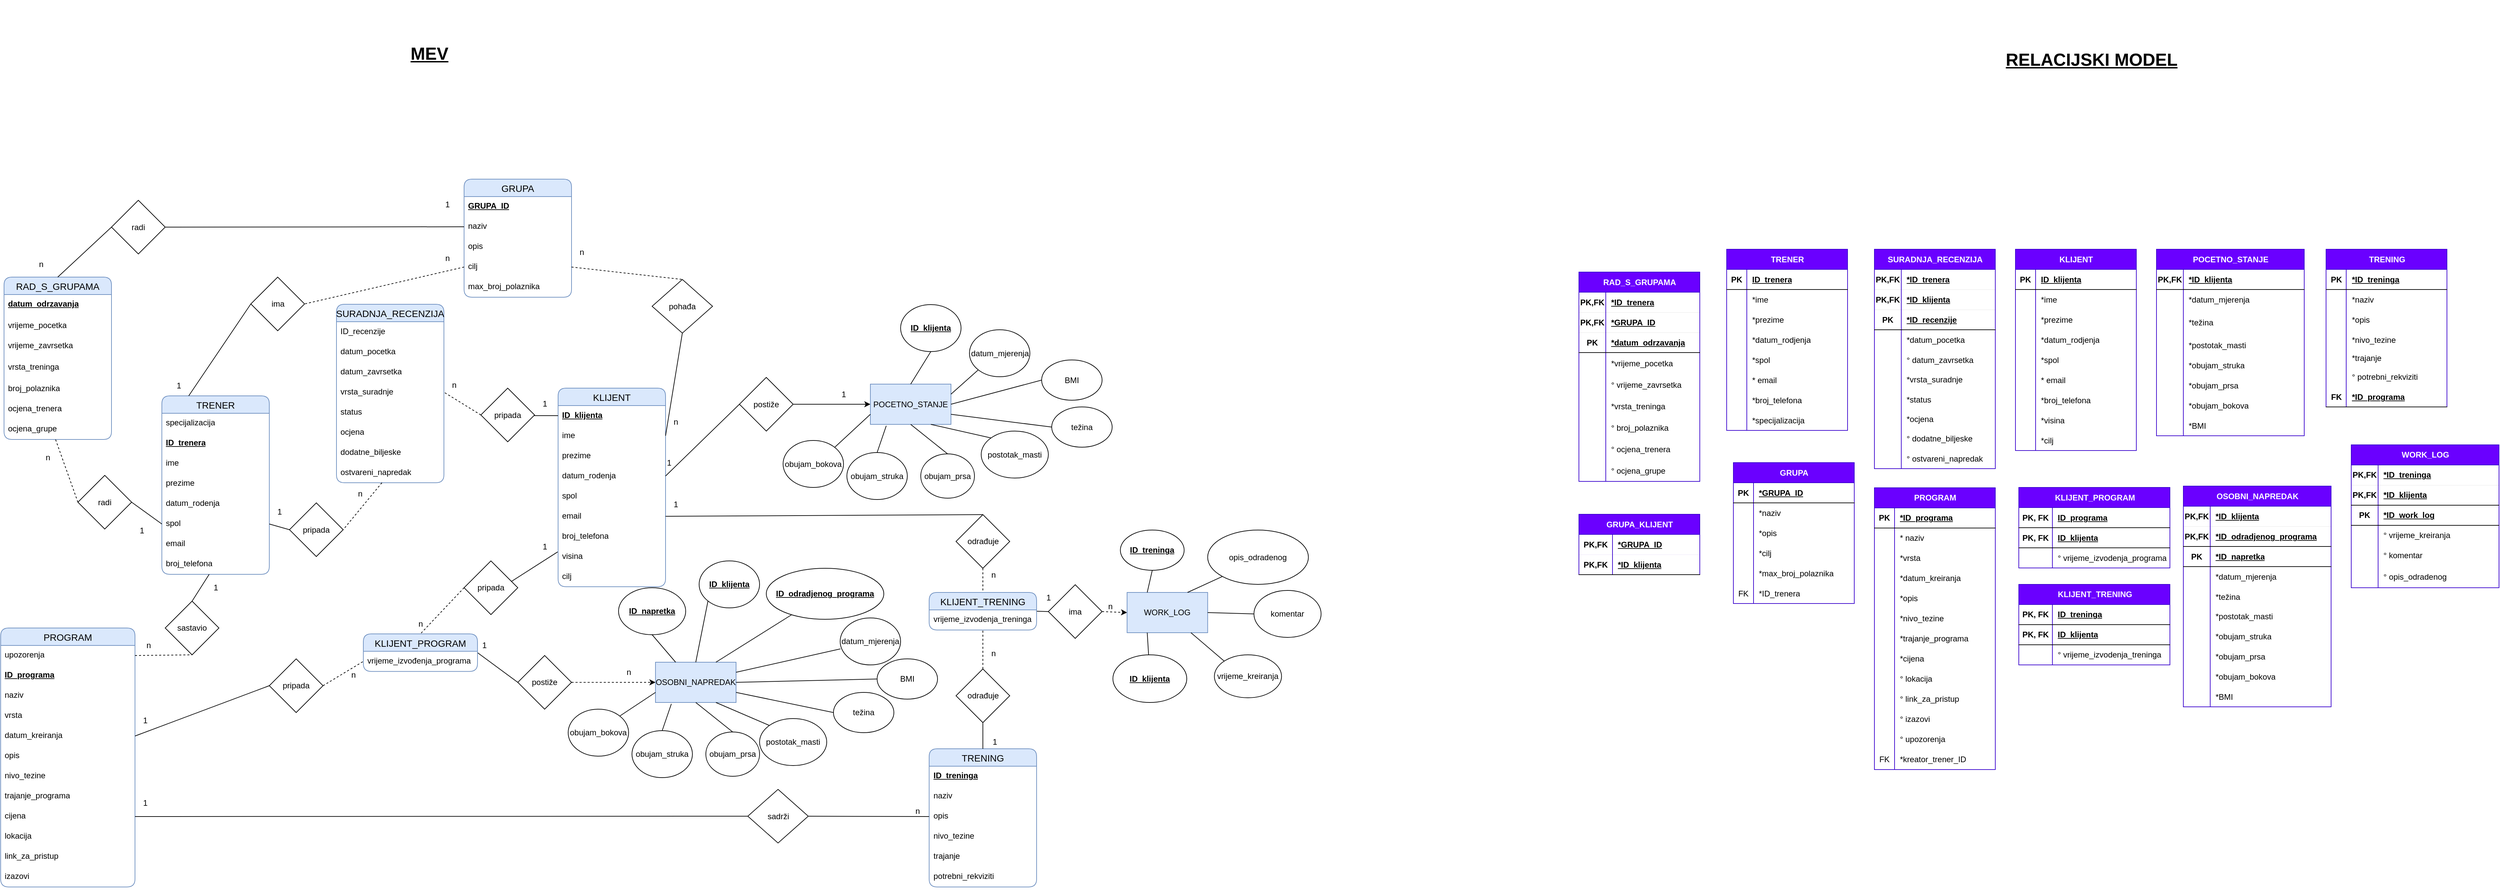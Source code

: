 <mxfile version="24.6.4" type="device">
  <diagram name="Page-1" id="KhllmZnXgkyR_-uCNWcf">
    <mxGraphModel dx="3745" dy="2061" grid="1" gridSize="10" guides="1" tooltips="1" connect="1" arrows="1" fold="1" page="1" pageScale="1" pageWidth="850" pageHeight="1100" math="0" shadow="0">
      <root>
        <mxCell id="0" />
        <mxCell id="1" parent="0" />
        <mxCell id="5L8FShO72DNKzyxmD7FR-6" value="KLIJENT" style="swimlane;fontStyle=0;childLayout=stackLayout;horizontal=1;startSize=26;horizontalStack=0;resizeParent=1;resizeParentMax=0;resizeLast=0;collapsible=1;marginBottom=0;align=center;fontSize=14;fillColor=#dae8fc;strokeColor=#6c8ebf;swimlaneFillColor=default;rounded=1;" parent="1" vertex="1">
          <mxGeometry x="-640" y="158.5" width="160" height="296" as="geometry">
            <mxRectangle x="320" y="250" width="130" height="30" as="alternateBounds" />
          </mxGeometry>
        </mxCell>
        <mxCell id="5L8FShO72DNKzyxmD7FR-7" value="&lt;b&gt;&lt;u&gt;ID_klijenta&lt;/u&gt;&lt;/b&gt;" style="text;strokeColor=none;fillColor=none;spacingLeft=4;spacingRight=4;overflow=hidden;rotatable=0;points=[[0,0.5],[1,0.5]];portConstraint=eastwest;fontSize=12;whiteSpace=wrap;html=1;" parent="5L8FShO72DNKzyxmD7FR-6" vertex="1">
          <mxGeometry y="26" width="160" height="30" as="geometry" />
        </mxCell>
        <mxCell id="5L8FShO72DNKzyxmD7FR-8" value="ime" style="text;strokeColor=none;fillColor=none;spacingLeft=4;spacingRight=4;overflow=hidden;rotatable=0;points=[[0,0.5],[1,0.5]];portConstraint=eastwest;fontSize=12;whiteSpace=wrap;html=1;" parent="5L8FShO72DNKzyxmD7FR-6" vertex="1">
          <mxGeometry y="56" width="160" height="30" as="geometry" />
        </mxCell>
        <mxCell id="5L8FShO72DNKzyxmD7FR-9" value="prezime" style="text;strokeColor=none;fillColor=none;spacingLeft=4;spacingRight=4;overflow=hidden;rotatable=0;points=[[0,0.5],[1,0.5]];portConstraint=eastwest;fontSize=12;whiteSpace=wrap;html=1;" parent="5L8FShO72DNKzyxmD7FR-6" vertex="1">
          <mxGeometry y="86" width="160" height="30" as="geometry" />
        </mxCell>
        <mxCell id="Xnj83cRvs6DByZSezMd7-168" value="datum_rodenja" style="text;strokeColor=none;fillColor=none;spacingLeft=4;spacingRight=4;overflow=hidden;rotatable=0;points=[[0,0.5],[1,0.5]];portConstraint=eastwest;fontSize=12;whiteSpace=wrap;html=1;" parent="5L8FShO72DNKzyxmD7FR-6" vertex="1">
          <mxGeometry y="116" width="160" height="30" as="geometry" />
        </mxCell>
        <mxCell id="l63NLzGvEjnrkUhpd7Kd-4" value="spol" style="text;strokeColor=none;fillColor=none;spacingLeft=4;spacingRight=4;overflow=hidden;rotatable=0;points=[[0,0.5],[1,0.5]];portConstraint=eastwest;fontSize=12;whiteSpace=wrap;html=1;" parent="5L8FShO72DNKzyxmD7FR-6" vertex="1">
          <mxGeometry y="146" width="160" height="30" as="geometry" />
        </mxCell>
        <mxCell id="l63NLzGvEjnrkUhpd7Kd-2" value="email" style="text;strokeColor=none;fillColor=none;spacingLeft=4;spacingRight=4;overflow=hidden;rotatable=0;points=[[0,0.5],[1,0.5]];portConstraint=eastwest;fontSize=12;whiteSpace=wrap;html=1;" parent="5L8FShO72DNKzyxmD7FR-6" vertex="1">
          <mxGeometry y="176" width="160" height="30" as="geometry" />
        </mxCell>
        <mxCell id="l63NLzGvEjnrkUhpd7Kd-3" value="broj_telefona" style="text;strokeColor=none;fillColor=none;spacingLeft=4;spacingRight=4;overflow=hidden;rotatable=0;points=[[0,0.5],[1,0.5]];portConstraint=eastwest;fontSize=12;whiteSpace=wrap;html=1;" parent="5L8FShO72DNKzyxmD7FR-6" vertex="1">
          <mxGeometry y="206" width="160" height="30" as="geometry" />
        </mxCell>
        <mxCell id="l63NLzGvEjnrkUhpd7Kd-10" value="visina" style="text;strokeColor=none;fillColor=none;spacingLeft=4;spacingRight=4;overflow=hidden;rotatable=0;points=[[0,0.5],[1,0.5]];portConstraint=eastwest;fontSize=12;whiteSpace=wrap;html=1;" parent="5L8FShO72DNKzyxmD7FR-6" vertex="1">
          <mxGeometry y="236" width="160" height="30" as="geometry" />
        </mxCell>
        <mxCell id="Xnj83cRvs6DByZSezMd7-108" value="cilj" style="text;strokeColor=none;fillColor=none;spacingLeft=4;spacingRight=4;overflow=hidden;rotatable=0;points=[[0,0.5],[1,0.5]];portConstraint=eastwest;fontSize=12;whiteSpace=wrap;html=1;" parent="5L8FShO72DNKzyxmD7FR-6" vertex="1">
          <mxGeometry y="266" width="160" height="30" as="geometry" />
        </mxCell>
        <mxCell id="l63NLzGvEjnrkUhpd7Kd-27" value="pripada" style="rhombus;whiteSpace=wrap;html=1;" parent="1" vertex="1">
          <mxGeometry x="-755" y="158.5" width="80" height="80" as="geometry" />
        </mxCell>
        <mxCell id="l63NLzGvEjnrkUhpd7Kd-28" style="edgeStyle=orthogonalEdgeStyle;rounded=0;orthogonalLoop=1;jettySize=auto;html=1;exitX=0;exitY=0.5;exitDx=0;exitDy=0;entryX=1;entryY=0.5;entryDx=0;entryDy=0;endArrow=none;endFill=0;" parent="1" source="5L8FShO72DNKzyxmD7FR-7" target="l63NLzGvEjnrkUhpd7Kd-27" edge="1">
          <mxGeometry relative="1" as="geometry" />
        </mxCell>
        <mxCell id="l63NLzGvEjnrkUhpd7Kd-35" value="GRUPA" style="swimlane;fontStyle=0;childLayout=stackLayout;horizontal=1;startSize=26;horizontalStack=0;resizeParent=1;resizeParentMax=0;resizeLast=0;collapsible=1;marginBottom=0;align=center;fontSize=14;fillColor=#dae8fc;strokeColor=#6c8ebf;swimlaneFillColor=default;rounded=1;" parent="1" vertex="1">
          <mxGeometry x="-780" y="-153" width="160" height="176" as="geometry">
            <mxRectangle x="320" y="250" width="130" height="30" as="alternateBounds" />
          </mxGeometry>
        </mxCell>
        <mxCell id="l63NLzGvEjnrkUhpd7Kd-36" value="&lt;u&gt;&lt;b&gt;GRUPA_ID&lt;/b&gt;&lt;/u&gt;" style="text;strokeColor=none;fillColor=none;spacingLeft=4;spacingRight=4;overflow=hidden;rotatable=0;points=[[0,0.5],[1,0.5]];portConstraint=eastwest;fontSize=12;whiteSpace=wrap;html=1;" parent="l63NLzGvEjnrkUhpd7Kd-35" vertex="1">
          <mxGeometry y="26" width="160" height="30" as="geometry" />
        </mxCell>
        <mxCell id="l63NLzGvEjnrkUhpd7Kd-37" value="naziv" style="text;strokeColor=none;fillColor=none;spacingLeft=4;spacingRight=4;overflow=hidden;rotatable=0;points=[[0,0.5],[1,0.5]];portConstraint=eastwest;fontSize=12;whiteSpace=wrap;html=1;" parent="l63NLzGvEjnrkUhpd7Kd-35" vertex="1">
          <mxGeometry y="56" width="160" height="30" as="geometry" />
        </mxCell>
        <mxCell id="Xnj83cRvs6DByZSezMd7-391" value="opis" style="text;strokeColor=none;fillColor=none;spacingLeft=4;spacingRight=4;overflow=hidden;rotatable=0;points=[[0,0.5],[1,0.5]];portConstraint=eastwest;fontSize=12;whiteSpace=wrap;html=1;" parent="l63NLzGvEjnrkUhpd7Kd-35" vertex="1">
          <mxGeometry y="86" width="160" height="30" as="geometry" />
        </mxCell>
        <mxCell id="Xnj83cRvs6DByZSezMd7-504" value="cilj" style="text;strokeColor=none;fillColor=none;spacingLeft=4;spacingRight=4;overflow=hidden;rotatable=0;points=[[0,0.5],[1,0.5]];portConstraint=eastwest;fontSize=12;whiteSpace=wrap;html=1;" parent="l63NLzGvEjnrkUhpd7Kd-35" vertex="1">
          <mxGeometry y="116" width="160" height="30" as="geometry" />
        </mxCell>
        <mxCell id="Xnj83cRvs6DByZSezMd7-508" value="max_broj_polaznika" style="text;strokeColor=none;fillColor=none;spacingLeft=4;spacingRight=4;overflow=hidden;rotatable=0;points=[[0,0.5],[1,0.5]];portConstraint=eastwest;fontSize=12;whiteSpace=wrap;html=1;" parent="l63NLzGvEjnrkUhpd7Kd-35" vertex="1">
          <mxGeometry y="146" width="160" height="30" as="geometry" />
        </mxCell>
        <mxCell id="l63NLzGvEjnrkUhpd7Kd-45" value="RAD_S_GRUPAMA" style="swimlane;fontStyle=0;childLayout=stackLayout;horizontal=1;startSize=26;horizontalStack=0;resizeParent=1;resizeParentMax=0;resizeLast=0;collapsible=1;marginBottom=0;align=center;fontSize=14;fillColor=#dae8fc;strokeColor=#6c8ebf;swimlaneFillColor=default;rounded=1;" parent="1" vertex="1">
          <mxGeometry x="-1465" y="-7" width="160" height="242" as="geometry">
            <mxRectangle x="-50" y="670" width="130" height="30" as="alternateBounds" />
          </mxGeometry>
        </mxCell>
        <mxCell id="l63NLzGvEjnrkUhpd7Kd-47" value="&lt;span style=&quot;font-weight: 700; text-decoration-line: underline;&quot;&gt;datum_odrzavanja&lt;/span&gt;" style="text;strokeColor=none;fillColor=none;spacingLeft=4;spacingRight=4;overflow=hidden;rotatable=0;points=[[0,0.5],[1,0.5]];portConstraint=eastwest;fontSize=12;whiteSpace=wrap;html=1;" parent="l63NLzGvEjnrkUhpd7Kd-45" vertex="1">
          <mxGeometry y="26" width="160" height="32" as="geometry" />
        </mxCell>
        <mxCell id="l63NLzGvEjnrkUhpd7Kd-48" value="vrijeme_pocetka" style="text;strokeColor=none;fillColor=none;spacingLeft=4;spacingRight=4;overflow=hidden;rotatable=0;points=[[0,0.5],[1,0.5]];portConstraint=eastwest;fontSize=12;whiteSpace=wrap;html=1;" parent="l63NLzGvEjnrkUhpd7Kd-45" vertex="1">
          <mxGeometry y="58" width="160" height="30" as="geometry" />
        </mxCell>
        <mxCell id="Xnj83cRvs6DByZSezMd7-796" value="vrijeme_zavrsetka" style="text;strokeColor=none;fillColor=none;spacingLeft=4;spacingRight=4;overflow=hidden;rotatable=0;points=[[0,0.5],[1,0.5]];portConstraint=eastwest;fontSize=12;whiteSpace=wrap;html=1;" parent="l63NLzGvEjnrkUhpd7Kd-45" vertex="1">
          <mxGeometry y="88" width="160" height="32" as="geometry" />
        </mxCell>
        <mxCell id="Xnj83cRvs6DByZSezMd7-827" value="vrsta_treninga" style="text;strokeColor=none;fillColor=none;spacingLeft=4;spacingRight=4;overflow=hidden;rotatable=0;points=[[0,0.5],[1,0.5]];portConstraint=eastwest;fontSize=12;whiteSpace=wrap;html=1;" parent="l63NLzGvEjnrkUhpd7Kd-45" vertex="1">
          <mxGeometry y="120" width="160" height="32" as="geometry" />
        </mxCell>
        <mxCell id="l63NLzGvEjnrkUhpd7Kd-50" value="broj_polaznika" style="text;strokeColor=none;fillColor=none;spacingLeft=4;spacingRight=4;overflow=hidden;rotatable=0;points=[[0,0.5],[1,0.5]];portConstraint=eastwest;fontSize=12;whiteSpace=wrap;html=1;" parent="l63NLzGvEjnrkUhpd7Kd-45" vertex="1">
          <mxGeometry y="152" width="160" height="30" as="geometry" />
        </mxCell>
        <mxCell id="l63NLzGvEjnrkUhpd7Kd-51" value="ocjena_trenera" style="text;strokeColor=none;fillColor=none;spacingLeft=4;spacingRight=4;overflow=hidden;rotatable=0;points=[[0,0.5],[1,0.5]];portConstraint=eastwest;fontSize=12;whiteSpace=wrap;html=1;" parent="l63NLzGvEjnrkUhpd7Kd-45" vertex="1">
          <mxGeometry y="182" width="160" height="30" as="geometry" />
        </mxCell>
        <mxCell id="Xnj83cRvs6DByZSezMd7-797" value="ocjena_grupe" style="text;strokeColor=none;fillColor=none;spacingLeft=4;spacingRight=4;overflow=hidden;rotatable=0;points=[[0,0.5],[1,0.5]];portConstraint=eastwest;fontSize=12;whiteSpace=wrap;html=1;" parent="l63NLzGvEjnrkUhpd7Kd-45" vertex="1">
          <mxGeometry y="212" width="160" height="30" as="geometry" />
        </mxCell>
        <mxCell id="l63NLzGvEjnrkUhpd7Kd-54" value="ima" style="rhombus;whiteSpace=wrap;html=1;" parent="1" vertex="1">
          <mxGeometry x="-1097.5" y="-7" width="80" height="80" as="geometry" />
        </mxCell>
        <mxCell id="l63NLzGvEjnrkUhpd7Kd-68" value="postiže" style="rhombus;whiteSpace=wrap;html=1;" parent="1" vertex="1">
          <mxGeometry x="-700" y="557.01" width="80" height="80" as="geometry" />
        </mxCell>
        <mxCell id="l63NLzGvEjnrkUhpd7Kd-73" value="PROGRAM" style="swimlane;fontStyle=0;childLayout=stackLayout;horizontal=1;startSize=26;horizontalStack=0;resizeParent=1;resizeParentMax=0;resizeLast=0;collapsible=1;marginBottom=0;align=center;fontSize=14;fillColor=#dae8fc;strokeColor=#6c8ebf;swimlaneFillColor=default;rounded=1;" parent="1" vertex="1">
          <mxGeometry x="-1470" y="516.01" width="200" height="386" as="geometry">
            <mxRectangle x="320" y="250" width="130" height="30" as="alternateBounds" />
          </mxGeometry>
        </mxCell>
        <mxCell id="5YL6p2lup6PgmNXNrE2a-6" value="upozorenja" style="text;strokeColor=none;fillColor=none;spacingLeft=4;spacingRight=4;overflow=hidden;rotatable=0;points=[[0,0.5],[1,0.5]];portConstraint=eastwest;fontSize=12;whiteSpace=wrap;html=1;" parent="l63NLzGvEjnrkUhpd7Kd-73" vertex="1">
          <mxGeometry y="26" width="200" height="30" as="geometry" />
        </mxCell>
        <mxCell id="l63NLzGvEjnrkUhpd7Kd-75" value="&lt;b&gt;&lt;u&gt;ID_programa&lt;/u&gt;&lt;/b&gt;" style="text;strokeColor=none;fillColor=none;spacingLeft=4;spacingRight=4;overflow=hidden;rotatable=0;points=[[0,0.5],[1,0.5]];portConstraint=eastwest;fontSize=12;whiteSpace=wrap;html=1;" parent="l63NLzGvEjnrkUhpd7Kd-73" vertex="1">
          <mxGeometry y="56" width="200" height="30" as="geometry" />
        </mxCell>
        <mxCell id="Xnj83cRvs6DByZSezMd7-453" value="naziv" style="text;strokeColor=none;fillColor=none;spacingLeft=4;spacingRight=4;overflow=hidden;rotatable=0;points=[[0,0.5],[1,0.5]];portConstraint=eastwest;fontSize=12;whiteSpace=wrap;html=1;" parent="l63NLzGvEjnrkUhpd7Kd-73" vertex="1">
          <mxGeometry y="86" width="200" height="30" as="geometry" />
        </mxCell>
        <mxCell id="5YL6p2lup6PgmNXNrE2a-2" value="vrsta" style="text;strokeColor=none;fillColor=none;spacingLeft=4;spacingRight=4;overflow=hidden;rotatable=0;points=[[0,0.5],[1,0.5]];portConstraint=eastwest;fontSize=12;whiteSpace=wrap;html=1;" parent="l63NLzGvEjnrkUhpd7Kd-73" vertex="1">
          <mxGeometry y="116" width="200" height="30" as="geometry" />
        </mxCell>
        <mxCell id="l63NLzGvEjnrkUhpd7Kd-76" value="datum_kreiranja" style="text;strokeColor=none;fillColor=none;spacingLeft=4;spacingRight=4;overflow=hidden;rotatable=0;points=[[0,0.5],[1,0.5]];portConstraint=eastwest;fontSize=12;whiteSpace=wrap;html=1;" parent="l63NLzGvEjnrkUhpd7Kd-73" vertex="1">
          <mxGeometry y="146" width="200" height="30" as="geometry" />
        </mxCell>
        <mxCell id="l63NLzGvEjnrkUhpd7Kd-422" value="opis" style="text;strokeColor=none;fillColor=none;spacingLeft=4;spacingRight=4;overflow=hidden;rotatable=0;points=[[0,0.5],[1,0.5]];portConstraint=eastwest;fontSize=12;whiteSpace=wrap;html=1;" parent="l63NLzGvEjnrkUhpd7Kd-73" vertex="1">
          <mxGeometry y="176" width="200" height="30" as="geometry" />
        </mxCell>
        <mxCell id="Xnj83cRvs6DByZSezMd7-467" value="nivo_tezine" style="text;strokeColor=none;fillColor=none;spacingLeft=4;spacingRight=4;overflow=hidden;rotatable=0;points=[[0,0.5],[1,0.5]];portConstraint=eastwest;fontSize=12;whiteSpace=wrap;html=1;" parent="l63NLzGvEjnrkUhpd7Kd-73" vertex="1">
          <mxGeometry y="206" width="200" height="30" as="geometry" />
        </mxCell>
        <mxCell id="l63NLzGvEjnrkUhpd7Kd-77" value="trajanje_programa" style="text;strokeColor=none;fillColor=none;spacingLeft=4;spacingRight=4;overflow=hidden;rotatable=0;points=[[0,0.5],[1,0.5]];portConstraint=eastwest;fontSize=12;whiteSpace=wrap;html=1;" parent="l63NLzGvEjnrkUhpd7Kd-73" vertex="1">
          <mxGeometry y="236" width="200" height="30" as="geometry" />
        </mxCell>
        <mxCell id="l63NLzGvEjnrkUhpd7Kd-79" value="cijena" style="text;strokeColor=none;fillColor=none;spacingLeft=4;spacingRight=4;overflow=hidden;rotatable=0;points=[[0,0.5],[1,0.5]];portConstraint=eastwest;fontSize=12;whiteSpace=wrap;html=1;" parent="l63NLzGvEjnrkUhpd7Kd-73" vertex="1">
          <mxGeometry y="266" width="200" height="30" as="geometry" />
        </mxCell>
        <mxCell id="5YL6p2lup6PgmNXNrE2a-3" value="lokacija" style="text;strokeColor=none;fillColor=none;spacingLeft=4;spacingRight=4;overflow=hidden;rotatable=0;points=[[0,0.5],[1,0.5]];portConstraint=eastwest;fontSize=12;whiteSpace=wrap;html=1;" parent="l63NLzGvEjnrkUhpd7Kd-73" vertex="1">
          <mxGeometry y="296" width="200" height="30" as="geometry" />
        </mxCell>
        <mxCell id="5YL6p2lup6PgmNXNrE2a-4" value="link_za_pristup" style="text;strokeColor=none;fillColor=none;spacingLeft=4;spacingRight=4;overflow=hidden;rotatable=0;points=[[0,0.5],[1,0.5]];portConstraint=eastwest;fontSize=12;whiteSpace=wrap;html=1;" parent="l63NLzGvEjnrkUhpd7Kd-73" vertex="1">
          <mxGeometry y="326" width="200" height="30" as="geometry" />
        </mxCell>
        <mxCell id="5YL6p2lup6PgmNXNrE2a-5" value="izazovi" style="text;strokeColor=none;fillColor=none;spacingLeft=4;spacingRight=4;overflow=hidden;rotatable=0;points=[[0,0.5],[1,0.5]];portConstraint=eastwest;fontSize=12;whiteSpace=wrap;html=1;" parent="l63NLzGvEjnrkUhpd7Kd-73" vertex="1">
          <mxGeometry y="356" width="200" height="30" as="geometry" />
        </mxCell>
        <mxCell id="l63NLzGvEjnrkUhpd7Kd-83" value="n" style="text;html=1;align=center;verticalAlign=middle;resizable=0;points=[];autosize=1;strokeColor=none;fillColor=none;" parent="1" vertex="1">
          <mxGeometry x="-480" y="193.5" width="30" height="30" as="geometry" />
        </mxCell>
        <mxCell id="l63NLzGvEjnrkUhpd7Kd-85" value="n" style="text;html=1;align=center;verticalAlign=middle;resizable=0;points=[];autosize=1;strokeColor=none;fillColor=none;" parent="1" vertex="1">
          <mxGeometry x="-120.0" y="774" width="30" height="30" as="geometry" />
        </mxCell>
        <mxCell id="l63NLzGvEjnrkUhpd7Kd-86" value="radi" style="rhombus;whiteSpace=wrap;html=1;" parent="1" vertex="1">
          <mxGeometry x="-1305" y="-121.5" width="80" height="80" as="geometry" />
        </mxCell>
        <mxCell id="l63NLzGvEjnrkUhpd7Kd-90" value="n" style="text;html=1;align=center;verticalAlign=middle;resizable=0;points=[];autosize=1;strokeColor=none;fillColor=none;" parent="1" vertex="1">
          <mxGeometry x="-1425" y="-41.5" width="30" height="30" as="geometry" />
        </mxCell>
        <mxCell id="l63NLzGvEjnrkUhpd7Kd-108" value="n" style="text;html=1;align=center;verticalAlign=middle;resizable=0;points=[];autosize=1;strokeColor=none;fillColor=none;" parent="1" vertex="1">
          <mxGeometry x="-950" y="301" width="30" height="30" as="geometry" />
        </mxCell>
        <mxCell id="l63NLzGvEjnrkUhpd7Kd-149" value="ima" style="rhombus;whiteSpace=wrap;html=1;" parent="1" vertex="1">
          <mxGeometry x="90" y="451.51" width="80" height="80" as="geometry" />
        </mxCell>
        <mxCell id="l63NLzGvEjnrkUhpd7Kd-151" value="1" style="text;html=1;align=center;verticalAlign=middle;resizable=0;points=[];autosize=1;strokeColor=none;fillColor=none;" parent="1" vertex="1">
          <mxGeometry x="-675" y="166.5" width="30" height="30" as="geometry" />
        </mxCell>
        <mxCell id="l63NLzGvEjnrkUhpd7Kd-154" value="MEV" style="text;html=1;align=center;verticalAlign=middle;resizable=0;points=[];autosize=1;strokeColor=none;fillColor=none;horizontal=1;fontSize=26;fontStyle=5" parent="1" vertex="1">
          <mxGeometry x="-872.5" y="-360" width="80" height="40" as="geometry" />
        </mxCell>
        <mxCell id="l63NLzGvEjnrkUhpd7Kd-241" value="GRUPA_KLIJENT" style="shape=table;startSize=30;container=1;collapsible=1;childLayout=tableLayout;fixedRows=1;rowLines=0;fontStyle=1;align=center;resizeLast=1;html=1;fillColor=#6a00ff;strokeColor=#3700CC;swimlaneFillColor=default;fontColor=#ffffff;" parent="1" vertex="1">
          <mxGeometry x="880" y="346.5" width="180" height="90" as="geometry" />
        </mxCell>
        <mxCell id="l63NLzGvEjnrkUhpd7Kd-242" value="" style="shape=tableRow;horizontal=0;startSize=0;swimlaneHead=0;swimlaneBody=0;fillColor=none;collapsible=0;dropTarget=0;points=[[0,0.5],[1,0.5]];portConstraint=eastwest;top=0;left=0;right=0;bottom=1;strokeColor=inherit;strokeWidth=0;" parent="l63NLzGvEjnrkUhpd7Kd-241" vertex="1">
          <mxGeometry y="30" width="180" height="30" as="geometry" />
        </mxCell>
        <mxCell id="l63NLzGvEjnrkUhpd7Kd-243" value="PK,FK" style="shape=partialRectangle;connectable=0;fillColor=none;top=0;left=0;bottom=0;right=0;fontStyle=1;overflow=hidden;whiteSpace=wrap;html=1;" parent="l63NLzGvEjnrkUhpd7Kd-242" vertex="1">
          <mxGeometry width="50.0" height="30" as="geometry">
            <mxRectangle width="50.0" height="30" as="alternateBounds" />
          </mxGeometry>
        </mxCell>
        <mxCell id="l63NLzGvEjnrkUhpd7Kd-244" value="*GRUPA_ID" style="shape=partialRectangle;connectable=0;fillColor=none;top=0;left=0;bottom=0;right=0;align=left;spacingLeft=6;fontStyle=5;overflow=hidden;whiteSpace=wrap;html=1;" parent="l63NLzGvEjnrkUhpd7Kd-242" vertex="1">
          <mxGeometry x="50.0" width="130.0" height="30" as="geometry">
            <mxRectangle width="130.0" height="30" as="alternateBounds" />
          </mxGeometry>
        </mxCell>
        <mxCell id="l63NLzGvEjnrkUhpd7Kd-283" value="" style="shape=tableRow;horizontal=0;startSize=0;swimlaneHead=0;swimlaneBody=0;fillColor=none;collapsible=0;dropTarget=0;points=[[0,0.5],[1,0.5]];portConstraint=eastwest;top=0;left=0;right=0;bottom=1;" parent="l63NLzGvEjnrkUhpd7Kd-241" vertex="1">
          <mxGeometry y="60" width="180" height="30" as="geometry" />
        </mxCell>
        <mxCell id="l63NLzGvEjnrkUhpd7Kd-284" value="PK,FK" style="shape=partialRectangle;connectable=0;fillColor=none;top=0;left=0;bottom=0;right=0;fontStyle=1;overflow=hidden;whiteSpace=wrap;html=1;" parent="l63NLzGvEjnrkUhpd7Kd-283" vertex="1">
          <mxGeometry width="50.0" height="30" as="geometry">
            <mxRectangle width="50.0" height="30" as="alternateBounds" />
          </mxGeometry>
        </mxCell>
        <mxCell id="l63NLzGvEjnrkUhpd7Kd-285" value="*ID_klijenta" style="shape=partialRectangle;connectable=0;fillColor=none;top=0;left=0;bottom=0;right=0;align=left;spacingLeft=6;fontStyle=5;overflow=hidden;whiteSpace=wrap;html=1;" parent="l63NLzGvEjnrkUhpd7Kd-283" vertex="1">
          <mxGeometry x="50.0" width="130.0" height="30" as="geometry">
            <mxRectangle width="130.0" height="30" as="alternateBounds" />
          </mxGeometry>
        </mxCell>
        <mxCell id="l63NLzGvEjnrkUhpd7Kd-286" value="PROGRAM" style="shape=table;startSize=30;container=1;collapsible=1;childLayout=tableLayout;fixedRows=1;rowLines=0;fontStyle=1;align=center;resizeLast=1;html=1;fillColor=#6a00ff;strokeColor=#3700CC;swimlaneFillColor=default;fontColor=#ffffff;" parent="1" vertex="1">
          <mxGeometry x="1320" y="307.01" width="180.0" height="420" as="geometry" />
        </mxCell>
        <mxCell id="l63NLzGvEjnrkUhpd7Kd-287" value="" style="shape=tableRow;horizontal=0;startSize=0;swimlaneHead=0;swimlaneBody=0;fillColor=none;collapsible=0;dropTarget=0;points=[[0,0.5],[1,0.5]];portConstraint=eastwest;top=0;left=0;right=0;bottom=1;" parent="l63NLzGvEjnrkUhpd7Kd-286" vertex="1">
          <mxGeometry y="30" width="180.0" height="30" as="geometry" />
        </mxCell>
        <mxCell id="l63NLzGvEjnrkUhpd7Kd-288" value="PK" style="shape=partialRectangle;connectable=0;fillColor=none;top=0;left=0;bottom=0;right=0;fontStyle=1;overflow=hidden;whiteSpace=wrap;html=1;" parent="l63NLzGvEjnrkUhpd7Kd-287" vertex="1">
          <mxGeometry width="30" height="30" as="geometry">
            <mxRectangle width="30" height="30" as="alternateBounds" />
          </mxGeometry>
        </mxCell>
        <mxCell id="l63NLzGvEjnrkUhpd7Kd-289" value="*&lt;b&gt;&lt;u&gt;ID_programa&lt;/u&gt;&lt;/b&gt;" style="shape=partialRectangle;connectable=0;fillColor=none;top=0;left=0;bottom=0;right=0;align=left;spacingLeft=6;fontStyle=5;overflow=hidden;whiteSpace=wrap;html=1;" parent="l63NLzGvEjnrkUhpd7Kd-287" vertex="1">
          <mxGeometry x="30" width="150.0" height="30" as="geometry">
            <mxRectangle width="150.0" height="30" as="alternateBounds" />
          </mxGeometry>
        </mxCell>
        <mxCell id="l63NLzGvEjnrkUhpd7Kd-290" value="" style="shape=tableRow;horizontal=0;startSize=0;swimlaneHead=0;swimlaneBody=0;fillColor=none;collapsible=0;dropTarget=0;points=[[0,0.5],[1,0.5]];portConstraint=eastwest;top=0;left=0;right=0;bottom=0;" parent="l63NLzGvEjnrkUhpd7Kd-286" vertex="1">
          <mxGeometry y="60" width="180.0" height="30" as="geometry" />
        </mxCell>
        <mxCell id="l63NLzGvEjnrkUhpd7Kd-291" value="" style="shape=partialRectangle;connectable=0;fillColor=none;top=0;left=0;bottom=0;right=0;editable=1;overflow=hidden;whiteSpace=wrap;html=1;" parent="l63NLzGvEjnrkUhpd7Kd-290" vertex="1">
          <mxGeometry width="30" height="30" as="geometry">
            <mxRectangle width="30" height="30" as="alternateBounds" />
          </mxGeometry>
        </mxCell>
        <mxCell id="l63NLzGvEjnrkUhpd7Kd-292" value="* naziv" style="shape=partialRectangle;connectable=0;fillColor=none;top=0;left=0;bottom=0;right=0;align=left;spacingLeft=6;overflow=hidden;whiteSpace=wrap;html=1;" parent="l63NLzGvEjnrkUhpd7Kd-290" vertex="1">
          <mxGeometry x="30" width="150.0" height="30" as="geometry">
            <mxRectangle width="150.0" height="30" as="alternateBounds" />
          </mxGeometry>
        </mxCell>
        <mxCell id="l63NLzGvEjnrkUhpd7Kd-293" value="" style="shape=tableRow;horizontal=0;startSize=0;swimlaneHead=0;swimlaneBody=0;fillColor=none;collapsible=0;dropTarget=0;points=[[0,0.5],[1,0.5]];portConstraint=eastwest;top=0;left=0;right=0;bottom=0;" parent="l63NLzGvEjnrkUhpd7Kd-286" vertex="1">
          <mxGeometry y="90" width="180.0" height="30" as="geometry" />
        </mxCell>
        <mxCell id="l63NLzGvEjnrkUhpd7Kd-294" value="" style="shape=partialRectangle;connectable=0;fillColor=none;top=0;left=0;bottom=0;right=0;editable=1;overflow=hidden;whiteSpace=wrap;html=1;" parent="l63NLzGvEjnrkUhpd7Kd-293" vertex="1">
          <mxGeometry width="30" height="30" as="geometry">
            <mxRectangle width="30" height="30" as="alternateBounds" />
          </mxGeometry>
        </mxCell>
        <mxCell id="l63NLzGvEjnrkUhpd7Kd-295" value="*vrsta" style="shape=partialRectangle;connectable=0;fillColor=none;top=0;left=0;bottom=0;right=0;align=left;spacingLeft=6;overflow=hidden;whiteSpace=wrap;html=1;" parent="l63NLzGvEjnrkUhpd7Kd-293" vertex="1">
          <mxGeometry x="30" width="150.0" height="30" as="geometry">
            <mxRectangle width="150.0" height="30" as="alternateBounds" />
          </mxGeometry>
        </mxCell>
        <mxCell id="l63NLzGvEjnrkUhpd7Kd-305" value="" style="shape=tableRow;horizontal=0;startSize=0;swimlaneHead=0;swimlaneBody=0;fillColor=none;collapsible=0;dropTarget=0;points=[[0,0.5],[1,0.5]];portConstraint=eastwest;top=0;left=0;right=0;bottom=0;" parent="l63NLzGvEjnrkUhpd7Kd-286" vertex="1">
          <mxGeometry y="120" width="180.0" height="30" as="geometry" />
        </mxCell>
        <mxCell id="l63NLzGvEjnrkUhpd7Kd-306" value="" style="shape=partialRectangle;connectable=0;fillColor=none;top=0;left=0;bottom=0;right=0;editable=1;overflow=hidden;whiteSpace=wrap;html=1;" parent="l63NLzGvEjnrkUhpd7Kd-305" vertex="1">
          <mxGeometry width="30" height="30" as="geometry">
            <mxRectangle width="30" height="30" as="alternateBounds" />
          </mxGeometry>
        </mxCell>
        <mxCell id="l63NLzGvEjnrkUhpd7Kd-307" value="*datum_kreiranja" style="shape=partialRectangle;connectable=0;fillColor=none;top=0;left=0;bottom=0;right=0;align=left;spacingLeft=6;overflow=hidden;whiteSpace=wrap;html=1;" parent="l63NLzGvEjnrkUhpd7Kd-305" vertex="1">
          <mxGeometry x="30" width="150.0" height="30" as="geometry">
            <mxRectangle width="150.0" height="30" as="alternateBounds" />
          </mxGeometry>
        </mxCell>
        <mxCell id="Xnj83cRvs6DByZSezMd7-468" value="" style="shape=tableRow;horizontal=0;startSize=0;swimlaneHead=0;swimlaneBody=0;fillColor=none;collapsible=0;dropTarget=0;points=[[0,0.5],[1,0.5]];portConstraint=eastwest;top=0;left=0;right=0;bottom=0;" parent="l63NLzGvEjnrkUhpd7Kd-286" vertex="1">
          <mxGeometry y="150" width="180.0" height="30" as="geometry" />
        </mxCell>
        <mxCell id="Xnj83cRvs6DByZSezMd7-469" value="" style="shape=partialRectangle;connectable=0;fillColor=none;top=0;left=0;bottom=0;right=0;editable=1;overflow=hidden;whiteSpace=wrap;html=1;" parent="Xnj83cRvs6DByZSezMd7-468" vertex="1">
          <mxGeometry width="30" height="30" as="geometry">
            <mxRectangle width="30" height="30" as="alternateBounds" />
          </mxGeometry>
        </mxCell>
        <mxCell id="Xnj83cRvs6DByZSezMd7-470" value="*opis" style="shape=partialRectangle;connectable=0;fillColor=none;top=0;left=0;bottom=0;right=0;align=left;spacingLeft=6;overflow=hidden;whiteSpace=wrap;html=1;" parent="Xnj83cRvs6DByZSezMd7-468" vertex="1">
          <mxGeometry x="30" width="150.0" height="30" as="geometry">
            <mxRectangle width="150.0" height="30" as="alternateBounds" />
          </mxGeometry>
        </mxCell>
        <mxCell id="l63NLzGvEjnrkUhpd7Kd-296" value="" style="shape=tableRow;horizontal=0;startSize=0;swimlaneHead=0;swimlaneBody=0;fillColor=none;collapsible=0;dropTarget=0;points=[[0,0.5],[1,0.5]];portConstraint=eastwest;top=0;left=0;right=0;bottom=0;" parent="l63NLzGvEjnrkUhpd7Kd-286" vertex="1">
          <mxGeometry y="180" width="180.0" height="30" as="geometry" />
        </mxCell>
        <mxCell id="l63NLzGvEjnrkUhpd7Kd-297" value="" style="shape=partialRectangle;connectable=0;fillColor=none;top=0;left=0;bottom=0;right=0;editable=1;overflow=hidden;whiteSpace=wrap;html=1;" parent="l63NLzGvEjnrkUhpd7Kd-296" vertex="1">
          <mxGeometry width="30" height="30" as="geometry">
            <mxRectangle width="30" height="30" as="alternateBounds" />
          </mxGeometry>
        </mxCell>
        <mxCell id="l63NLzGvEjnrkUhpd7Kd-298" value="*nivo_tezine" style="shape=partialRectangle;connectable=0;fillColor=none;top=0;left=0;bottom=0;right=0;align=left;spacingLeft=6;overflow=hidden;whiteSpace=wrap;html=1;" parent="l63NLzGvEjnrkUhpd7Kd-296" vertex="1">
          <mxGeometry x="30" width="150.0" height="30" as="geometry">
            <mxRectangle width="150.0" height="30" as="alternateBounds" />
          </mxGeometry>
        </mxCell>
        <mxCell id="l63NLzGvEjnrkUhpd7Kd-302" value="" style="shape=tableRow;horizontal=0;startSize=0;swimlaneHead=0;swimlaneBody=0;fillColor=none;collapsible=0;dropTarget=0;points=[[0,0.5],[1,0.5]];portConstraint=eastwest;top=0;left=0;right=0;bottom=0;" parent="l63NLzGvEjnrkUhpd7Kd-286" vertex="1">
          <mxGeometry y="210" width="180.0" height="30" as="geometry" />
        </mxCell>
        <mxCell id="l63NLzGvEjnrkUhpd7Kd-303" value="" style="shape=partialRectangle;connectable=0;fillColor=none;top=0;left=0;bottom=0;right=0;editable=1;overflow=hidden;whiteSpace=wrap;html=1;" parent="l63NLzGvEjnrkUhpd7Kd-302" vertex="1">
          <mxGeometry width="30" height="30" as="geometry">
            <mxRectangle width="30" height="30" as="alternateBounds" />
          </mxGeometry>
        </mxCell>
        <mxCell id="l63NLzGvEjnrkUhpd7Kd-304" value="*trajanje_programa" style="shape=partialRectangle;connectable=0;fillColor=none;top=0;left=0;bottom=0;right=0;align=left;spacingLeft=6;overflow=hidden;whiteSpace=wrap;html=1;" parent="l63NLzGvEjnrkUhpd7Kd-302" vertex="1">
          <mxGeometry x="30" width="150.0" height="30" as="geometry">
            <mxRectangle width="150.0" height="30" as="alternateBounds" />
          </mxGeometry>
        </mxCell>
        <mxCell id="l63NLzGvEjnrkUhpd7Kd-311" value="" style="shape=tableRow;horizontal=0;startSize=0;swimlaneHead=0;swimlaneBody=0;fillColor=none;collapsible=0;dropTarget=0;points=[[0,0.5],[1,0.5]];portConstraint=eastwest;top=0;left=0;right=0;bottom=0;" parent="l63NLzGvEjnrkUhpd7Kd-286" vertex="1">
          <mxGeometry y="240" width="180.0" height="30" as="geometry" />
        </mxCell>
        <mxCell id="l63NLzGvEjnrkUhpd7Kd-312" value="" style="shape=partialRectangle;connectable=0;fillColor=none;top=0;left=0;bottom=0;right=0;editable=1;overflow=hidden;whiteSpace=wrap;html=1;" parent="l63NLzGvEjnrkUhpd7Kd-311" vertex="1">
          <mxGeometry width="30" height="30" as="geometry">
            <mxRectangle width="30" height="30" as="alternateBounds" />
          </mxGeometry>
        </mxCell>
        <mxCell id="l63NLzGvEjnrkUhpd7Kd-313" value="*cijena" style="shape=partialRectangle;connectable=0;fillColor=none;top=0;left=0;bottom=0;right=0;align=left;spacingLeft=6;overflow=hidden;whiteSpace=wrap;html=1;" parent="l63NLzGvEjnrkUhpd7Kd-311" vertex="1">
          <mxGeometry x="30" width="150.0" height="30" as="geometry">
            <mxRectangle width="150.0" height="30" as="alternateBounds" />
          </mxGeometry>
        </mxCell>
        <mxCell id="5YL6p2lup6PgmNXNrE2a-8" value="" style="shape=tableRow;horizontal=0;startSize=0;swimlaneHead=0;swimlaneBody=0;fillColor=none;collapsible=0;dropTarget=0;points=[[0,0.5],[1,0.5]];portConstraint=eastwest;top=0;left=0;right=0;bottom=0;" parent="l63NLzGvEjnrkUhpd7Kd-286" vertex="1">
          <mxGeometry y="270" width="180.0" height="30" as="geometry" />
        </mxCell>
        <mxCell id="5YL6p2lup6PgmNXNrE2a-9" value="" style="shape=partialRectangle;connectable=0;fillColor=none;top=0;left=0;bottom=0;right=0;editable=1;overflow=hidden;whiteSpace=wrap;html=1;" parent="5YL6p2lup6PgmNXNrE2a-8" vertex="1">
          <mxGeometry width="30" height="30" as="geometry">
            <mxRectangle width="30" height="30" as="alternateBounds" />
          </mxGeometry>
        </mxCell>
        <mxCell id="5YL6p2lup6PgmNXNrE2a-10" value="° lokacija" style="shape=partialRectangle;connectable=0;fillColor=none;top=0;left=0;bottom=0;right=0;align=left;spacingLeft=6;overflow=hidden;whiteSpace=wrap;html=1;" parent="5YL6p2lup6PgmNXNrE2a-8" vertex="1">
          <mxGeometry x="30" width="150.0" height="30" as="geometry">
            <mxRectangle width="150.0" height="30" as="alternateBounds" />
          </mxGeometry>
        </mxCell>
        <mxCell id="5YL6p2lup6PgmNXNrE2a-11" value="" style="shape=tableRow;horizontal=0;startSize=0;swimlaneHead=0;swimlaneBody=0;fillColor=none;collapsible=0;dropTarget=0;points=[[0,0.5],[1,0.5]];portConstraint=eastwest;top=0;left=0;right=0;bottom=0;" parent="l63NLzGvEjnrkUhpd7Kd-286" vertex="1">
          <mxGeometry y="300" width="180.0" height="30" as="geometry" />
        </mxCell>
        <mxCell id="5YL6p2lup6PgmNXNrE2a-12" value="" style="shape=partialRectangle;connectable=0;fillColor=none;top=0;left=0;bottom=0;right=0;editable=1;overflow=hidden;whiteSpace=wrap;html=1;" parent="5YL6p2lup6PgmNXNrE2a-11" vertex="1">
          <mxGeometry width="30" height="30" as="geometry">
            <mxRectangle width="30" height="30" as="alternateBounds" />
          </mxGeometry>
        </mxCell>
        <mxCell id="5YL6p2lup6PgmNXNrE2a-13" value="° link_za_pristup" style="shape=partialRectangle;connectable=0;fillColor=none;top=0;left=0;bottom=0;right=0;align=left;spacingLeft=6;overflow=hidden;whiteSpace=wrap;html=1;" parent="5YL6p2lup6PgmNXNrE2a-11" vertex="1">
          <mxGeometry x="30" width="150.0" height="30" as="geometry">
            <mxRectangle width="150.0" height="30" as="alternateBounds" />
          </mxGeometry>
        </mxCell>
        <mxCell id="5YL6p2lup6PgmNXNrE2a-14" value="" style="shape=tableRow;horizontal=0;startSize=0;swimlaneHead=0;swimlaneBody=0;fillColor=none;collapsible=0;dropTarget=0;points=[[0,0.5],[1,0.5]];portConstraint=eastwest;top=0;left=0;right=0;bottom=0;" parent="l63NLzGvEjnrkUhpd7Kd-286" vertex="1">
          <mxGeometry y="330" width="180.0" height="30" as="geometry" />
        </mxCell>
        <mxCell id="5YL6p2lup6PgmNXNrE2a-15" value="" style="shape=partialRectangle;connectable=0;fillColor=none;top=0;left=0;bottom=0;right=0;editable=1;overflow=hidden;whiteSpace=wrap;html=1;" parent="5YL6p2lup6PgmNXNrE2a-14" vertex="1">
          <mxGeometry width="30" height="30" as="geometry">
            <mxRectangle width="30" height="30" as="alternateBounds" />
          </mxGeometry>
        </mxCell>
        <mxCell id="5YL6p2lup6PgmNXNrE2a-16" value="° izazovi" style="shape=partialRectangle;connectable=0;fillColor=none;top=0;left=0;bottom=0;right=0;align=left;spacingLeft=6;overflow=hidden;whiteSpace=wrap;html=1;" parent="5YL6p2lup6PgmNXNrE2a-14" vertex="1">
          <mxGeometry x="30" width="150.0" height="30" as="geometry">
            <mxRectangle width="150.0" height="30" as="alternateBounds" />
          </mxGeometry>
        </mxCell>
        <mxCell id="5YL6p2lup6PgmNXNrE2a-17" value="" style="shape=tableRow;horizontal=0;startSize=0;swimlaneHead=0;swimlaneBody=0;fillColor=none;collapsible=0;dropTarget=0;points=[[0,0.5],[1,0.5]];portConstraint=eastwest;top=0;left=0;right=0;bottom=0;" parent="l63NLzGvEjnrkUhpd7Kd-286" vertex="1">
          <mxGeometry y="360" width="180.0" height="30" as="geometry" />
        </mxCell>
        <mxCell id="5YL6p2lup6PgmNXNrE2a-18" value="" style="shape=partialRectangle;connectable=0;fillColor=none;top=0;left=0;bottom=0;right=0;editable=1;overflow=hidden;whiteSpace=wrap;html=1;" parent="5YL6p2lup6PgmNXNrE2a-17" vertex="1">
          <mxGeometry width="30" height="30" as="geometry">
            <mxRectangle width="30" height="30" as="alternateBounds" />
          </mxGeometry>
        </mxCell>
        <mxCell id="5YL6p2lup6PgmNXNrE2a-19" value="° upozorenja" style="shape=partialRectangle;connectable=0;fillColor=none;top=0;left=0;bottom=0;right=0;align=left;spacingLeft=6;overflow=hidden;whiteSpace=wrap;html=1;" parent="5YL6p2lup6PgmNXNrE2a-17" vertex="1">
          <mxGeometry x="30" width="150.0" height="30" as="geometry">
            <mxRectangle width="150.0" height="30" as="alternateBounds" />
          </mxGeometry>
        </mxCell>
        <mxCell id="5YL6p2lup6PgmNXNrE2a-20" value="" style="shape=tableRow;horizontal=0;startSize=0;swimlaneHead=0;swimlaneBody=0;fillColor=none;collapsible=0;dropTarget=0;points=[[0,0.5],[1,0.5]];portConstraint=eastwest;top=0;left=0;right=0;bottom=0;" parent="l63NLzGvEjnrkUhpd7Kd-286" vertex="1">
          <mxGeometry y="390" width="180.0" height="30" as="geometry" />
        </mxCell>
        <mxCell id="5YL6p2lup6PgmNXNrE2a-21" value="FK" style="shape=partialRectangle;connectable=0;fillColor=none;top=0;left=0;bottom=0;right=0;editable=1;overflow=hidden;whiteSpace=wrap;html=1;" parent="5YL6p2lup6PgmNXNrE2a-20" vertex="1">
          <mxGeometry width="30" height="30" as="geometry">
            <mxRectangle width="30" height="30" as="alternateBounds" />
          </mxGeometry>
        </mxCell>
        <mxCell id="5YL6p2lup6PgmNXNrE2a-22" value="*kreator_trener_ID" style="shape=partialRectangle;connectable=0;fillColor=none;top=0;left=0;bottom=0;right=0;align=left;spacingLeft=6;overflow=hidden;whiteSpace=wrap;html=1;" parent="5YL6p2lup6PgmNXNrE2a-20" vertex="1">
          <mxGeometry x="30" width="150.0" height="30" as="geometry">
            <mxRectangle width="150.0" height="30" as="alternateBounds" />
          </mxGeometry>
        </mxCell>
        <mxCell id="l63NLzGvEjnrkUhpd7Kd-415" value="RELACIJSKI MODEL" style="text;html=1;align=center;verticalAlign=middle;resizable=0;points=[];autosize=1;strokeColor=none;fillColor=none;horizontal=1;fontSize=26;fontStyle=5" parent="1" vertex="1">
          <mxGeometry x="1507.5" y="-351.5" width="270" height="40" as="geometry" />
        </mxCell>
        <mxCell id="l63NLzGvEjnrkUhpd7Kd-423" value="RAD_S_GRUPAMA" style="shape=table;startSize=30;container=1;collapsible=1;childLayout=tableLayout;fixedRows=1;rowLines=0;fontStyle=1;align=center;resizeLast=1;html=1;fillColor=#6a00ff;strokeColor=#3700CC;swimlaneFillColor=default;fontColor=#ffffff;" parent="1" vertex="1">
          <mxGeometry x="880" y="-14.5" width="180" height="312" as="geometry" />
        </mxCell>
        <mxCell id="l63NLzGvEjnrkUhpd7Kd-424" value="" style="shape=tableRow;horizontal=0;startSize=0;swimlaneHead=0;swimlaneBody=0;fillColor=none;collapsible=0;dropTarget=0;points=[[0,0.5],[1,0.5]];portConstraint=eastwest;top=0;left=0;right=0;bottom=1;strokeWidth=0;" parent="l63NLzGvEjnrkUhpd7Kd-423" vertex="1">
          <mxGeometry y="30" width="180" height="30" as="geometry" />
        </mxCell>
        <mxCell id="l63NLzGvEjnrkUhpd7Kd-425" value="PK,FK" style="shape=partialRectangle;connectable=0;fillColor=none;top=0;left=0;bottom=0;right=0;fontStyle=1;overflow=hidden;whiteSpace=wrap;html=1;" parent="l63NLzGvEjnrkUhpd7Kd-424" vertex="1">
          <mxGeometry width="40" height="30" as="geometry">
            <mxRectangle width="40" height="30" as="alternateBounds" />
          </mxGeometry>
        </mxCell>
        <mxCell id="l63NLzGvEjnrkUhpd7Kd-426" value="*ID_trenera" style="shape=partialRectangle;connectable=0;fillColor=none;top=0;left=0;bottom=0;right=0;align=left;spacingLeft=6;fontStyle=5;overflow=hidden;whiteSpace=wrap;html=1;" parent="l63NLzGvEjnrkUhpd7Kd-424" vertex="1">
          <mxGeometry x="40" width="140" height="30" as="geometry">
            <mxRectangle width="140" height="30" as="alternateBounds" />
          </mxGeometry>
        </mxCell>
        <mxCell id="Xnj83cRvs6DByZSezMd7-820" value="" style="shape=tableRow;horizontal=0;startSize=0;swimlaneHead=0;swimlaneBody=0;fillColor=none;collapsible=0;dropTarget=0;points=[[0,0.5],[1,0.5]];portConstraint=eastwest;top=0;left=0;right=0;bottom=1;strokeWidth=0;" parent="l63NLzGvEjnrkUhpd7Kd-423" vertex="1">
          <mxGeometry y="60" width="180" height="30" as="geometry" />
        </mxCell>
        <mxCell id="Xnj83cRvs6DByZSezMd7-821" value="PK,FK" style="shape=partialRectangle;connectable=0;fillColor=none;top=0;left=0;bottom=0;right=0;fontStyle=1;overflow=hidden;whiteSpace=wrap;html=1;" parent="Xnj83cRvs6DByZSezMd7-820" vertex="1">
          <mxGeometry width="40" height="30" as="geometry">
            <mxRectangle width="40" height="30" as="alternateBounds" />
          </mxGeometry>
        </mxCell>
        <mxCell id="Xnj83cRvs6DByZSezMd7-822" value="*GRUPA_ID" style="shape=partialRectangle;connectable=0;fillColor=none;top=0;left=0;bottom=0;right=0;align=left;spacingLeft=6;fontStyle=5;overflow=hidden;whiteSpace=wrap;html=1;" parent="Xnj83cRvs6DByZSezMd7-820" vertex="1">
          <mxGeometry x="40" width="140" height="30" as="geometry">
            <mxRectangle width="140" height="30" as="alternateBounds" />
          </mxGeometry>
        </mxCell>
        <mxCell id="l63NLzGvEjnrkUhpd7Kd-436" value="" style="shape=tableRow;horizontal=0;startSize=0;swimlaneHead=0;swimlaneBody=0;fillColor=none;collapsible=0;dropTarget=0;points=[[0,0.5],[1,0.5]];portConstraint=eastwest;top=0;left=0;right=0;bottom=1;" parent="l63NLzGvEjnrkUhpd7Kd-423" vertex="1">
          <mxGeometry y="90" width="180" height="30" as="geometry" />
        </mxCell>
        <mxCell id="l63NLzGvEjnrkUhpd7Kd-437" value="PK" style="shape=partialRectangle;connectable=0;fillColor=none;top=0;left=0;bottom=0;right=0;fontStyle=1;overflow=hidden;whiteSpace=wrap;html=1;" parent="l63NLzGvEjnrkUhpd7Kd-436" vertex="1">
          <mxGeometry width="40" height="30" as="geometry">
            <mxRectangle width="40" height="30" as="alternateBounds" />
          </mxGeometry>
        </mxCell>
        <mxCell id="l63NLzGvEjnrkUhpd7Kd-438" value="*datum_odrzavanja" style="shape=partialRectangle;connectable=0;fillColor=none;top=0;left=0;bottom=0;right=0;align=left;spacingLeft=6;fontStyle=5;overflow=hidden;whiteSpace=wrap;html=1;" parent="l63NLzGvEjnrkUhpd7Kd-436" vertex="1">
          <mxGeometry x="40" width="140" height="30" as="geometry">
            <mxRectangle width="140" height="30" as="alternateBounds" />
          </mxGeometry>
        </mxCell>
        <mxCell id="l63NLzGvEjnrkUhpd7Kd-430" value="" style="shape=tableRow;horizontal=0;startSize=0;swimlaneHead=0;swimlaneBody=0;fillColor=none;collapsible=0;dropTarget=0;points=[[0,0.5],[1,0.5]];portConstraint=eastwest;top=0;left=0;right=0;bottom=0;" parent="l63NLzGvEjnrkUhpd7Kd-423" vertex="1">
          <mxGeometry y="120" width="180" height="32" as="geometry" />
        </mxCell>
        <mxCell id="l63NLzGvEjnrkUhpd7Kd-431" value="" style="shape=partialRectangle;connectable=0;fillColor=none;top=0;left=0;bottom=0;right=0;editable=1;overflow=hidden;whiteSpace=wrap;html=1;" parent="l63NLzGvEjnrkUhpd7Kd-430" vertex="1">
          <mxGeometry width="40" height="32" as="geometry">
            <mxRectangle width="40" height="32" as="alternateBounds" />
          </mxGeometry>
        </mxCell>
        <mxCell id="l63NLzGvEjnrkUhpd7Kd-432" value="*vrijeme_pocetka" style="shape=partialRectangle;connectable=0;fillColor=none;top=0;left=0;bottom=0;right=0;align=left;spacingLeft=6;overflow=hidden;whiteSpace=wrap;html=1;" parent="l63NLzGvEjnrkUhpd7Kd-430" vertex="1">
          <mxGeometry x="40" width="140" height="32" as="geometry">
            <mxRectangle width="140" height="32" as="alternateBounds" />
          </mxGeometry>
        </mxCell>
        <mxCell id="Xnj83cRvs6DByZSezMd7-798" value="" style="shape=tableRow;horizontal=0;startSize=0;swimlaneHead=0;swimlaneBody=0;fillColor=none;collapsible=0;dropTarget=0;points=[[0,0.5],[1,0.5]];portConstraint=eastwest;top=0;left=0;right=0;bottom=0;" parent="l63NLzGvEjnrkUhpd7Kd-423" vertex="1">
          <mxGeometry y="152" width="180" height="32" as="geometry" />
        </mxCell>
        <mxCell id="Xnj83cRvs6DByZSezMd7-799" value="" style="shape=partialRectangle;connectable=0;fillColor=none;top=0;left=0;bottom=0;right=0;editable=1;overflow=hidden;whiteSpace=wrap;html=1;" parent="Xnj83cRvs6DByZSezMd7-798" vertex="1">
          <mxGeometry width="40" height="32" as="geometry">
            <mxRectangle width="40" height="32" as="alternateBounds" />
          </mxGeometry>
        </mxCell>
        <mxCell id="Xnj83cRvs6DByZSezMd7-800" value="° vrijeme_zavrsetka" style="shape=partialRectangle;connectable=0;fillColor=none;top=0;left=0;bottom=0;right=0;align=left;spacingLeft=6;overflow=hidden;whiteSpace=wrap;html=1;" parent="Xnj83cRvs6DByZSezMd7-798" vertex="1">
          <mxGeometry x="40" width="140" height="32" as="geometry">
            <mxRectangle width="140" height="32" as="alternateBounds" />
          </mxGeometry>
        </mxCell>
        <mxCell id="Xnj83cRvs6DByZSezMd7-828" value="" style="shape=tableRow;horizontal=0;startSize=0;swimlaneHead=0;swimlaneBody=0;fillColor=none;collapsible=0;dropTarget=0;points=[[0,0.5],[1,0.5]];portConstraint=eastwest;top=0;left=0;right=0;bottom=0;" parent="l63NLzGvEjnrkUhpd7Kd-423" vertex="1">
          <mxGeometry y="184" width="180" height="32" as="geometry" />
        </mxCell>
        <mxCell id="Xnj83cRvs6DByZSezMd7-829" value="" style="shape=partialRectangle;connectable=0;fillColor=none;top=0;left=0;bottom=0;right=0;editable=1;overflow=hidden;whiteSpace=wrap;html=1;" parent="Xnj83cRvs6DByZSezMd7-828" vertex="1">
          <mxGeometry width="40" height="32" as="geometry">
            <mxRectangle width="40" height="32" as="alternateBounds" />
          </mxGeometry>
        </mxCell>
        <mxCell id="Xnj83cRvs6DByZSezMd7-830" value="*vrsta_treninga" style="shape=partialRectangle;connectable=0;fillColor=none;top=0;left=0;bottom=0;right=0;align=left;spacingLeft=6;overflow=hidden;whiteSpace=wrap;html=1;" parent="Xnj83cRvs6DByZSezMd7-828" vertex="1">
          <mxGeometry x="40" width="140" height="32" as="geometry">
            <mxRectangle width="140" height="32" as="alternateBounds" />
          </mxGeometry>
        </mxCell>
        <mxCell id="Xnj83cRvs6DByZSezMd7-814" value="" style="shape=tableRow;horizontal=0;startSize=0;swimlaneHead=0;swimlaneBody=0;fillColor=none;collapsible=0;dropTarget=0;points=[[0,0.5],[1,0.5]];portConstraint=eastwest;top=0;left=0;right=0;bottom=0;" parent="l63NLzGvEjnrkUhpd7Kd-423" vertex="1">
          <mxGeometry y="216" width="180" height="32" as="geometry" />
        </mxCell>
        <mxCell id="Xnj83cRvs6DByZSezMd7-815" value="" style="shape=partialRectangle;connectable=0;fillColor=none;top=0;left=0;bottom=0;right=0;editable=1;overflow=hidden;whiteSpace=wrap;html=1;" parent="Xnj83cRvs6DByZSezMd7-814" vertex="1">
          <mxGeometry width="40" height="32" as="geometry">
            <mxRectangle width="40" height="32" as="alternateBounds" />
          </mxGeometry>
        </mxCell>
        <mxCell id="Xnj83cRvs6DByZSezMd7-816" value="° broj_polaznika" style="shape=partialRectangle;connectable=0;fillColor=none;top=0;left=0;bottom=0;right=0;align=left;spacingLeft=6;overflow=hidden;whiteSpace=wrap;html=1;" parent="Xnj83cRvs6DByZSezMd7-814" vertex="1">
          <mxGeometry x="40" width="140" height="32" as="geometry">
            <mxRectangle width="140" height="32" as="alternateBounds" />
          </mxGeometry>
        </mxCell>
        <mxCell id="Xnj83cRvs6DByZSezMd7-817" value="" style="shape=tableRow;horizontal=0;startSize=0;swimlaneHead=0;swimlaneBody=0;fillColor=none;collapsible=0;dropTarget=0;points=[[0,0.5],[1,0.5]];portConstraint=eastwest;top=0;left=0;right=0;bottom=0;" parent="l63NLzGvEjnrkUhpd7Kd-423" vertex="1">
          <mxGeometry y="248" width="180" height="32" as="geometry" />
        </mxCell>
        <mxCell id="Xnj83cRvs6DByZSezMd7-818" value="" style="shape=partialRectangle;connectable=0;fillColor=none;top=0;left=0;bottom=0;right=0;editable=1;overflow=hidden;whiteSpace=wrap;html=1;" parent="Xnj83cRvs6DByZSezMd7-817" vertex="1">
          <mxGeometry width="40" height="32" as="geometry">
            <mxRectangle width="40" height="32" as="alternateBounds" />
          </mxGeometry>
        </mxCell>
        <mxCell id="Xnj83cRvs6DByZSezMd7-819" value="° ocjena_trenera" style="shape=partialRectangle;connectable=0;fillColor=none;top=0;left=0;bottom=0;right=0;align=left;spacingLeft=6;overflow=hidden;whiteSpace=wrap;html=1;" parent="Xnj83cRvs6DByZSezMd7-817" vertex="1">
          <mxGeometry x="40" width="140" height="32" as="geometry">
            <mxRectangle width="140" height="32" as="alternateBounds" />
          </mxGeometry>
        </mxCell>
        <mxCell id="Xnj83cRvs6DByZSezMd7-823" value="" style="shape=tableRow;horizontal=0;startSize=0;swimlaneHead=0;swimlaneBody=0;fillColor=none;collapsible=0;dropTarget=0;points=[[0,0.5],[1,0.5]];portConstraint=eastwest;top=0;left=0;right=0;bottom=0;" parent="l63NLzGvEjnrkUhpd7Kd-423" vertex="1">
          <mxGeometry y="280" width="180" height="32" as="geometry" />
        </mxCell>
        <mxCell id="Xnj83cRvs6DByZSezMd7-824" value="" style="shape=partialRectangle;connectable=0;fillColor=none;top=0;left=0;bottom=0;right=0;editable=1;overflow=hidden;whiteSpace=wrap;html=1;" parent="Xnj83cRvs6DByZSezMd7-823" vertex="1">
          <mxGeometry width="40" height="32" as="geometry">
            <mxRectangle width="40" height="32" as="alternateBounds" />
          </mxGeometry>
        </mxCell>
        <mxCell id="Xnj83cRvs6DByZSezMd7-825" value="° ocjena_grupe" style="shape=partialRectangle;connectable=0;fillColor=none;top=0;left=0;bottom=0;right=0;align=left;spacingLeft=6;overflow=hidden;whiteSpace=wrap;html=1;" parent="Xnj83cRvs6DByZSezMd7-823" vertex="1">
          <mxGeometry x="40" width="140" height="32" as="geometry">
            <mxRectangle width="140" height="32" as="alternateBounds" />
          </mxGeometry>
        </mxCell>
        <mxCell id="l63NLzGvEjnrkUhpd7Kd-439" value="pohađa" style="rhombus;whiteSpace=wrap;html=1;" parent="1" vertex="1">
          <mxGeometry x="-500" y="-3.5" width="90" height="80" as="geometry" />
        </mxCell>
        <mxCell id="fb7B25jU6JOEQ9ZOqQDt-6" value="OSOBNI_NAPREDAK" style="rounded=0;whiteSpace=wrap;html=1;fillColor=#dae8fc;strokeColor=#6c8ebf;" parent="1" vertex="1">
          <mxGeometry x="-495" y="567.01" width="120" height="60" as="geometry" />
        </mxCell>
        <mxCell id="fb7B25jU6JOEQ9ZOqQDt-7" value="&lt;b&gt;&lt;u&gt;ID_napretka&lt;/u&gt;&lt;/b&gt;" style="ellipse;whiteSpace=wrap;html=1;" parent="1" vertex="1">
          <mxGeometry x="-550" y="456.01" width="100" height="70" as="geometry" />
        </mxCell>
        <mxCell id="fb7B25jU6JOEQ9ZOqQDt-8" value="&lt;b&gt;&lt;u&gt;ID_klijenta&lt;/u&gt;&lt;/b&gt;" style="ellipse;whiteSpace=wrap;html=1;" parent="1" vertex="1">
          <mxGeometry x="-430" y="416.01" width="90" height="70" as="geometry" />
        </mxCell>
        <mxCell id="fb7B25jU6JOEQ9ZOqQDt-9" value="težina" style="ellipse;whiteSpace=wrap;html=1;" parent="1" vertex="1">
          <mxGeometry x="-230" y="612.01" width="90" height="60" as="geometry" />
        </mxCell>
        <mxCell id="fb7B25jU6JOEQ9ZOqQDt-10" value="postotak_masti" style="ellipse;whiteSpace=wrap;html=1;" parent="1" vertex="1">
          <mxGeometry x="-340" y="651.01" width="100" height="70" as="geometry" />
        </mxCell>
        <mxCell id="fb7B25jU6JOEQ9ZOqQDt-14" value="" style="endArrow=none;html=1;rounded=0;exitX=0.5;exitY=0;exitDx=0;exitDy=0;entryX=0;entryY=1;entryDx=0;entryDy=0;" parent="1" source="fb7B25jU6JOEQ9ZOqQDt-6" target="fb7B25jU6JOEQ9ZOqQDt-8" edge="1">
          <mxGeometry width="50" height="50" relative="1" as="geometry">
            <mxPoint x="-680" y="626.01" as="sourcePoint" />
            <mxPoint x="-630" y="576.01" as="targetPoint" />
          </mxGeometry>
        </mxCell>
        <mxCell id="fb7B25jU6JOEQ9ZOqQDt-15" value="" style="endArrow=none;html=1;rounded=0;entryX=0.25;entryY=0;entryDx=0;entryDy=0;exitX=0.5;exitY=1;exitDx=0;exitDy=0;" parent="1" source="fb7B25jU6JOEQ9ZOqQDt-7" target="fb7B25jU6JOEQ9ZOqQDt-6" edge="1">
          <mxGeometry width="50" height="50" relative="1" as="geometry">
            <mxPoint x="-1070" y="686.01" as="sourcePoint" />
            <mxPoint x="-1020" y="636.01" as="targetPoint" />
          </mxGeometry>
        </mxCell>
        <mxCell id="fb7B25jU6JOEQ9ZOqQDt-16" value="" style="endArrow=none;html=1;rounded=0;entryX=0.75;entryY=1;entryDx=0;entryDy=0;exitX=0;exitY=0;exitDx=0;exitDy=0;" parent="1" source="fb7B25jU6JOEQ9ZOqQDt-10" target="fb7B25jU6JOEQ9ZOqQDt-6" edge="1">
          <mxGeometry width="50" height="50" relative="1" as="geometry">
            <mxPoint x="-1070" y="686.01" as="sourcePoint" />
            <mxPoint x="-1020" y="636.01" as="targetPoint" />
          </mxGeometry>
        </mxCell>
        <mxCell id="fb7B25jU6JOEQ9ZOqQDt-17" value="" style="endArrow=none;html=1;rounded=0;entryX=1;entryY=0.75;entryDx=0;entryDy=0;exitX=0;exitY=0.5;exitDx=0;exitDy=0;" parent="1" source="fb7B25jU6JOEQ9ZOqQDt-9" target="fb7B25jU6JOEQ9ZOqQDt-6" edge="1">
          <mxGeometry width="50" height="50" relative="1" as="geometry">
            <mxPoint x="-1070" y="686.01" as="sourcePoint" />
            <mxPoint x="-1020" y="636.01" as="targetPoint" />
          </mxGeometry>
        </mxCell>
        <mxCell id="fb7B25jU6JOEQ9ZOqQDt-19" value="" style="endArrow=classic;html=1;rounded=0;exitX=1;exitY=0.5;exitDx=0;exitDy=0;entryX=0;entryY=0.5;entryDx=0;entryDy=0;dashed=1;" parent="1" source="l63NLzGvEjnrkUhpd7Kd-68" target="fb7B25jU6JOEQ9ZOqQDt-6" edge="1">
          <mxGeometry width="50" height="50" relative="1" as="geometry">
            <mxPoint x="-795" y="758.51" as="sourcePoint" />
            <mxPoint x="-745" y="708.51" as="targetPoint" />
          </mxGeometry>
        </mxCell>
        <mxCell id="fb7B25jU6JOEQ9ZOqQDt-22" value="WORK_LOG" style="rounded=0;whiteSpace=wrap;html=1;fillColor=#dae8fc;strokeColor=#6c8ebf;" parent="1" vertex="1">
          <mxGeometry x="207.22" y="463.01" width="120" height="60" as="geometry" />
        </mxCell>
        <mxCell id="fb7B25jU6JOEQ9ZOqQDt-23" value="&lt;b&gt;&lt;u&gt;ID_klijenta&lt;/u&gt;&lt;/b&gt;" style="ellipse;whiteSpace=wrap;html=1;" parent="1" vertex="1">
          <mxGeometry x="186.11" y="556.01" width="110" height="71" as="geometry" />
        </mxCell>
        <mxCell id="fb7B25jU6JOEQ9ZOqQDt-24" value="komentar" style="ellipse;whiteSpace=wrap;html=1;" parent="1" vertex="1">
          <mxGeometry x="396.11" y="460.01" width="100" height="70" as="geometry" />
        </mxCell>
        <mxCell id="fb7B25jU6JOEQ9ZOqQDt-25" value="opis_odradenog" style="ellipse;whiteSpace=wrap;html=1;" parent="1" vertex="1">
          <mxGeometry x="327.22" y="370.01" width="150" height="81" as="geometry" />
        </mxCell>
        <mxCell id="fb7B25jU6JOEQ9ZOqQDt-26" value="vrijeme_kreiranja" style="ellipse;whiteSpace=wrap;html=1;" parent="1" vertex="1">
          <mxGeometry x="337.22" y="556.01" width="100" height="64" as="geometry" />
        </mxCell>
        <mxCell id="fb7B25jU6JOEQ9ZOqQDt-27" value="" style="endArrow=none;html=1;rounded=0;entryX=0;entryY=0;entryDx=0;entryDy=0;" parent="1" source="fb7B25jU6JOEQ9ZOqQDt-22" target="fb7B25jU6JOEQ9ZOqQDt-26" edge="1">
          <mxGeometry width="50" height="50" relative="1" as="geometry">
            <mxPoint x="-138.89" y="936.01" as="sourcePoint" />
            <mxPoint x="-88.89" y="886.01" as="targetPoint" />
          </mxGeometry>
        </mxCell>
        <mxCell id="fb7B25jU6JOEQ9ZOqQDt-28" value="" style="endArrow=none;html=1;rounded=0;entryX=0;entryY=0.5;entryDx=0;entryDy=0;exitX=1;exitY=0.5;exitDx=0;exitDy=0;" parent="1" source="fb7B25jU6JOEQ9ZOqQDt-22" target="fb7B25jU6JOEQ9ZOqQDt-24" edge="1">
          <mxGeometry width="50" height="50" relative="1" as="geometry">
            <mxPoint x="-138.89" y="936.01" as="sourcePoint" />
            <mxPoint x="-88.89" y="886.01" as="targetPoint" />
          </mxGeometry>
        </mxCell>
        <mxCell id="fb7B25jU6JOEQ9ZOqQDt-29" value="" style="endArrow=none;html=1;rounded=0;entryX=0;entryY=1;entryDx=0;entryDy=0;exitX=0.75;exitY=0;exitDx=0;exitDy=0;" parent="1" source="fb7B25jU6JOEQ9ZOqQDt-22" target="fb7B25jU6JOEQ9ZOqQDt-25" edge="1">
          <mxGeometry width="50" height="50" relative="1" as="geometry">
            <mxPoint x="-138.89" y="936.01" as="sourcePoint" />
            <mxPoint x="346.11" y="399.01" as="targetPoint" />
          </mxGeometry>
        </mxCell>
        <mxCell id="fb7B25jU6JOEQ9ZOqQDt-30" value="" style="endArrow=none;html=1;rounded=0;entryX=0.25;entryY=1;entryDx=0;entryDy=0;" parent="1" source="fb7B25jU6JOEQ9ZOqQDt-23" target="fb7B25jU6JOEQ9ZOqQDt-22" edge="1">
          <mxGeometry width="50" height="50" relative="1" as="geometry">
            <mxPoint x="-138.89" y="936.01" as="sourcePoint" />
            <mxPoint x="207.22" y="528.51" as="targetPoint" />
          </mxGeometry>
        </mxCell>
        <mxCell id="fb7B25jU6JOEQ9ZOqQDt-31" value="&lt;u style=&quot;text-align: left;&quot;&gt;&lt;b&gt;ID_treninga&lt;/b&gt;&lt;/u&gt;" style="ellipse;whiteSpace=wrap;html=1;" parent="1" vertex="1">
          <mxGeometry x="197.22" y="370.01" width="95" height="60" as="geometry" />
        </mxCell>
        <mxCell id="fb7B25jU6JOEQ9ZOqQDt-32" value="" style="endArrow=none;html=1;rounded=0;entryX=0.5;entryY=1;entryDx=0;entryDy=0;exitX=0.25;exitY=0;exitDx=0;exitDy=0;" parent="1" source="fb7B25jU6JOEQ9ZOqQDt-22" target="fb7B25jU6JOEQ9ZOqQDt-31" edge="1">
          <mxGeometry width="50" height="50" relative="1" as="geometry">
            <mxPoint x="-58.89" y="516.01" as="sourcePoint" />
            <mxPoint x="248.61" y="421.51" as="targetPoint" />
          </mxGeometry>
        </mxCell>
        <mxCell id="Xnj83cRvs6DByZSezMd7-5" value="TRENER" style="swimlane;fontStyle=0;childLayout=stackLayout;horizontal=1;startSize=26;horizontalStack=0;resizeParent=1;resizeParentMax=0;resizeLast=0;collapsible=1;marginBottom=0;align=center;fontSize=14;fillColor=#dae8fc;strokeColor=#6c8ebf;swimlaneFillColor=default;rounded=1;" parent="1" vertex="1">
          <mxGeometry x="-1230" y="170" width="160" height="266" as="geometry">
            <mxRectangle x="320" y="250" width="130" height="30" as="alternateBounds" />
          </mxGeometry>
        </mxCell>
        <mxCell id="Xnj83cRvs6DByZSezMd7-103" value="specijalizacija" style="text;strokeColor=none;fillColor=none;spacingLeft=4;spacingRight=4;overflow=hidden;rotatable=0;points=[[0,0.5],[1,0.5]];portConstraint=eastwest;fontSize=12;whiteSpace=wrap;html=1;" parent="Xnj83cRvs6DByZSezMd7-5" vertex="1">
          <mxGeometry y="26" width="160" height="30" as="geometry" />
        </mxCell>
        <mxCell id="Xnj83cRvs6DByZSezMd7-6" value="&lt;b&gt;&lt;u&gt;ID_trenera&lt;/u&gt;&lt;/b&gt;" style="text;strokeColor=none;fillColor=none;spacingLeft=4;spacingRight=4;overflow=hidden;rotatable=0;points=[[0,0.5],[1,0.5]];portConstraint=eastwest;fontSize=12;whiteSpace=wrap;html=1;" parent="Xnj83cRvs6DByZSezMd7-5" vertex="1">
          <mxGeometry y="56" width="160" height="30" as="geometry" />
        </mxCell>
        <mxCell id="Xnj83cRvs6DByZSezMd7-7" value="ime" style="text;strokeColor=none;fillColor=none;spacingLeft=4;spacingRight=4;overflow=hidden;rotatable=0;points=[[0,0.5],[1,0.5]];portConstraint=eastwest;fontSize=12;whiteSpace=wrap;html=1;" parent="Xnj83cRvs6DByZSezMd7-5" vertex="1">
          <mxGeometry y="86" width="160" height="30" as="geometry" />
        </mxCell>
        <mxCell id="Xnj83cRvs6DByZSezMd7-8" value="prezime" style="text;strokeColor=none;fillColor=none;spacingLeft=4;spacingRight=4;overflow=hidden;rotatable=0;points=[[0,0.5],[1,0.5]];portConstraint=eastwest;fontSize=12;whiteSpace=wrap;html=1;" parent="Xnj83cRvs6DByZSezMd7-5" vertex="1">
          <mxGeometry y="116" width="160" height="30" as="geometry" />
        </mxCell>
        <mxCell id="Xnj83cRvs6DByZSezMd7-11" value="datum_rodenja" style="text;strokeColor=none;fillColor=none;spacingLeft=4;spacingRight=4;overflow=hidden;rotatable=0;points=[[0,0.5],[1,0.5]];portConstraint=eastwest;fontSize=12;whiteSpace=wrap;html=1;" parent="Xnj83cRvs6DByZSezMd7-5" vertex="1">
          <mxGeometry y="146" width="160" height="30" as="geometry" />
        </mxCell>
        <mxCell id="Xnj83cRvs6DByZSezMd7-105" value="spol" style="text;strokeColor=none;fillColor=none;spacingLeft=4;spacingRight=4;overflow=hidden;rotatable=0;points=[[0,0.5],[1,0.5]];portConstraint=eastwest;fontSize=12;whiteSpace=wrap;html=1;" parent="Xnj83cRvs6DByZSezMd7-5" vertex="1">
          <mxGeometry y="176" width="160" height="30" as="geometry" />
        </mxCell>
        <mxCell id="Xnj83cRvs6DByZSezMd7-9" value="email" style="text;strokeColor=none;fillColor=none;spacingLeft=4;spacingRight=4;overflow=hidden;rotatable=0;points=[[0,0.5],[1,0.5]];portConstraint=eastwest;fontSize=12;whiteSpace=wrap;html=1;" parent="Xnj83cRvs6DByZSezMd7-5" vertex="1">
          <mxGeometry y="206" width="160" height="30" as="geometry" />
        </mxCell>
        <mxCell id="Xnj83cRvs6DByZSezMd7-10" value="broj_telefona" style="text;strokeColor=none;fillColor=none;spacingLeft=4;spacingRight=4;overflow=hidden;rotatable=0;points=[[0,0.5],[1,0.5]];portConstraint=eastwest;fontSize=12;whiteSpace=wrap;html=1;" parent="Xnj83cRvs6DByZSezMd7-5" vertex="1">
          <mxGeometry y="236" width="160" height="30" as="geometry" />
        </mxCell>
        <mxCell id="Xnj83cRvs6DByZSezMd7-28" value="SURADNJA_RECENZIJA" style="swimlane;fontStyle=0;childLayout=stackLayout;horizontal=1;startSize=26;horizontalStack=0;resizeParent=1;resizeParentMax=0;resizeLast=0;collapsible=1;marginBottom=0;align=center;fontSize=14;fillColor=#dae8fc;strokeColor=#6c8ebf;swimlaneFillColor=default;rounded=1;" parent="1" vertex="1">
          <mxGeometry x="-970" y="33.5" width="160" height="266" as="geometry">
            <mxRectangle x="320" y="250" width="130" height="30" as="alternateBounds" />
          </mxGeometry>
        </mxCell>
        <mxCell id="5xdYiev4GCH3MRHC16Nx-6" value="ID_recenzije" style="text;strokeColor=none;fillColor=none;spacingLeft=4;spacingRight=4;overflow=hidden;rotatable=0;points=[[0,0.5],[1,0.5]];portConstraint=eastwest;fontSize=12;whiteSpace=wrap;html=1;" parent="Xnj83cRvs6DByZSezMd7-28" vertex="1">
          <mxGeometry y="26" width="160" height="30" as="geometry" />
        </mxCell>
        <mxCell id="Xnj83cRvs6DByZSezMd7-30" value="datum_pocetka" style="text;strokeColor=none;fillColor=none;spacingLeft=4;spacingRight=4;overflow=hidden;rotatable=0;points=[[0,0.5],[1,0.5]];portConstraint=eastwest;fontSize=12;whiteSpace=wrap;html=1;" parent="Xnj83cRvs6DByZSezMd7-28" vertex="1">
          <mxGeometry y="56" width="160" height="30" as="geometry" />
        </mxCell>
        <mxCell id="Xnj83cRvs6DByZSezMd7-31" value="datum_zavrsetka" style="text;strokeColor=none;fillColor=none;spacingLeft=4;spacingRight=4;overflow=hidden;rotatable=0;points=[[0,0.5],[1,0.5]];portConstraint=eastwest;fontSize=12;whiteSpace=wrap;html=1;" parent="Xnj83cRvs6DByZSezMd7-28" vertex="1">
          <mxGeometry y="86" width="160" height="30" as="geometry" />
        </mxCell>
        <mxCell id="Xnj83cRvs6DByZSezMd7-500" value="vrsta_suradnje" style="text;strokeColor=none;fillColor=none;spacingLeft=4;spacingRight=4;overflow=hidden;rotatable=0;points=[[0,0.5],[1,0.5]];portConstraint=eastwest;fontSize=12;whiteSpace=wrap;html=1;" parent="Xnj83cRvs6DByZSezMd7-28" vertex="1">
          <mxGeometry y="116" width="160" height="30" as="geometry" />
        </mxCell>
        <mxCell id="Xnj83cRvs6DByZSezMd7-752" value="status" style="text;strokeColor=none;fillColor=none;spacingLeft=4;spacingRight=4;overflow=hidden;rotatable=0;points=[[0,0.5],[1,0.5]];portConstraint=eastwest;fontSize=12;whiteSpace=wrap;html=1;" parent="Xnj83cRvs6DByZSezMd7-28" vertex="1">
          <mxGeometry y="146" width="160" height="30" as="geometry" />
        </mxCell>
        <mxCell id="5xdYiev4GCH3MRHC16Nx-80" value="ocjena" style="text;strokeColor=none;fillColor=none;spacingLeft=4;spacingRight=4;overflow=hidden;rotatable=0;points=[[0,0.5],[1,0.5]];portConstraint=eastwest;fontSize=12;whiteSpace=wrap;html=1;" parent="Xnj83cRvs6DByZSezMd7-28" vertex="1">
          <mxGeometry y="176" width="160" height="30" as="geometry" />
        </mxCell>
        <mxCell id="Xnj83cRvs6DByZSezMd7-759" value="dodatne_biljeske" style="text;strokeColor=none;fillColor=none;spacingLeft=4;spacingRight=4;overflow=hidden;rotatable=0;points=[[0,0.5],[1,0.5]];portConstraint=eastwest;fontSize=12;whiteSpace=wrap;html=1;" parent="Xnj83cRvs6DByZSezMd7-28" vertex="1">
          <mxGeometry y="206" width="160" height="30" as="geometry" />
        </mxCell>
        <mxCell id="Xnj83cRvs6DByZSezMd7-760" value="ostvareni_napredak" style="text;strokeColor=none;fillColor=none;spacingLeft=4;spacingRight=4;overflow=hidden;rotatable=0;points=[[0,0.5],[1,0.5]];portConstraint=eastwest;fontSize=12;whiteSpace=wrap;html=1;" parent="Xnj83cRvs6DByZSezMd7-28" vertex="1">
          <mxGeometry y="236" width="160" height="30" as="geometry" />
        </mxCell>
        <mxCell id="Xnj83cRvs6DByZSezMd7-68" value="pripada" style="rhombus;whiteSpace=wrap;html=1;" parent="1" vertex="1">
          <mxGeometry x="-1040" y="329.5" width="80" height="80" as="geometry" />
        </mxCell>
        <mxCell id="Xnj83cRvs6DByZSezMd7-69" value="" style="endArrow=none;html=1;rounded=0;entryX=0;entryY=0.5;entryDx=0;entryDy=0;exitX=1;exitY=0.5;exitDx=0;exitDy=0;entryPerimeter=0;" parent="1" source="Xnj83cRvs6DByZSezMd7-105" target="Xnj83cRvs6DByZSezMd7-68" edge="1">
          <mxGeometry width="50" height="50" relative="1" as="geometry">
            <mxPoint x="-1020" y="126.5" as="sourcePoint" />
            <mxPoint x="-970" y="76.5" as="targetPoint" />
          </mxGeometry>
        </mxCell>
        <mxCell id="Xnj83cRvs6DByZSezMd7-107" value="" style="endArrow=none;html=1;rounded=0;entryX=0.25;entryY=0;entryDx=0;entryDy=0;exitX=0;exitY=0.5;exitDx=0;exitDy=0;" parent="1" source="l63NLzGvEjnrkUhpd7Kd-54" target="Xnj83cRvs6DByZSezMd7-5" edge="1">
          <mxGeometry width="50" height="50" relative="1" as="geometry">
            <mxPoint x="-1080" y="146.5" as="sourcePoint" />
            <mxPoint x="-1221.52" y="208.138" as="targetPoint" />
          </mxGeometry>
        </mxCell>
        <mxCell id="l63NLzGvEjnrkUhpd7Kd-169" value="KLIJENT" style="shape=table;startSize=30;container=1;collapsible=1;childLayout=tableLayout;fixedRows=1;rowLines=0;fontStyle=1;align=center;resizeLast=1;html=1;fillColor=#6a00ff;strokeColor=#3700CC;swimlaneFillColor=default;fontColor=#ffffff;" parent="1" vertex="1">
          <mxGeometry x="1530" y="-48.5" width="180" height="300" as="geometry" />
        </mxCell>
        <mxCell id="l63NLzGvEjnrkUhpd7Kd-170" value="" style="shape=tableRow;horizontal=0;startSize=0;swimlaneHead=0;swimlaneBody=0;fillColor=none;collapsible=0;dropTarget=0;points=[[0,0.5],[1,0.5]];portConstraint=eastwest;top=0;left=0;right=0;bottom=1;" parent="l63NLzGvEjnrkUhpd7Kd-169" vertex="1">
          <mxGeometry y="30" width="180" height="30" as="geometry" />
        </mxCell>
        <mxCell id="l63NLzGvEjnrkUhpd7Kd-171" value="PK" style="shape=partialRectangle;connectable=0;fillColor=none;top=0;left=0;bottom=0;right=0;fontStyle=1;overflow=hidden;whiteSpace=wrap;html=1;" parent="l63NLzGvEjnrkUhpd7Kd-170" vertex="1">
          <mxGeometry width="30" height="30" as="geometry">
            <mxRectangle width="30" height="30" as="alternateBounds" />
          </mxGeometry>
        </mxCell>
        <mxCell id="l63NLzGvEjnrkUhpd7Kd-172" value="ID_klijenta" style="shape=partialRectangle;connectable=0;fillColor=none;top=0;left=0;bottom=0;right=0;align=left;spacingLeft=6;fontStyle=5;overflow=hidden;whiteSpace=wrap;html=1;" parent="l63NLzGvEjnrkUhpd7Kd-170" vertex="1">
          <mxGeometry x="30" width="150" height="30" as="geometry">
            <mxRectangle width="150" height="30" as="alternateBounds" />
          </mxGeometry>
        </mxCell>
        <mxCell id="l63NLzGvEjnrkUhpd7Kd-173" value="" style="shape=tableRow;horizontal=0;startSize=0;swimlaneHead=0;swimlaneBody=0;fillColor=none;collapsible=0;dropTarget=0;points=[[0,0.5],[1,0.5]];portConstraint=eastwest;top=0;left=0;right=0;bottom=0;" parent="l63NLzGvEjnrkUhpd7Kd-169" vertex="1">
          <mxGeometry y="60" width="180" height="30" as="geometry" />
        </mxCell>
        <mxCell id="l63NLzGvEjnrkUhpd7Kd-174" value="" style="shape=partialRectangle;connectable=0;fillColor=none;top=0;left=0;bottom=0;right=0;editable=1;overflow=hidden;whiteSpace=wrap;html=1;" parent="l63NLzGvEjnrkUhpd7Kd-173" vertex="1">
          <mxGeometry width="30" height="30" as="geometry">
            <mxRectangle width="30" height="30" as="alternateBounds" />
          </mxGeometry>
        </mxCell>
        <mxCell id="l63NLzGvEjnrkUhpd7Kd-175" value="*ime" style="shape=partialRectangle;connectable=0;fillColor=none;top=0;left=0;bottom=0;right=0;align=left;spacingLeft=6;overflow=hidden;whiteSpace=wrap;html=1;" parent="l63NLzGvEjnrkUhpd7Kd-173" vertex="1">
          <mxGeometry x="30" width="150" height="30" as="geometry">
            <mxRectangle width="150" height="30" as="alternateBounds" />
          </mxGeometry>
        </mxCell>
        <mxCell id="l63NLzGvEjnrkUhpd7Kd-176" value="" style="shape=tableRow;horizontal=0;startSize=0;swimlaneHead=0;swimlaneBody=0;fillColor=none;collapsible=0;dropTarget=0;points=[[0,0.5],[1,0.5]];portConstraint=eastwest;top=0;left=0;right=0;bottom=0;" parent="l63NLzGvEjnrkUhpd7Kd-169" vertex="1">
          <mxGeometry y="90" width="180" height="30" as="geometry" />
        </mxCell>
        <mxCell id="l63NLzGvEjnrkUhpd7Kd-177" value="" style="shape=partialRectangle;connectable=0;fillColor=none;top=0;left=0;bottom=0;right=0;editable=1;overflow=hidden;whiteSpace=wrap;html=1;" parent="l63NLzGvEjnrkUhpd7Kd-176" vertex="1">
          <mxGeometry width="30" height="30" as="geometry">
            <mxRectangle width="30" height="30" as="alternateBounds" />
          </mxGeometry>
        </mxCell>
        <mxCell id="l63NLzGvEjnrkUhpd7Kd-178" value="*prezime" style="shape=partialRectangle;connectable=0;fillColor=none;top=0;left=0;bottom=0;right=0;align=left;spacingLeft=6;overflow=hidden;whiteSpace=wrap;html=1;" parent="l63NLzGvEjnrkUhpd7Kd-176" vertex="1">
          <mxGeometry x="30" width="150" height="30" as="geometry">
            <mxRectangle width="150" height="30" as="alternateBounds" />
          </mxGeometry>
        </mxCell>
        <mxCell id="l63NLzGvEjnrkUhpd7Kd-179" value="" style="shape=tableRow;horizontal=0;startSize=0;swimlaneHead=0;swimlaneBody=0;fillColor=none;collapsible=0;dropTarget=0;points=[[0,0.5],[1,0.5]];portConstraint=eastwest;top=0;left=0;right=0;bottom=0;" parent="l63NLzGvEjnrkUhpd7Kd-169" vertex="1">
          <mxGeometry y="120" width="180" height="30" as="geometry" />
        </mxCell>
        <mxCell id="l63NLzGvEjnrkUhpd7Kd-180" value="" style="shape=partialRectangle;connectable=0;fillColor=none;top=0;left=0;bottom=0;right=0;editable=1;overflow=hidden;whiteSpace=wrap;html=1;" parent="l63NLzGvEjnrkUhpd7Kd-179" vertex="1">
          <mxGeometry width="30" height="30" as="geometry">
            <mxRectangle width="30" height="30" as="alternateBounds" />
          </mxGeometry>
        </mxCell>
        <mxCell id="l63NLzGvEjnrkUhpd7Kd-181" value="*datum_rodjenja" style="shape=partialRectangle;connectable=0;fillColor=none;top=0;left=0;bottom=0;right=0;align=left;spacingLeft=6;overflow=hidden;whiteSpace=wrap;html=1;" parent="l63NLzGvEjnrkUhpd7Kd-179" vertex="1">
          <mxGeometry x="30" width="150" height="30" as="geometry">
            <mxRectangle width="150" height="30" as="alternateBounds" />
          </mxGeometry>
        </mxCell>
        <mxCell id="l63NLzGvEjnrkUhpd7Kd-182" value="" style="shape=tableRow;horizontal=0;startSize=0;swimlaneHead=0;swimlaneBody=0;fillColor=none;collapsible=0;dropTarget=0;points=[[0,0.5],[1,0.5]];portConstraint=eastwest;top=0;left=0;right=0;bottom=0;" parent="l63NLzGvEjnrkUhpd7Kd-169" vertex="1">
          <mxGeometry y="150" width="180" height="30" as="geometry" />
        </mxCell>
        <mxCell id="l63NLzGvEjnrkUhpd7Kd-183" value="" style="shape=partialRectangle;connectable=0;fillColor=none;top=0;left=0;bottom=0;right=0;editable=1;overflow=hidden;whiteSpace=wrap;html=1;" parent="l63NLzGvEjnrkUhpd7Kd-182" vertex="1">
          <mxGeometry width="30" height="30" as="geometry">
            <mxRectangle width="30" height="30" as="alternateBounds" />
          </mxGeometry>
        </mxCell>
        <mxCell id="l63NLzGvEjnrkUhpd7Kd-184" value="*spol" style="shape=partialRectangle;connectable=0;fillColor=none;top=0;left=0;bottom=0;right=0;align=left;spacingLeft=6;overflow=hidden;whiteSpace=wrap;html=1;" parent="l63NLzGvEjnrkUhpd7Kd-182" vertex="1">
          <mxGeometry x="30" width="150" height="30" as="geometry">
            <mxRectangle width="150" height="30" as="alternateBounds" />
          </mxGeometry>
        </mxCell>
        <mxCell id="l63NLzGvEjnrkUhpd7Kd-185" value="" style="shape=tableRow;horizontal=0;startSize=0;swimlaneHead=0;swimlaneBody=0;fillColor=none;collapsible=0;dropTarget=0;points=[[0,0.5],[1,0.5]];portConstraint=eastwest;top=0;left=0;right=0;bottom=0;" parent="l63NLzGvEjnrkUhpd7Kd-169" vertex="1">
          <mxGeometry y="180" width="180" height="30" as="geometry" />
        </mxCell>
        <mxCell id="l63NLzGvEjnrkUhpd7Kd-186" value="" style="shape=partialRectangle;connectable=0;fillColor=none;top=0;left=0;bottom=0;right=0;editable=1;overflow=hidden;whiteSpace=wrap;html=1;" parent="l63NLzGvEjnrkUhpd7Kd-185" vertex="1">
          <mxGeometry width="30" height="30" as="geometry">
            <mxRectangle width="30" height="30" as="alternateBounds" />
          </mxGeometry>
        </mxCell>
        <mxCell id="l63NLzGvEjnrkUhpd7Kd-187" value="* email" style="shape=partialRectangle;connectable=0;fillColor=none;top=0;left=0;bottom=0;right=0;align=left;spacingLeft=6;overflow=hidden;whiteSpace=wrap;html=1;" parent="l63NLzGvEjnrkUhpd7Kd-185" vertex="1">
          <mxGeometry x="30" width="150" height="30" as="geometry">
            <mxRectangle width="150" height="30" as="alternateBounds" />
          </mxGeometry>
        </mxCell>
        <mxCell id="l63NLzGvEjnrkUhpd7Kd-188" value="" style="shape=tableRow;horizontal=0;startSize=0;swimlaneHead=0;swimlaneBody=0;fillColor=none;collapsible=0;dropTarget=0;points=[[0,0.5],[1,0.5]];portConstraint=eastwest;top=0;left=0;right=0;bottom=0;" parent="l63NLzGvEjnrkUhpd7Kd-169" vertex="1">
          <mxGeometry y="210" width="180" height="30" as="geometry" />
        </mxCell>
        <mxCell id="l63NLzGvEjnrkUhpd7Kd-189" value="" style="shape=partialRectangle;connectable=0;fillColor=none;top=0;left=0;bottom=0;right=0;editable=1;overflow=hidden;whiteSpace=wrap;html=1;" parent="l63NLzGvEjnrkUhpd7Kd-188" vertex="1">
          <mxGeometry width="30" height="30" as="geometry">
            <mxRectangle width="30" height="30" as="alternateBounds" />
          </mxGeometry>
        </mxCell>
        <mxCell id="l63NLzGvEjnrkUhpd7Kd-190" value="*broj_telefona" style="shape=partialRectangle;connectable=0;fillColor=none;top=0;left=0;bottom=0;right=0;align=left;spacingLeft=6;overflow=hidden;whiteSpace=wrap;html=1;" parent="l63NLzGvEjnrkUhpd7Kd-188" vertex="1">
          <mxGeometry x="30" width="150" height="30" as="geometry">
            <mxRectangle width="150" height="30" as="alternateBounds" />
          </mxGeometry>
        </mxCell>
        <mxCell id="l63NLzGvEjnrkUhpd7Kd-191" value="" style="shape=tableRow;horizontal=0;startSize=0;swimlaneHead=0;swimlaneBody=0;fillColor=none;collapsible=0;dropTarget=0;points=[[0,0.5],[1,0.5]];portConstraint=eastwest;top=0;left=0;right=0;bottom=0;" parent="l63NLzGvEjnrkUhpd7Kd-169" vertex="1">
          <mxGeometry y="240" width="180" height="30" as="geometry" />
        </mxCell>
        <mxCell id="l63NLzGvEjnrkUhpd7Kd-192" value="" style="shape=partialRectangle;connectable=0;fillColor=none;top=0;left=0;bottom=0;right=0;editable=1;overflow=hidden;whiteSpace=wrap;html=1;" parent="l63NLzGvEjnrkUhpd7Kd-191" vertex="1">
          <mxGeometry width="30" height="30" as="geometry">
            <mxRectangle width="30" height="30" as="alternateBounds" />
          </mxGeometry>
        </mxCell>
        <mxCell id="l63NLzGvEjnrkUhpd7Kd-193" value="*visina" style="shape=partialRectangle;connectable=0;fillColor=none;top=0;left=0;bottom=0;right=0;align=left;spacingLeft=6;overflow=hidden;whiteSpace=wrap;html=1;" parent="l63NLzGvEjnrkUhpd7Kd-191" vertex="1">
          <mxGeometry x="30" width="150" height="30" as="geometry">
            <mxRectangle width="150" height="30" as="alternateBounds" />
          </mxGeometry>
        </mxCell>
        <mxCell id="l63NLzGvEjnrkUhpd7Kd-194" value="" style="shape=tableRow;horizontal=0;startSize=0;swimlaneHead=0;swimlaneBody=0;fillColor=none;collapsible=0;dropTarget=0;points=[[0,0.5],[1,0.5]];portConstraint=eastwest;top=0;left=0;right=0;bottom=0;" parent="l63NLzGvEjnrkUhpd7Kd-169" vertex="1">
          <mxGeometry y="270" width="180" height="30" as="geometry" />
        </mxCell>
        <mxCell id="l63NLzGvEjnrkUhpd7Kd-195" value="" style="shape=partialRectangle;connectable=0;fillColor=none;top=0;left=0;bottom=0;right=0;editable=1;overflow=hidden;whiteSpace=wrap;html=1;" parent="l63NLzGvEjnrkUhpd7Kd-194" vertex="1">
          <mxGeometry width="30" height="30" as="geometry">
            <mxRectangle width="30" height="30" as="alternateBounds" />
          </mxGeometry>
        </mxCell>
        <mxCell id="l63NLzGvEjnrkUhpd7Kd-196" value="*cilj" style="shape=partialRectangle;connectable=0;fillColor=none;top=0;left=0;bottom=0;right=0;align=left;spacingLeft=6;overflow=hidden;whiteSpace=wrap;html=1;" parent="l63NLzGvEjnrkUhpd7Kd-194" vertex="1">
          <mxGeometry x="30" width="150" height="30" as="geometry">
            <mxRectangle width="150" height="30" as="alternateBounds" />
          </mxGeometry>
        </mxCell>
        <mxCell id="Xnj83cRvs6DByZSezMd7-231" value="TRENER" style="shape=table;startSize=30;container=1;collapsible=1;childLayout=tableLayout;fixedRows=1;rowLines=0;fontStyle=1;align=center;resizeLast=1;html=1;fillColor=#6a00ff;strokeColor=#3700CC;swimlaneFillColor=default;fontColor=#ffffff;" parent="1" vertex="1">
          <mxGeometry x="1100" y="-48.5" width="180" height="270" as="geometry" />
        </mxCell>
        <mxCell id="Xnj83cRvs6DByZSezMd7-232" value="" style="shape=tableRow;horizontal=0;startSize=0;swimlaneHead=0;swimlaneBody=0;fillColor=none;collapsible=0;dropTarget=0;points=[[0,0.5],[1,0.5]];portConstraint=eastwest;top=0;left=0;right=0;bottom=1;" parent="Xnj83cRvs6DByZSezMd7-231" vertex="1">
          <mxGeometry y="30" width="180" height="30" as="geometry" />
        </mxCell>
        <mxCell id="Xnj83cRvs6DByZSezMd7-233" value="PK" style="shape=partialRectangle;connectable=0;fillColor=none;top=0;left=0;bottom=0;right=0;fontStyle=1;overflow=hidden;whiteSpace=wrap;html=1;" parent="Xnj83cRvs6DByZSezMd7-232" vertex="1">
          <mxGeometry width="30" height="30" as="geometry">
            <mxRectangle width="30" height="30" as="alternateBounds" />
          </mxGeometry>
        </mxCell>
        <mxCell id="Xnj83cRvs6DByZSezMd7-234" value="ID_trenera" style="shape=partialRectangle;connectable=0;fillColor=none;top=0;left=0;bottom=0;right=0;align=left;spacingLeft=6;fontStyle=5;overflow=hidden;whiteSpace=wrap;html=1;" parent="Xnj83cRvs6DByZSezMd7-232" vertex="1">
          <mxGeometry x="30" width="150" height="30" as="geometry">
            <mxRectangle width="150" height="30" as="alternateBounds" />
          </mxGeometry>
        </mxCell>
        <mxCell id="Xnj83cRvs6DByZSezMd7-235" value="" style="shape=tableRow;horizontal=0;startSize=0;swimlaneHead=0;swimlaneBody=0;fillColor=none;collapsible=0;dropTarget=0;points=[[0,0.5],[1,0.5]];portConstraint=eastwest;top=0;left=0;right=0;bottom=0;" parent="Xnj83cRvs6DByZSezMd7-231" vertex="1">
          <mxGeometry y="60" width="180" height="30" as="geometry" />
        </mxCell>
        <mxCell id="Xnj83cRvs6DByZSezMd7-236" value="" style="shape=partialRectangle;connectable=0;fillColor=none;top=0;left=0;bottom=0;right=0;editable=1;overflow=hidden;whiteSpace=wrap;html=1;" parent="Xnj83cRvs6DByZSezMd7-235" vertex="1">
          <mxGeometry width="30" height="30" as="geometry">
            <mxRectangle width="30" height="30" as="alternateBounds" />
          </mxGeometry>
        </mxCell>
        <mxCell id="Xnj83cRvs6DByZSezMd7-237" value="*ime" style="shape=partialRectangle;connectable=0;fillColor=none;top=0;left=0;bottom=0;right=0;align=left;spacingLeft=6;overflow=hidden;whiteSpace=wrap;html=1;" parent="Xnj83cRvs6DByZSezMd7-235" vertex="1">
          <mxGeometry x="30" width="150" height="30" as="geometry">
            <mxRectangle width="150" height="30" as="alternateBounds" />
          </mxGeometry>
        </mxCell>
        <mxCell id="Xnj83cRvs6DByZSezMd7-238" value="" style="shape=tableRow;horizontal=0;startSize=0;swimlaneHead=0;swimlaneBody=0;fillColor=none;collapsible=0;dropTarget=0;points=[[0,0.5],[1,0.5]];portConstraint=eastwest;top=0;left=0;right=0;bottom=0;" parent="Xnj83cRvs6DByZSezMd7-231" vertex="1">
          <mxGeometry y="90" width="180" height="30" as="geometry" />
        </mxCell>
        <mxCell id="Xnj83cRvs6DByZSezMd7-239" value="" style="shape=partialRectangle;connectable=0;fillColor=none;top=0;left=0;bottom=0;right=0;editable=1;overflow=hidden;whiteSpace=wrap;html=1;" parent="Xnj83cRvs6DByZSezMd7-238" vertex="1">
          <mxGeometry width="30" height="30" as="geometry">
            <mxRectangle width="30" height="30" as="alternateBounds" />
          </mxGeometry>
        </mxCell>
        <mxCell id="Xnj83cRvs6DByZSezMd7-240" value="*prezime" style="shape=partialRectangle;connectable=0;fillColor=none;top=0;left=0;bottom=0;right=0;align=left;spacingLeft=6;overflow=hidden;whiteSpace=wrap;html=1;" parent="Xnj83cRvs6DByZSezMd7-238" vertex="1">
          <mxGeometry x="30" width="150" height="30" as="geometry">
            <mxRectangle width="150" height="30" as="alternateBounds" />
          </mxGeometry>
        </mxCell>
        <mxCell id="Xnj83cRvs6DByZSezMd7-241" value="" style="shape=tableRow;horizontal=0;startSize=0;swimlaneHead=0;swimlaneBody=0;fillColor=none;collapsible=0;dropTarget=0;points=[[0,0.5],[1,0.5]];portConstraint=eastwest;top=0;left=0;right=0;bottom=0;" parent="Xnj83cRvs6DByZSezMd7-231" vertex="1">
          <mxGeometry y="120" width="180" height="30" as="geometry" />
        </mxCell>
        <mxCell id="Xnj83cRvs6DByZSezMd7-242" value="" style="shape=partialRectangle;connectable=0;fillColor=none;top=0;left=0;bottom=0;right=0;editable=1;overflow=hidden;whiteSpace=wrap;html=1;" parent="Xnj83cRvs6DByZSezMd7-241" vertex="1">
          <mxGeometry width="30" height="30" as="geometry">
            <mxRectangle width="30" height="30" as="alternateBounds" />
          </mxGeometry>
        </mxCell>
        <mxCell id="Xnj83cRvs6DByZSezMd7-243" value="*datum_rodjenja" style="shape=partialRectangle;connectable=0;fillColor=none;top=0;left=0;bottom=0;right=0;align=left;spacingLeft=6;overflow=hidden;whiteSpace=wrap;html=1;" parent="Xnj83cRvs6DByZSezMd7-241" vertex="1">
          <mxGeometry x="30" width="150" height="30" as="geometry">
            <mxRectangle width="150" height="30" as="alternateBounds" />
          </mxGeometry>
        </mxCell>
        <mxCell id="Xnj83cRvs6DByZSezMd7-244" value="" style="shape=tableRow;horizontal=0;startSize=0;swimlaneHead=0;swimlaneBody=0;fillColor=none;collapsible=0;dropTarget=0;points=[[0,0.5],[1,0.5]];portConstraint=eastwest;top=0;left=0;right=0;bottom=0;" parent="Xnj83cRvs6DByZSezMd7-231" vertex="1">
          <mxGeometry y="150" width="180" height="30" as="geometry" />
        </mxCell>
        <mxCell id="Xnj83cRvs6DByZSezMd7-245" value="" style="shape=partialRectangle;connectable=0;fillColor=none;top=0;left=0;bottom=0;right=0;editable=1;overflow=hidden;whiteSpace=wrap;html=1;" parent="Xnj83cRvs6DByZSezMd7-244" vertex="1">
          <mxGeometry width="30" height="30" as="geometry">
            <mxRectangle width="30" height="30" as="alternateBounds" />
          </mxGeometry>
        </mxCell>
        <mxCell id="Xnj83cRvs6DByZSezMd7-246" value="*spol" style="shape=partialRectangle;connectable=0;fillColor=none;top=0;left=0;bottom=0;right=0;align=left;spacingLeft=6;overflow=hidden;whiteSpace=wrap;html=1;" parent="Xnj83cRvs6DByZSezMd7-244" vertex="1">
          <mxGeometry x="30" width="150" height="30" as="geometry">
            <mxRectangle width="150" height="30" as="alternateBounds" />
          </mxGeometry>
        </mxCell>
        <mxCell id="Xnj83cRvs6DByZSezMd7-247" value="" style="shape=tableRow;horizontal=0;startSize=0;swimlaneHead=0;swimlaneBody=0;fillColor=none;collapsible=0;dropTarget=0;points=[[0,0.5],[1,0.5]];portConstraint=eastwest;top=0;left=0;right=0;bottom=0;" parent="Xnj83cRvs6DByZSezMd7-231" vertex="1">
          <mxGeometry y="180" width="180" height="30" as="geometry" />
        </mxCell>
        <mxCell id="Xnj83cRvs6DByZSezMd7-248" value="" style="shape=partialRectangle;connectable=0;fillColor=none;top=0;left=0;bottom=0;right=0;editable=1;overflow=hidden;whiteSpace=wrap;html=1;" parent="Xnj83cRvs6DByZSezMd7-247" vertex="1">
          <mxGeometry width="30" height="30" as="geometry">
            <mxRectangle width="30" height="30" as="alternateBounds" />
          </mxGeometry>
        </mxCell>
        <mxCell id="Xnj83cRvs6DByZSezMd7-249" value="* email" style="shape=partialRectangle;connectable=0;fillColor=none;top=0;left=0;bottom=0;right=0;align=left;spacingLeft=6;overflow=hidden;whiteSpace=wrap;html=1;" parent="Xnj83cRvs6DByZSezMd7-247" vertex="1">
          <mxGeometry x="30" width="150" height="30" as="geometry">
            <mxRectangle width="150" height="30" as="alternateBounds" />
          </mxGeometry>
        </mxCell>
        <mxCell id="Xnj83cRvs6DByZSezMd7-250" value="" style="shape=tableRow;horizontal=0;startSize=0;swimlaneHead=0;swimlaneBody=0;fillColor=none;collapsible=0;dropTarget=0;points=[[0,0.5],[1,0.5]];portConstraint=eastwest;top=0;left=0;right=0;bottom=0;" parent="Xnj83cRvs6DByZSezMd7-231" vertex="1">
          <mxGeometry y="210" width="180" height="30" as="geometry" />
        </mxCell>
        <mxCell id="Xnj83cRvs6DByZSezMd7-251" value="" style="shape=partialRectangle;connectable=0;fillColor=none;top=0;left=0;bottom=0;right=0;editable=1;overflow=hidden;whiteSpace=wrap;html=1;" parent="Xnj83cRvs6DByZSezMd7-250" vertex="1">
          <mxGeometry width="30" height="30" as="geometry">
            <mxRectangle width="30" height="30" as="alternateBounds" />
          </mxGeometry>
        </mxCell>
        <mxCell id="Xnj83cRvs6DByZSezMd7-252" value="*broj_telefona" style="shape=partialRectangle;connectable=0;fillColor=none;top=0;left=0;bottom=0;right=0;align=left;spacingLeft=6;overflow=hidden;whiteSpace=wrap;html=1;" parent="Xnj83cRvs6DByZSezMd7-250" vertex="1">
          <mxGeometry x="30" width="150" height="30" as="geometry">
            <mxRectangle width="150" height="30" as="alternateBounds" />
          </mxGeometry>
        </mxCell>
        <mxCell id="Xnj83cRvs6DByZSezMd7-253" value="" style="shape=tableRow;horizontal=0;startSize=0;swimlaneHead=0;swimlaneBody=0;fillColor=none;collapsible=0;dropTarget=0;points=[[0,0.5],[1,0.5]];portConstraint=eastwest;top=0;left=0;right=0;bottom=0;" parent="Xnj83cRvs6DByZSezMd7-231" vertex="1">
          <mxGeometry y="240" width="180" height="30" as="geometry" />
        </mxCell>
        <mxCell id="Xnj83cRvs6DByZSezMd7-254" value="" style="shape=partialRectangle;connectable=0;fillColor=none;top=0;left=0;bottom=0;right=0;editable=1;overflow=hidden;whiteSpace=wrap;html=1;" parent="Xnj83cRvs6DByZSezMd7-253" vertex="1">
          <mxGeometry width="30" height="30" as="geometry">
            <mxRectangle width="30" height="30" as="alternateBounds" />
          </mxGeometry>
        </mxCell>
        <mxCell id="Xnj83cRvs6DByZSezMd7-255" value="*specijalizacija" style="shape=partialRectangle;connectable=0;fillColor=none;top=0;left=0;bottom=0;right=0;align=left;spacingLeft=6;overflow=hidden;whiteSpace=wrap;html=1;" parent="Xnj83cRvs6DByZSezMd7-253" vertex="1">
          <mxGeometry x="30" width="150" height="30" as="geometry">
            <mxRectangle width="150" height="30" as="alternateBounds" />
          </mxGeometry>
        </mxCell>
        <mxCell id="Xnj83cRvs6DByZSezMd7-269" value="datum_mjerenja" style="ellipse;whiteSpace=wrap;html=1;" parent="1" vertex="1">
          <mxGeometry x="-220" y="501.01" width="90" height="70" as="geometry" />
        </mxCell>
        <mxCell id="Xnj83cRvs6DByZSezMd7-270" value="" style="endArrow=none;html=1;rounded=0;exitX=1;exitY=0.25;exitDx=0;exitDy=0;entryX=0.004;entryY=0.659;entryDx=0;entryDy=0;entryPerimeter=0;" parent="1" source="fb7B25jU6JOEQ9ZOqQDt-6" target="Xnj83cRvs6DByZSezMd7-269" edge="1">
          <mxGeometry width="50" height="50" relative="1" as="geometry">
            <mxPoint x="-420" y="611.01" as="sourcePoint" />
            <mxPoint x="-550" y="606.01" as="targetPoint" />
          </mxGeometry>
        </mxCell>
        <mxCell id="Xnj83cRvs6DByZSezMd7-272" value="obujam_bokova" style="ellipse;whiteSpace=wrap;html=1;" parent="1" vertex="1">
          <mxGeometry x="-625" y="637.01" width="90" height="70" as="geometry" />
        </mxCell>
        <mxCell id="Xnj83cRvs6DByZSezMd7-273" value="" style="endArrow=none;html=1;rounded=0;exitX=0;exitY=0.75;exitDx=0;exitDy=0;entryX=1;entryY=0;entryDx=0;entryDy=0;" parent="1" source="fb7B25jU6JOEQ9ZOqQDt-6" target="Xnj83cRvs6DByZSezMd7-272" edge="1">
          <mxGeometry width="50" height="50" relative="1" as="geometry">
            <mxPoint x="-725" y="719.01" as="sourcePoint" />
            <mxPoint x="-560" y="662.01" as="targetPoint" />
          </mxGeometry>
        </mxCell>
        <mxCell id="Xnj83cRvs6DByZSezMd7-274" value="obujam_struka" style="ellipse;whiteSpace=wrap;html=1;" parent="1" vertex="1">
          <mxGeometry x="-530" y="669.01" width="90" height="70" as="geometry" />
        </mxCell>
        <mxCell id="Xnj83cRvs6DByZSezMd7-275" value="" style="endArrow=none;html=1;rounded=0;entryX=0.5;entryY=0;entryDx=0;entryDy=0;exitX=0.197;exitY=1.035;exitDx=0;exitDy=0;exitPerimeter=0;" parent="1" source="fb7B25jU6JOEQ9ZOqQDt-6" target="Xnj83cRvs6DByZSezMd7-274" edge="1">
          <mxGeometry width="50" height="50" relative="1" as="geometry">
            <mxPoint x="-470" y="626.01" as="sourcePoint" />
            <mxPoint x="-825" y="746.01" as="targetPoint" />
          </mxGeometry>
        </mxCell>
        <mxCell id="Xnj83cRvs6DByZSezMd7-276" value="obujam_prsa" style="ellipse;whiteSpace=wrap;html=1;" parent="1" vertex="1">
          <mxGeometry x="-420" y="671.01" width="80" height="66" as="geometry" />
        </mxCell>
        <mxCell id="Xnj83cRvs6DByZSezMd7-277" value="" style="endArrow=none;html=1;rounded=0;exitX=0.5;exitY=1;exitDx=0;exitDy=0;entryX=0.5;entryY=0;entryDx=0;entryDy=0;" parent="1" source="fb7B25jU6JOEQ9ZOqQDt-6" target="Xnj83cRvs6DByZSezMd7-276" edge="1">
          <mxGeometry width="50" height="50" relative="1" as="geometry">
            <mxPoint x="-480" y="776.01" as="sourcePoint" />
            <mxPoint x="-450" y="686.01" as="targetPoint" />
          </mxGeometry>
        </mxCell>
        <mxCell id="Xnj83cRvs6DByZSezMd7-278" value="n" style="text;html=1;align=center;verticalAlign=middle;resizable=0;points=[];autosize=1;strokeColor=none;fillColor=none;" parent="1" vertex="1">
          <mxGeometry x="-810" y="139" width="30" height="30" as="geometry" />
        </mxCell>
        <mxCell id="Xnj83cRvs6DByZSezMd7-279" value="1" style="text;html=1;align=center;verticalAlign=middle;resizable=0;points=[];autosize=1;strokeColor=none;fillColor=none;" parent="1" vertex="1">
          <mxGeometry x="-1070" y="328" width="30" height="30" as="geometry" />
        </mxCell>
        <mxCell id="Xnj83cRvs6DByZSezMd7-356" value="1" style="text;html=1;align=center;verticalAlign=middle;resizable=0;points=[];autosize=1;strokeColor=none;fillColor=none;" parent="1" vertex="1">
          <mxGeometry x="-765" y="526.76" width="30" height="30" as="geometry" />
        </mxCell>
        <mxCell id="Xnj83cRvs6DByZSezMd7-357" value="n" style="text;html=1;align=center;verticalAlign=middle;resizable=0;points=[];autosize=1;strokeColor=none;fillColor=none;" parent="1" vertex="1">
          <mxGeometry x="-550" y="567.01" width="30" height="30" as="geometry" />
        </mxCell>
        <mxCell id="Xnj83cRvs6DByZSezMd7-389" value="" style="endArrow=none;html=1;rounded=0;exitX=0.5;exitY=1;exitDx=0;exitDy=0;" parent="1" source="l63NLzGvEjnrkUhpd7Kd-439" edge="1">
          <mxGeometry width="50" height="50" relative="1" as="geometry">
            <mxPoint x="-550" y="546.5" as="sourcePoint" />
            <mxPoint x="-480" y="229.5" as="targetPoint" />
          </mxGeometry>
        </mxCell>
        <mxCell id="Xnj83cRvs6DByZSezMd7-396" value="sastavio" style="rhombus;whiteSpace=wrap;html=1;" parent="1" vertex="1">
          <mxGeometry x="-1225" y="476.01" width="80" height="80" as="geometry" />
        </mxCell>
        <mxCell id="Xnj83cRvs6DByZSezMd7-397" value="" style="endArrow=none;html=1;rounded=0;exitX=0.5;exitY=0;exitDx=0;exitDy=0;" parent="1" source="Xnj83cRvs6DByZSezMd7-396" target="Xnj83cRvs6DByZSezMd7-10" edge="1">
          <mxGeometry width="50" height="50" relative="1" as="geometry">
            <mxPoint x="-695" y="269.51" as="sourcePoint" />
            <mxPoint x="-1156" y="430" as="targetPoint" />
          </mxGeometry>
        </mxCell>
        <mxCell id="Xnj83cRvs6DByZSezMd7-398" value="" style="endArrow=none;html=1;rounded=0;entryX=0.5;entryY=1;entryDx=0;entryDy=0;exitX=1;exitY=0.5;exitDx=0;exitDy=0;dashed=1;" parent="1" source="5YL6p2lup6PgmNXNrE2a-6" target="Xnj83cRvs6DByZSezMd7-396" edge="1">
          <mxGeometry width="50" height="50" relative="1" as="geometry">
            <mxPoint x="-1482.5" y="677.88" as="sourcePoint" />
            <mxPoint x="-1600" y="496.38" as="targetPoint" />
          </mxGeometry>
        </mxCell>
        <mxCell id="Xnj83cRvs6DByZSezMd7-401" value="&lt;span style=&quot;font-weight: 700; text-align: left; text-decoration-line: underline;&quot;&gt;ID_odradjenog_programa&lt;/span&gt;" style="ellipse;whiteSpace=wrap;html=1;" parent="1" vertex="1">
          <mxGeometry x="-330" y="427" width="175" height="76" as="geometry" />
        </mxCell>
        <mxCell id="Xnj83cRvs6DByZSezMd7-402" value="" style="endArrow=none;html=1;rounded=0;exitX=0.75;exitY=0;exitDx=0;exitDy=0;" parent="1" source="fb7B25jU6JOEQ9ZOqQDt-6" target="Xnj83cRvs6DByZSezMd7-401" edge="1">
          <mxGeometry width="50" height="50" relative="1" as="geometry">
            <mxPoint x="-430" y="572.01" as="sourcePoint" />
            <mxPoint x="-407" y="486.01" as="targetPoint" />
          </mxGeometry>
        </mxCell>
        <mxCell id="Xnj83cRvs6DByZSezMd7-418" value="" style="endArrow=none;html=1;rounded=0;entryX=0;entryY=0.5;entryDx=0;entryDy=0;exitX=1;exitY=0.5;exitDx=0;exitDy=0;" parent="1" source="l63NLzGvEjnrkUhpd7Kd-86" target="l63NLzGvEjnrkUhpd7Kd-37" edge="1">
          <mxGeometry width="50" height="50" relative="1" as="geometry">
            <mxPoint x="-925" y="860" as="sourcePoint" />
            <mxPoint x="-875" y="810" as="targetPoint" />
          </mxGeometry>
        </mxCell>
        <mxCell id="Xnj83cRvs6DByZSezMd7-421" value="TRENING" style="swimlane;fontStyle=0;childLayout=stackLayout;horizontal=1;startSize=26;horizontalStack=0;resizeParent=1;resizeParentMax=0;resizeLast=0;collapsible=1;marginBottom=0;align=center;fontSize=14;fillColor=#dae8fc;strokeColor=#6c8ebf;swimlaneFillColor=default;rounded=1;" parent="1" vertex="1">
          <mxGeometry x="-87.5" y="696.01" width="160" height="206" as="geometry">
            <mxRectangle x="320" y="250" width="130" height="30" as="alternateBounds" />
          </mxGeometry>
        </mxCell>
        <mxCell id="Xnj83cRvs6DByZSezMd7-422" value="&lt;u&gt;&lt;b&gt;ID_treninga&lt;/b&gt;&lt;/u&gt;" style="text;strokeColor=none;fillColor=none;spacingLeft=4;spacingRight=4;overflow=hidden;rotatable=0;points=[[0,0.5],[1,0.5]];portConstraint=eastwest;fontSize=12;whiteSpace=wrap;html=1;" parent="Xnj83cRvs6DByZSezMd7-421" vertex="1">
          <mxGeometry y="26" width="160" height="30" as="geometry" />
        </mxCell>
        <mxCell id="Xnj83cRvs6DByZSezMd7-423" value="naziv" style="text;strokeColor=none;fillColor=none;spacingLeft=4;spacingRight=4;overflow=hidden;rotatable=0;points=[[0,0.5],[1,0.5]];portConstraint=eastwest;fontSize=12;whiteSpace=wrap;html=1;" parent="Xnj83cRvs6DByZSezMd7-421" vertex="1">
          <mxGeometry y="56" width="160" height="30" as="geometry" />
        </mxCell>
        <mxCell id="Xnj83cRvs6DByZSezMd7-424" value="opis" style="text;strokeColor=none;fillColor=none;spacingLeft=4;spacingRight=4;overflow=hidden;rotatable=0;points=[[0,0.5],[1,0.5]];portConstraint=eastwest;fontSize=12;whiteSpace=wrap;html=1;" parent="Xnj83cRvs6DByZSezMd7-421" vertex="1">
          <mxGeometry y="86" width="160" height="30" as="geometry" />
        </mxCell>
        <mxCell id="Xnj83cRvs6DByZSezMd7-613" value="nivo_tezine" style="text;strokeColor=none;fillColor=none;spacingLeft=4;spacingRight=4;overflow=hidden;rotatable=0;points=[[0,0.5],[1,0.5]];portConstraint=eastwest;fontSize=12;whiteSpace=wrap;html=1;" parent="Xnj83cRvs6DByZSezMd7-421" vertex="1">
          <mxGeometry y="116" width="160" height="30" as="geometry" />
        </mxCell>
        <mxCell id="Xnj83cRvs6DByZSezMd7-529" value="trajanje" style="text;strokeColor=none;fillColor=none;spacingLeft=4;spacingRight=4;overflow=hidden;rotatable=0;points=[[0,0.5],[1,0.5]];portConstraint=eastwest;fontSize=12;whiteSpace=wrap;html=1;" parent="Xnj83cRvs6DByZSezMd7-421" vertex="1">
          <mxGeometry y="146" width="160" height="30" as="geometry" />
        </mxCell>
        <mxCell id="Xnj83cRvs6DByZSezMd7-614" value="potrebni_rekviziti" style="text;strokeColor=none;fillColor=none;spacingLeft=4;spacingRight=4;overflow=hidden;rotatable=0;points=[[0,0.5],[1,0.5]];portConstraint=eastwest;fontSize=12;whiteSpace=wrap;html=1;" parent="Xnj83cRvs6DByZSezMd7-421" vertex="1">
          <mxGeometry y="176" width="160" height="30" as="geometry" />
        </mxCell>
        <mxCell id="Xnj83cRvs6DByZSezMd7-427" value="sadrži" style="rhombus;whiteSpace=wrap;html=1;" parent="1" vertex="1">
          <mxGeometry x="-357.5" y="756.5" width="90" height="80" as="geometry" />
        </mxCell>
        <mxCell id="Xnj83cRvs6DByZSezMd7-428" value="" style="endArrow=none;html=1;rounded=0;entryX=0;entryY=0.5;entryDx=0;entryDy=0;exitX=1;exitY=0.5;exitDx=0;exitDy=0;" parent="1" source="Xnj83cRvs6DByZSezMd7-427" target="Xnj83cRvs6DByZSezMd7-424" edge="1">
          <mxGeometry width="50" height="50" relative="1" as="geometry">
            <mxPoint x="-477.5" y="629.01" as="sourcePoint" />
            <mxPoint x="-677.5" y="503.01" as="targetPoint" />
          </mxGeometry>
        </mxCell>
        <mxCell id="Xnj83cRvs6DByZSezMd7-429" value="" style="endArrow=none;html=1;rounded=0;entryX=0;entryY=0.5;entryDx=0;entryDy=0;exitX=1;exitY=0.5;exitDx=0;exitDy=0;" parent="1" source="l63NLzGvEjnrkUhpd7Kd-79" target="Xnj83cRvs6DByZSezMd7-427" edge="1">
          <mxGeometry width="50" height="50" relative="1" as="geometry">
            <mxPoint x="-877.5" y="478.01" as="sourcePoint" />
            <mxPoint x="-827.5" y="428.01" as="targetPoint" />
          </mxGeometry>
        </mxCell>
        <mxCell id="Xnj83cRvs6DByZSezMd7-430" value="n" style="text;html=1;align=center;verticalAlign=middle;resizable=0;points=[];autosize=1;strokeColor=none;fillColor=none;" parent="1" vertex="1">
          <mxGeometry x="-1265" y="527" width="30" height="30" as="geometry" />
        </mxCell>
        <mxCell id="Xnj83cRvs6DByZSezMd7-431" value="radi" style="rhombus;whiteSpace=wrap;html=1;" parent="1" vertex="1">
          <mxGeometry x="-1355" y="288.5" width="80" height="80" as="geometry" />
        </mxCell>
        <mxCell id="Xnj83cRvs6DByZSezMd7-432" value="" style="endArrow=none;html=1;rounded=0;entryX=0;entryY=0.5;entryDx=0;entryDy=0;exitX=1;exitY=0.5;exitDx=0;exitDy=0;" parent="1" source="Xnj83cRvs6DByZSezMd7-431" target="Xnj83cRvs6DByZSezMd7-105" edge="1">
          <mxGeometry width="50" height="50" relative="1" as="geometry">
            <mxPoint x="-870" y="406.5" as="sourcePoint" />
            <mxPoint x="-820" y="356.5" as="targetPoint" />
          </mxGeometry>
        </mxCell>
        <mxCell id="Xnj83cRvs6DByZSezMd7-433" value="" style="endArrow=none;html=1;rounded=0;entryX=0;entryY=0.5;entryDx=0;entryDy=0;exitX=0.48;exitY=1.007;exitDx=0;exitDy=0;exitPerimeter=0;dashed=1;" parent="1" source="Xnj83cRvs6DByZSezMd7-797" target="Xnj83cRvs6DByZSezMd7-431" edge="1">
          <mxGeometry width="50" height="50" relative="1" as="geometry">
            <mxPoint x="-500" y="408" as="sourcePoint" />
            <mxPoint x="-1295.0" y="317" as="targetPoint" />
          </mxGeometry>
        </mxCell>
        <mxCell id="Xnj83cRvs6DByZSezMd7-434" value="n" style="text;html=1;align=center;verticalAlign=middle;resizable=0;points=[];autosize=1;strokeColor=none;fillColor=none;" parent="1" vertex="1">
          <mxGeometry x="-1415" y="246.5" width="30" height="30" as="geometry" />
        </mxCell>
        <mxCell id="Xnj83cRvs6DByZSezMd7-439" value="n" style="text;html=1;align=center;verticalAlign=middle;resizable=0;points=[];autosize=1;strokeColor=none;fillColor=none;" parent="1" vertex="1">
          <mxGeometry x="167.22" y="469.01" width="30" height="30" as="geometry" />
        </mxCell>
        <mxCell id="Xnj83cRvs6DByZSezMd7-451" value="&amp;nbsp;" style="text;html=1;align=center;verticalAlign=middle;resizable=0;points=[];autosize=1;strokeColor=none;fillColor=none;" parent="1" vertex="1">
          <mxGeometry x="-670" y="-420" width="30" height="30" as="geometry" />
        </mxCell>
        <mxCell id="l63NLzGvEjnrkUhpd7Kd-228" value="GRUPA" style="shape=table;startSize=30;container=1;collapsible=1;childLayout=tableLayout;fixedRows=1;rowLines=0;fontStyle=1;align=center;resizeLast=1;html=1;fillColor=#6a00ff;strokeColor=#3700CC;swimlaneFillColor=default;fontColor=#ffffff;" parent="1" vertex="1">
          <mxGeometry x="1110" y="269.5" width="180" height="210" as="geometry" />
        </mxCell>
        <mxCell id="l63NLzGvEjnrkUhpd7Kd-229" value="" style="shape=tableRow;horizontal=0;startSize=0;swimlaneHead=0;swimlaneBody=0;fillColor=none;collapsible=0;dropTarget=0;points=[[0,0.5],[1,0.5]];portConstraint=eastwest;top=0;left=0;right=0;bottom=1;" parent="l63NLzGvEjnrkUhpd7Kd-228" vertex="1">
          <mxGeometry y="30" width="180" height="30" as="geometry" />
        </mxCell>
        <mxCell id="l63NLzGvEjnrkUhpd7Kd-230" value="PK" style="shape=partialRectangle;connectable=0;fillColor=none;top=0;left=0;bottom=0;right=0;fontStyle=1;overflow=hidden;whiteSpace=wrap;html=1;" parent="l63NLzGvEjnrkUhpd7Kd-229" vertex="1">
          <mxGeometry width="30" height="30" as="geometry">
            <mxRectangle width="30" height="30" as="alternateBounds" />
          </mxGeometry>
        </mxCell>
        <mxCell id="l63NLzGvEjnrkUhpd7Kd-231" value="*GRUPA_ID" style="shape=partialRectangle;connectable=0;fillColor=none;top=0;left=0;bottom=0;right=0;align=left;spacingLeft=6;fontStyle=5;overflow=hidden;whiteSpace=wrap;html=1;" parent="l63NLzGvEjnrkUhpd7Kd-229" vertex="1">
          <mxGeometry x="30" width="150" height="30" as="geometry">
            <mxRectangle width="150" height="30" as="alternateBounds" />
          </mxGeometry>
        </mxCell>
        <mxCell id="l63NLzGvEjnrkUhpd7Kd-232" value="" style="shape=tableRow;horizontal=0;startSize=0;swimlaneHead=0;swimlaneBody=0;fillColor=none;collapsible=0;dropTarget=0;points=[[0,0.5],[1,0.5]];portConstraint=eastwest;top=0;left=0;right=0;bottom=0;" parent="l63NLzGvEjnrkUhpd7Kd-228" vertex="1">
          <mxGeometry y="60" width="180" height="30" as="geometry" />
        </mxCell>
        <mxCell id="l63NLzGvEjnrkUhpd7Kd-233" value="" style="shape=partialRectangle;connectable=0;fillColor=none;top=0;left=0;bottom=0;right=0;editable=1;overflow=hidden;whiteSpace=wrap;html=1;" parent="l63NLzGvEjnrkUhpd7Kd-232" vertex="1">
          <mxGeometry width="30" height="30" as="geometry">
            <mxRectangle width="30" height="30" as="alternateBounds" />
          </mxGeometry>
        </mxCell>
        <mxCell id="l63NLzGvEjnrkUhpd7Kd-234" value="*naziv" style="shape=partialRectangle;connectable=0;fillColor=none;top=0;left=0;bottom=0;right=0;align=left;spacingLeft=6;overflow=hidden;whiteSpace=wrap;html=1;" parent="l63NLzGvEjnrkUhpd7Kd-232" vertex="1">
          <mxGeometry x="30" width="150" height="30" as="geometry">
            <mxRectangle width="150" height="30" as="alternateBounds" />
          </mxGeometry>
        </mxCell>
        <mxCell id="l63NLzGvEjnrkUhpd7Kd-235" value="" style="shape=tableRow;horizontal=0;startSize=0;swimlaneHead=0;swimlaneBody=0;fillColor=none;collapsible=0;dropTarget=0;points=[[0,0.5],[1,0.5]];portConstraint=eastwest;top=0;left=0;right=0;bottom=0;" parent="l63NLzGvEjnrkUhpd7Kd-228" vertex="1">
          <mxGeometry y="90" width="180" height="30" as="geometry" />
        </mxCell>
        <mxCell id="l63NLzGvEjnrkUhpd7Kd-236" value="" style="shape=partialRectangle;connectable=0;fillColor=none;top=0;left=0;bottom=0;right=0;editable=1;overflow=hidden;whiteSpace=wrap;html=1;" parent="l63NLzGvEjnrkUhpd7Kd-235" vertex="1">
          <mxGeometry width="30" height="30" as="geometry">
            <mxRectangle width="30" height="30" as="alternateBounds" />
          </mxGeometry>
        </mxCell>
        <mxCell id="l63NLzGvEjnrkUhpd7Kd-237" value="*opis" style="shape=partialRectangle;connectable=0;fillColor=none;top=0;left=0;bottom=0;right=0;align=left;spacingLeft=6;overflow=hidden;whiteSpace=wrap;html=1;" parent="l63NLzGvEjnrkUhpd7Kd-235" vertex="1">
          <mxGeometry x="30" width="150" height="30" as="geometry">
            <mxRectangle width="150" height="30" as="alternateBounds" />
          </mxGeometry>
        </mxCell>
        <mxCell id="Xnj83cRvs6DByZSezMd7-505" value="" style="shape=tableRow;horizontal=0;startSize=0;swimlaneHead=0;swimlaneBody=0;fillColor=none;collapsible=0;dropTarget=0;points=[[0,0.5],[1,0.5]];portConstraint=eastwest;top=0;left=0;right=0;bottom=0;" parent="l63NLzGvEjnrkUhpd7Kd-228" vertex="1">
          <mxGeometry y="120" width="180" height="30" as="geometry" />
        </mxCell>
        <mxCell id="Xnj83cRvs6DByZSezMd7-506" value="" style="shape=partialRectangle;connectable=0;fillColor=none;top=0;left=0;bottom=0;right=0;editable=1;overflow=hidden;whiteSpace=wrap;html=1;" parent="Xnj83cRvs6DByZSezMd7-505" vertex="1">
          <mxGeometry width="30" height="30" as="geometry">
            <mxRectangle width="30" height="30" as="alternateBounds" />
          </mxGeometry>
        </mxCell>
        <mxCell id="Xnj83cRvs6DByZSezMd7-507" value="*cilj" style="shape=partialRectangle;connectable=0;fillColor=none;top=0;left=0;bottom=0;right=0;align=left;spacingLeft=6;overflow=hidden;whiteSpace=wrap;html=1;" parent="Xnj83cRvs6DByZSezMd7-505" vertex="1">
          <mxGeometry x="30" width="150" height="30" as="geometry">
            <mxRectangle width="150" height="30" as="alternateBounds" />
          </mxGeometry>
        </mxCell>
        <mxCell id="Xnj83cRvs6DByZSezMd7-518" value="" style="shape=tableRow;horizontal=0;startSize=0;swimlaneHead=0;swimlaneBody=0;fillColor=none;collapsible=0;dropTarget=0;points=[[0,0.5],[1,0.5]];portConstraint=eastwest;top=0;left=0;right=0;bottom=0;" parent="l63NLzGvEjnrkUhpd7Kd-228" vertex="1">
          <mxGeometry y="150" width="180" height="30" as="geometry" />
        </mxCell>
        <mxCell id="Xnj83cRvs6DByZSezMd7-519" value="" style="shape=partialRectangle;connectable=0;fillColor=none;top=0;left=0;bottom=0;right=0;editable=1;overflow=hidden;whiteSpace=wrap;html=1;" parent="Xnj83cRvs6DByZSezMd7-518" vertex="1">
          <mxGeometry width="30" height="30" as="geometry">
            <mxRectangle width="30" height="30" as="alternateBounds" />
          </mxGeometry>
        </mxCell>
        <mxCell id="Xnj83cRvs6DByZSezMd7-520" value="*max_broj_polaznika" style="shape=partialRectangle;connectable=0;fillColor=none;top=0;left=0;bottom=0;right=0;align=left;spacingLeft=6;overflow=hidden;whiteSpace=wrap;html=1;" parent="Xnj83cRvs6DByZSezMd7-518" vertex="1">
          <mxGeometry x="30" width="150" height="30" as="geometry">
            <mxRectangle width="150" height="30" as="alternateBounds" />
          </mxGeometry>
        </mxCell>
        <mxCell id="l63NLzGvEjnrkUhpd7Kd-238" value="" style="shape=tableRow;horizontal=0;startSize=0;swimlaneHead=0;swimlaneBody=0;fillColor=none;collapsible=0;dropTarget=0;points=[[0,0.5],[1,0.5]];portConstraint=eastwest;top=0;left=0;right=0;bottom=0;" parent="l63NLzGvEjnrkUhpd7Kd-228" vertex="1">
          <mxGeometry y="180" width="180" height="30" as="geometry" />
        </mxCell>
        <mxCell id="l63NLzGvEjnrkUhpd7Kd-239" value="FK" style="shape=partialRectangle;connectable=0;fillColor=none;top=0;left=0;bottom=0;right=0;editable=1;overflow=hidden;whiteSpace=wrap;html=1;" parent="l63NLzGvEjnrkUhpd7Kd-238" vertex="1">
          <mxGeometry width="30" height="30" as="geometry">
            <mxRectangle width="30" height="30" as="alternateBounds" />
          </mxGeometry>
        </mxCell>
        <mxCell id="l63NLzGvEjnrkUhpd7Kd-240" value="*ID_trenera" style="shape=partialRectangle;connectable=0;fillColor=none;top=0;left=0;bottom=0;right=0;align=left;spacingLeft=6;overflow=hidden;whiteSpace=wrap;html=1;" parent="l63NLzGvEjnrkUhpd7Kd-238" vertex="1">
          <mxGeometry x="30" width="150" height="30" as="geometry">
            <mxRectangle width="150" height="30" as="alternateBounds" />
          </mxGeometry>
        </mxCell>
        <mxCell id="Xnj83cRvs6DByZSezMd7-530" value="SURADNJA_RECENZIJA" style="shape=table;startSize=30;container=1;collapsible=1;childLayout=tableLayout;fixedRows=1;rowLines=0;fontStyle=1;align=center;resizeLast=1;html=1;fillColor=#6a00ff;strokeColor=#3700CC;swimlaneFillColor=default;fontColor=#ffffff;" parent="1" vertex="1">
          <mxGeometry x="1320" y="-48.5" width="180" height="327" as="geometry" />
        </mxCell>
        <mxCell id="Xnj83cRvs6DByZSezMd7-531" value="" style="shape=tableRow;horizontal=0;startSize=0;swimlaneHead=0;swimlaneBody=0;fillColor=none;collapsible=0;dropTarget=0;points=[[0,0.5],[1,0.5]];portConstraint=eastwest;top=0;left=0;right=0;bottom=1;strokeColor=default;swimlaneLine=1;swimlaneFillColor=none;strokeWidth=0;" parent="Xnj83cRvs6DByZSezMd7-530" vertex="1">
          <mxGeometry y="30" width="180" height="30" as="geometry" />
        </mxCell>
        <mxCell id="Xnj83cRvs6DByZSezMd7-532" value="PK,FK" style="shape=partialRectangle;connectable=0;fillColor=none;top=0;left=0;bottom=0;right=0;fontStyle=1;overflow=hidden;whiteSpace=wrap;html=1;" parent="Xnj83cRvs6DByZSezMd7-531" vertex="1">
          <mxGeometry width="40" height="30" as="geometry">
            <mxRectangle width="40" height="30" as="alternateBounds" />
          </mxGeometry>
        </mxCell>
        <mxCell id="Xnj83cRvs6DByZSezMd7-533" value="*ID_trenera" style="shape=partialRectangle;connectable=0;fillColor=none;top=0;left=0;bottom=0;right=0;align=left;spacingLeft=6;fontStyle=5;overflow=hidden;whiteSpace=wrap;html=1;" parent="Xnj83cRvs6DByZSezMd7-531" vertex="1">
          <mxGeometry x="40" width="140" height="30" as="geometry">
            <mxRectangle width="140" height="30" as="alternateBounds" />
          </mxGeometry>
        </mxCell>
        <mxCell id="Xnj83cRvs6DByZSezMd7-619" value="" style="shape=tableRow;horizontal=0;startSize=0;swimlaneHead=0;swimlaneBody=0;fillColor=none;collapsible=0;dropTarget=0;points=[[0,0.5],[1,0.5]];portConstraint=eastwest;top=0;left=0;right=0;bottom=1;strokeColor=default;swimlaneLine=1;swimlaneFillColor=none;strokeWidth=0;" parent="Xnj83cRvs6DByZSezMd7-530" vertex="1">
          <mxGeometry y="60" width="180" height="30" as="geometry" />
        </mxCell>
        <mxCell id="Xnj83cRvs6DByZSezMd7-620" value="PK,FK" style="shape=partialRectangle;connectable=0;fillColor=none;top=0;left=0;bottom=0;right=0;fontStyle=1;overflow=hidden;whiteSpace=wrap;html=1;" parent="Xnj83cRvs6DByZSezMd7-619" vertex="1">
          <mxGeometry width="40" height="30" as="geometry">
            <mxRectangle width="40" height="30" as="alternateBounds" />
          </mxGeometry>
        </mxCell>
        <mxCell id="Xnj83cRvs6DByZSezMd7-621" value="*ID_klijenta" style="shape=partialRectangle;connectable=0;fillColor=none;top=0;left=0;bottom=0;right=0;align=left;spacingLeft=6;fontStyle=5;overflow=hidden;whiteSpace=wrap;html=1;" parent="Xnj83cRvs6DByZSezMd7-619" vertex="1">
          <mxGeometry x="40" width="140" height="30" as="geometry">
            <mxRectangle width="140" height="30" as="alternateBounds" />
          </mxGeometry>
        </mxCell>
        <mxCell id="Xnj83cRvs6DByZSezMd7-616" value="" style="shape=tableRow;horizontal=0;startSize=0;swimlaneHead=0;swimlaneBody=0;fillColor=none;collapsible=0;dropTarget=0;points=[[0,0.5],[1,0.5]];portConstraint=eastwest;top=0;left=0;right=0;bottom=1;" parent="Xnj83cRvs6DByZSezMd7-530" vertex="1">
          <mxGeometry y="90" width="180" height="30" as="geometry" />
        </mxCell>
        <mxCell id="Xnj83cRvs6DByZSezMd7-617" value="PK" style="shape=partialRectangle;connectable=0;fillColor=none;top=0;left=0;bottom=0;right=0;fontStyle=1;overflow=hidden;whiteSpace=wrap;html=1;" parent="Xnj83cRvs6DByZSezMd7-616" vertex="1">
          <mxGeometry width="40" height="30" as="geometry">
            <mxRectangle width="40" height="30" as="alternateBounds" />
          </mxGeometry>
        </mxCell>
        <mxCell id="Xnj83cRvs6DByZSezMd7-618" value="*ID_recenzije" style="shape=partialRectangle;connectable=0;fillColor=none;top=0;left=0;bottom=0;right=0;align=left;spacingLeft=6;fontStyle=5;overflow=hidden;whiteSpace=wrap;html=1;" parent="Xnj83cRvs6DByZSezMd7-616" vertex="1">
          <mxGeometry x="40" width="140" height="30" as="geometry">
            <mxRectangle width="140" height="30" as="alternateBounds" />
          </mxGeometry>
        </mxCell>
        <mxCell id="Xnj83cRvs6DByZSezMd7-540" value="" style="shape=tableRow;horizontal=0;startSize=0;swimlaneHead=0;swimlaneBody=0;fillColor=none;collapsible=0;dropTarget=0;points=[[0,0.5],[1,0.5]];portConstraint=eastwest;top=0;left=0;right=0;bottom=0;" parent="Xnj83cRvs6DByZSezMd7-530" vertex="1">
          <mxGeometry y="120" width="180" height="30" as="geometry" />
        </mxCell>
        <mxCell id="Xnj83cRvs6DByZSezMd7-541" value="" style="shape=partialRectangle;connectable=0;fillColor=none;top=0;left=0;bottom=0;right=0;editable=1;overflow=hidden;whiteSpace=wrap;html=1;" parent="Xnj83cRvs6DByZSezMd7-540" vertex="1">
          <mxGeometry width="40" height="30" as="geometry">
            <mxRectangle width="40" height="30" as="alternateBounds" />
          </mxGeometry>
        </mxCell>
        <mxCell id="Xnj83cRvs6DByZSezMd7-542" value="*datum_pocetka" style="shape=partialRectangle;connectable=0;fillColor=none;top=0;left=0;bottom=0;right=0;align=left;spacingLeft=6;overflow=hidden;whiteSpace=wrap;html=1;" parent="Xnj83cRvs6DByZSezMd7-540" vertex="1">
          <mxGeometry x="40" width="140" height="30" as="geometry">
            <mxRectangle width="140" height="30" as="alternateBounds" />
          </mxGeometry>
        </mxCell>
        <mxCell id="Xnj83cRvs6DByZSezMd7-543" value="" style="shape=tableRow;horizontal=0;startSize=0;swimlaneHead=0;swimlaneBody=0;fillColor=none;collapsible=0;dropTarget=0;points=[[0,0.5],[1,0.5]];portConstraint=eastwest;top=0;left=0;right=0;bottom=0;" parent="Xnj83cRvs6DByZSezMd7-530" vertex="1">
          <mxGeometry y="150" width="180" height="30" as="geometry" />
        </mxCell>
        <mxCell id="Xnj83cRvs6DByZSezMd7-544" value="" style="shape=partialRectangle;connectable=0;fillColor=none;top=0;left=0;bottom=0;right=0;editable=1;overflow=hidden;whiteSpace=wrap;html=1;" parent="Xnj83cRvs6DByZSezMd7-543" vertex="1">
          <mxGeometry width="40" height="30" as="geometry">
            <mxRectangle width="40" height="30" as="alternateBounds" />
          </mxGeometry>
        </mxCell>
        <mxCell id="Xnj83cRvs6DByZSezMd7-545" value="° datum_zavrsetka" style="shape=partialRectangle;connectable=0;fillColor=none;top=0;left=0;bottom=0;right=0;align=left;spacingLeft=6;overflow=hidden;whiteSpace=wrap;html=1;" parent="Xnj83cRvs6DByZSezMd7-543" vertex="1">
          <mxGeometry x="40" width="140" height="30" as="geometry">
            <mxRectangle width="140" height="30" as="alternateBounds" />
          </mxGeometry>
        </mxCell>
        <mxCell id="Xnj83cRvs6DByZSezMd7-546" value="" style="shape=tableRow;horizontal=0;startSize=0;swimlaneHead=0;swimlaneBody=0;fillColor=none;collapsible=0;dropTarget=0;points=[[0,0.5],[1,0.5]];portConstraint=eastwest;top=0;left=0;right=0;bottom=0;" parent="Xnj83cRvs6DByZSezMd7-530" vertex="1">
          <mxGeometry y="180" width="180" height="29" as="geometry" />
        </mxCell>
        <mxCell id="Xnj83cRvs6DByZSezMd7-547" value="" style="shape=partialRectangle;connectable=0;fillColor=none;top=0;left=0;bottom=0;right=0;editable=1;overflow=hidden;whiteSpace=wrap;html=1;" parent="Xnj83cRvs6DByZSezMd7-546" vertex="1">
          <mxGeometry width="40" height="29" as="geometry">
            <mxRectangle width="40" height="29" as="alternateBounds" />
          </mxGeometry>
        </mxCell>
        <mxCell id="Xnj83cRvs6DByZSezMd7-548" value="*vrsta_suradnje" style="shape=partialRectangle;connectable=0;fillColor=none;top=0;left=0;bottom=0;right=0;align=left;spacingLeft=6;overflow=hidden;whiteSpace=wrap;html=1;" parent="Xnj83cRvs6DByZSezMd7-546" vertex="1">
          <mxGeometry x="40" width="140" height="29" as="geometry">
            <mxRectangle width="140" height="29" as="alternateBounds" />
          </mxGeometry>
        </mxCell>
        <mxCell id="Xnj83cRvs6DByZSezMd7-549" value="" style="shape=tableRow;horizontal=0;startSize=0;swimlaneHead=0;swimlaneBody=0;fillColor=none;collapsible=0;dropTarget=0;points=[[0,0.5],[1,0.5]];portConstraint=eastwest;top=0;left=0;right=0;bottom=0;" parent="Xnj83cRvs6DByZSezMd7-530" vertex="1">
          <mxGeometry y="209" width="180" height="30" as="geometry" />
        </mxCell>
        <mxCell id="Xnj83cRvs6DByZSezMd7-550" value="" style="shape=partialRectangle;connectable=0;fillColor=none;top=0;left=0;bottom=0;right=0;editable=1;overflow=hidden;whiteSpace=wrap;html=1;" parent="Xnj83cRvs6DByZSezMd7-549" vertex="1">
          <mxGeometry width="40" height="30" as="geometry">
            <mxRectangle width="40" height="30" as="alternateBounds" />
          </mxGeometry>
        </mxCell>
        <mxCell id="Xnj83cRvs6DByZSezMd7-551" value="*status" style="shape=partialRectangle;connectable=0;fillColor=none;top=0;left=0;bottom=0;right=0;align=left;spacingLeft=6;overflow=hidden;whiteSpace=wrap;html=1;" parent="Xnj83cRvs6DByZSezMd7-549" vertex="1">
          <mxGeometry x="40" width="140" height="30" as="geometry">
            <mxRectangle width="140" height="30" as="alternateBounds" />
          </mxGeometry>
        </mxCell>
        <mxCell id="Xnj83cRvs6DByZSezMd7-753" value="" style="shape=tableRow;horizontal=0;startSize=0;swimlaneHead=0;swimlaneBody=0;fillColor=none;collapsible=0;dropTarget=0;points=[[0,0.5],[1,0.5]];portConstraint=eastwest;top=0;left=0;right=0;bottom=0;" parent="Xnj83cRvs6DByZSezMd7-530" vertex="1">
          <mxGeometry y="239" width="180" height="29" as="geometry" />
        </mxCell>
        <mxCell id="Xnj83cRvs6DByZSezMd7-754" value="" style="shape=partialRectangle;connectable=0;fillColor=none;top=0;left=0;bottom=0;right=0;editable=1;overflow=hidden;whiteSpace=wrap;html=1;" parent="Xnj83cRvs6DByZSezMd7-753" vertex="1">
          <mxGeometry width="40" height="29" as="geometry">
            <mxRectangle width="40" height="29" as="alternateBounds" />
          </mxGeometry>
        </mxCell>
        <mxCell id="Xnj83cRvs6DByZSezMd7-755" value="*ocjena" style="shape=partialRectangle;connectable=0;fillColor=none;top=0;left=0;bottom=0;right=0;align=left;spacingLeft=6;overflow=hidden;whiteSpace=wrap;html=1;" parent="Xnj83cRvs6DByZSezMd7-753" vertex="1">
          <mxGeometry x="40" width="140" height="29" as="geometry">
            <mxRectangle width="140" height="29" as="alternateBounds" />
          </mxGeometry>
        </mxCell>
        <mxCell id="Xnj83cRvs6DByZSezMd7-761" value="" style="shape=tableRow;horizontal=0;startSize=0;swimlaneHead=0;swimlaneBody=0;fillColor=none;collapsible=0;dropTarget=0;points=[[0,0.5],[1,0.5]];portConstraint=eastwest;top=0;left=0;right=0;bottom=0;" parent="Xnj83cRvs6DByZSezMd7-530" vertex="1">
          <mxGeometry y="268" width="180" height="29" as="geometry" />
        </mxCell>
        <mxCell id="Xnj83cRvs6DByZSezMd7-762" value="" style="shape=partialRectangle;connectable=0;fillColor=none;top=0;left=0;bottom=0;right=0;editable=1;overflow=hidden;whiteSpace=wrap;html=1;" parent="Xnj83cRvs6DByZSezMd7-761" vertex="1">
          <mxGeometry width="40" height="29" as="geometry">
            <mxRectangle width="40" height="29" as="alternateBounds" />
          </mxGeometry>
        </mxCell>
        <mxCell id="Xnj83cRvs6DByZSezMd7-763" value="° dodatne_biljeske" style="shape=partialRectangle;connectable=0;fillColor=none;top=0;left=0;bottom=0;right=0;align=left;spacingLeft=6;overflow=hidden;whiteSpace=wrap;html=1;" parent="Xnj83cRvs6DByZSezMd7-761" vertex="1">
          <mxGeometry x="40" width="140" height="29" as="geometry">
            <mxRectangle width="140" height="29" as="alternateBounds" />
          </mxGeometry>
        </mxCell>
        <mxCell id="5xdYiev4GCH3MRHC16Nx-81" value="" style="shape=tableRow;horizontal=0;startSize=0;swimlaneHead=0;swimlaneBody=0;fillColor=none;collapsible=0;dropTarget=0;points=[[0,0.5],[1,0.5]];portConstraint=eastwest;top=0;left=0;right=0;bottom=0;" parent="Xnj83cRvs6DByZSezMd7-530" vertex="1">
          <mxGeometry y="297" width="180" height="30" as="geometry" />
        </mxCell>
        <mxCell id="5xdYiev4GCH3MRHC16Nx-82" value="" style="shape=partialRectangle;connectable=0;fillColor=none;top=0;left=0;bottom=0;right=0;editable=1;overflow=hidden;whiteSpace=wrap;html=1;" parent="5xdYiev4GCH3MRHC16Nx-81" vertex="1">
          <mxGeometry width="40" height="30" as="geometry">
            <mxRectangle width="40" height="30" as="alternateBounds" />
          </mxGeometry>
        </mxCell>
        <mxCell id="5xdYiev4GCH3MRHC16Nx-83" value="° ostvareni_napredak" style="shape=partialRectangle;connectable=0;fillColor=none;top=0;left=0;bottom=0;right=0;align=left;spacingLeft=6;overflow=hidden;whiteSpace=wrap;html=1;" parent="5xdYiev4GCH3MRHC16Nx-81" vertex="1">
          <mxGeometry x="40" width="140" height="30" as="geometry">
            <mxRectangle width="140" height="30" as="alternateBounds" />
          </mxGeometry>
        </mxCell>
        <mxCell id="Xnj83cRvs6DByZSezMd7-562" value="TRENING" style="shape=table;startSize=30;container=1;collapsible=1;childLayout=tableLayout;fixedRows=1;rowLines=0;fontStyle=1;align=center;resizeLast=1;html=1;fillColor=#6a00ff;strokeColor=#3700CC;swimlaneFillColor=default;fontColor=#ffffff;" parent="1" vertex="1">
          <mxGeometry x="1992.5" y="-48.5" width="180" height="235" as="geometry" />
        </mxCell>
        <mxCell id="Xnj83cRvs6DByZSezMd7-563" value="" style="shape=tableRow;horizontal=0;startSize=0;swimlaneHead=0;swimlaneBody=0;fillColor=none;collapsible=0;dropTarget=0;points=[[0,0.5],[1,0.5]];portConstraint=eastwest;top=0;left=0;right=0;bottom=1;" parent="Xnj83cRvs6DByZSezMd7-562" vertex="1">
          <mxGeometry y="30" width="180" height="30" as="geometry" />
        </mxCell>
        <mxCell id="Xnj83cRvs6DByZSezMd7-564" value="PK" style="shape=partialRectangle;connectable=0;fillColor=none;top=0;left=0;bottom=0;right=0;fontStyle=1;overflow=hidden;whiteSpace=wrap;html=1;" parent="Xnj83cRvs6DByZSezMd7-563" vertex="1">
          <mxGeometry width="30" height="30" as="geometry">
            <mxRectangle width="30" height="30" as="alternateBounds" />
          </mxGeometry>
        </mxCell>
        <mxCell id="Xnj83cRvs6DByZSezMd7-565" value="*ID_treninga" style="shape=partialRectangle;connectable=0;fillColor=none;top=0;left=0;bottom=0;right=0;align=left;spacingLeft=6;fontStyle=5;overflow=hidden;whiteSpace=wrap;html=1;" parent="Xnj83cRvs6DByZSezMd7-563" vertex="1">
          <mxGeometry x="30" width="150" height="30" as="geometry">
            <mxRectangle width="150" height="30" as="alternateBounds" />
          </mxGeometry>
        </mxCell>
        <mxCell id="Xnj83cRvs6DByZSezMd7-566" value="" style="shape=tableRow;horizontal=0;startSize=0;swimlaneHead=0;swimlaneBody=0;fillColor=none;collapsible=0;dropTarget=0;points=[[0,0.5],[1,0.5]];portConstraint=eastwest;top=0;left=0;right=0;bottom=0;" parent="Xnj83cRvs6DByZSezMd7-562" vertex="1">
          <mxGeometry y="60" width="180" height="30" as="geometry" />
        </mxCell>
        <mxCell id="Xnj83cRvs6DByZSezMd7-567" value="" style="shape=partialRectangle;connectable=0;fillColor=none;top=0;left=0;bottom=0;right=0;editable=1;overflow=hidden;whiteSpace=wrap;html=1;" parent="Xnj83cRvs6DByZSezMd7-566" vertex="1">
          <mxGeometry width="30" height="30" as="geometry">
            <mxRectangle width="30" height="30" as="alternateBounds" />
          </mxGeometry>
        </mxCell>
        <mxCell id="Xnj83cRvs6DByZSezMd7-568" value="*naziv" style="shape=partialRectangle;connectable=0;fillColor=none;top=0;left=0;bottom=0;right=0;align=left;spacingLeft=6;overflow=hidden;whiteSpace=wrap;html=1;" parent="Xnj83cRvs6DByZSezMd7-566" vertex="1">
          <mxGeometry x="30" width="150" height="30" as="geometry">
            <mxRectangle width="150" height="30" as="alternateBounds" />
          </mxGeometry>
        </mxCell>
        <mxCell id="Xnj83cRvs6DByZSezMd7-572" value="" style="shape=tableRow;horizontal=0;startSize=0;swimlaneHead=0;swimlaneBody=0;fillColor=none;collapsible=0;dropTarget=0;points=[[0,0.5],[1,0.5]];portConstraint=eastwest;top=0;left=0;right=0;bottom=0;" parent="Xnj83cRvs6DByZSezMd7-562" vertex="1">
          <mxGeometry y="90" width="180" height="30" as="geometry" />
        </mxCell>
        <mxCell id="Xnj83cRvs6DByZSezMd7-573" value="" style="shape=partialRectangle;connectable=0;fillColor=none;top=0;left=0;bottom=0;right=0;editable=1;overflow=hidden;whiteSpace=wrap;html=1;" parent="Xnj83cRvs6DByZSezMd7-572" vertex="1">
          <mxGeometry width="30" height="30" as="geometry">
            <mxRectangle width="30" height="30" as="alternateBounds" />
          </mxGeometry>
        </mxCell>
        <mxCell id="Xnj83cRvs6DByZSezMd7-574" value="*opis" style="shape=partialRectangle;connectable=0;fillColor=none;top=0;left=0;bottom=0;right=0;align=left;spacingLeft=6;overflow=hidden;whiteSpace=wrap;html=1;" parent="Xnj83cRvs6DByZSezMd7-572" vertex="1">
          <mxGeometry x="30" width="150" height="30" as="geometry">
            <mxRectangle width="150" height="30" as="alternateBounds" />
          </mxGeometry>
        </mxCell>
        <mxCell id="Xnj83cRvs6DByZSezMd7-575" value="" style="shape=tableRow;horizontal=0;startSize=0;swimlaneHead=0;swimlaneBody=0;fillColor=none;collapsible=0;dropTarget=0;points=[[0,0.5],[1,0.5]];portConstraint=eastwest;top=0;left=0;right=0;bottom=0;" parent="Xnj83cRvs6DByZSezMd7-562" vertex="1">
          <mxGeometry y="120" width="180" height="30" as="geometry" />
        </mxCell>
        <mxCell id="Xnj83cRvs6DByZSezMd7-576" value="" style="shape=partialRectangle;connectable=0;fillColor=none;top=0;left=0;bottom=0;right=0;editable=1;overflow=hidden;whiteSpace=wrap;html=1;" parent="Xnj83cRvs6DByZSezMd7-575" vertex="1">
          <mxGeometry width="30" height="30" as="geometry">
            <mxRectangle width="30" height="30" as="alternateBounds" />
          </mxGeometry>
        </mxCell>
        <mxCell id="Xnj83cRvs6DByZSezMd7-577" value="*nivo_tezine" style="shape=partialRectangle;connectable=0;fillColor=none;top=0;left=0;bottom=0;right=0;align=left;spacingLeft=6;overflow=hidden;whiteSpace=wrap;html=1;" parent="Xnj83cRvs6DByZSezMd7-575" vertex="1">
          <mxGeometry x="30" width="150" height="30" as="geometry">
            <mxRectangle width="150" height="30" as="alternateBounds" />
          </mxGeometry>
        </mxCell>
        <mxCell id="Xnj83cRvs6DByZSezMd7-578" value="" style="shape=tableRow;horizontal=0;startSize=0;swimlaneHead=0;swimlaneBody=0;fillColor=none;collapsible=0;dropTarget=0;points=[[0,0.5],[1,0.5]];portConstraint=eastwest;top=0;left=0;right=0;bottom=0;" parent="Xnj83cRvs6DByZSezMd7-562" vertex="1">
          <mxGeometry y="150" width="180" height="25" as="geometry" />
        </mxCell>
        <mxCell id="Xnj83cRvs6DByZSezMd7-579" value="" style="shape=partialRectangle;connectable=0;fillColor=none;top=0;left=0;bottom=0;right=0;editable=1;overflow=hidden;whiteSpace=wrap;html=1;" parent="Xnj83cRvs6DByZSezMd7-578" vertex="1">
          <mxGeometry width="30" height="25" as="geometry">
            <mxRectangle width="30" height="25" as="alternateBounds" />
          </mxGeometry>
        </mxCell>
        <mxCell id="Xnj83cRvs6DByZSezMd7-580" value="*trajanje" style="shape=partialRectangle;connectable=0;fillColor=none;top=0;left=0;bottom=0;right=0;align=left;spacingLeft=6;overflow=hidden;whiteSpace=wrap;html=1;" parent="Xnj83cRvs6DByZSezMd7-578" vertex="1">
          <mxGeometry x="30" width="150" height="25" as="geometry">
            <mxRectangle width="150" height="25" as="alternateBounds" />
          </mxGeometry>
        </mxCell>
        <mxCell id="Xnj83cRvs6DByZSezMd7-603" value="" style="shape=tableRow;horizontal=0;startSize=0;swimlaneHead=0;swimlaneBody=0;fillColor=none;collapsible=0;dropTarget=0;points=[[0,0.5],[1,0.5]];portConstraint=eastwest;top=0;left=0;right=0;bottom=0;" parent="Xnj83cRvs6DByZSezMd7-562" vertex="1">
          <mxGeometry y="175" width="180" height="30" as="geometry" />
        </mxCell>
        <mxCell id="Xnj83cRvs6DByZSezMd7-604" value="" style="shape=partialRectangle;connectable=0;fillColor=none;top=0;left=0;bottom=0;right=0;editable=1;overflow=hidden;whiteSpace=wrap;html=1;" parent="Xnj83cRvs6DByZSezMd7-603" vertex="1">
          <mxGeometry width="30" height="30" as="geometry">
            <mxRectangle width="30" height="30" as="alternateBounds" />
          </mxGeometry>
        </mxCell>
        <mxCell id="Xnj83cRvs6DByZSezMd7-605" value="° potrebni_rekviziti" style="shape=partialRectangle;connectable=0;fillColor=none;top=0;left=0;bottom=0;right=0;align=left;spacingLeft=6;overflow=hidden;whiteSpace=wrap;html=1;" parent="Xnj83cRvs6DByZSezMd7-603" vertex="1">
          <mxGeometry x="30" width="150" height="30" as="geometry">
            <mxRectangle width="150" height="30" as="alternateBounds" />
          </mxGeometry>
        </mxCell>
        <mxCell id="5xdYiev4GCH3MRHC16Nx-84" value="" style="shape=tableRow;horizontal=0;startSize=0;swimlaneHead=0;swimlaneBody=0;fillColor=none;collapsible=0;dropTarget=0;points=[[0,0.5],[1,0.5]];portConstraint=eastwest;top=0;left=0;right=0;bottom=1;" parent="Xnj83cRvs6DByZSezMd7-562" vertex="1">
          <mxGeometry y="205" width="180" height="30" as="geometry" />
        </mxCell>
        <mxCell id="5xdYiev4GCH3MRHC16Nx-85" value="FK" style="shape=partialRectangle;connectable=0;fillColor=none;top=0;left=0;bottom=0;right=0;fontStyle=1;overflow=hidden;whiteSpace=wrap;html=1;" parent="5xdYiev4GCH3MRHC16Nx-84" vertex="1">
          <mxGeometry width="30" height="30" as="geometry">
            <mxRectangle width="30" height="30" as="alternateBounds" />
          </mxGeometry>
        </mxCell>
        <mxCell id="5xdYiev4GCH3MRHC16Nx-86" value="*ID_programa" style="shape=partialRectangle;connectable=0;fillColor=none;top=0;left=0;bottom=0;right=0;align=left;spacingLeft=6;fontStyle=5;overflow=hidden;whiteSpace=wrap;html=1;" parent="5xdYiev4GCH3MRHC16Nx-84" vertex="1">
          <mxGeometry x="30" width="150" height="30" as="geometry">
            <mxRectangle width="150" height="30" as="alternateBounds" />
          </mxGeometry>
        </mxCell>
        <mxCell id="Xnj83cRvs6DByZSezMd7-723" value="OSOBNI_NAPREDAK" style="shape=table;startSize=30;container=1;collapsible=1;childLayout=tableLayout;fixedRows=1;rowLines=0;fontStyle=1;align=center;resizeLast=1;html=1;fillColor=#6a00ff;strokeColor=#3700CC;swimlaneFillColor=default;fontColor=#ffffff;" parent="1" vertex="1">
          <mxGeometry x="1780" y="304.51" width="220" height="329" as="geometry" />
        </mxCell>
        <mxCell id="Xnj83cRvs6DByZSezMd7-724" value="" style="shape=tableRow;horizontal=0;startSize=0;swimlaneHead=0;swimlaneBody=0;fillColor=none;collapsible=0;dropTarget=0;points=[[0,0.5],[1,0.5]];portConstraint=eastwest;top=0;left=0;right=0;bottom=1;strokeColor=default;swimlaneLine=1;swimlaneFillColor=none;strokeWidth=0;" parent="Xnj83cRvs6DByZSezMd7-723" vertex="1">
          <mxGeometry y="30" width="220" height="30" as="geometry" />
        </mxCell>
        <mxCell id="Xnj83cRvs6DByZSezMd7-725" value="PK,FK" style="shape=partialRectangle;connectable=0;fillColor=none;top=0;left=0;bottom=0;right=0;fontStyle=1;overflow=hidden;whiteSpace=wrap;html=1;" parent="Xnj83cRvs6DByZSezMd7-724" vertex="1">
          <mxGeometry width="40" height="30" as="geometry">
            <mxRectangle width="40" height="30" as="alternateBounds" />
          </mxGeometry>
        </mxCell>
        <mxCell id="Xnj83cRvs6DByZSezMd7-726" value="*ID_klijenta" style="shape=partialRectangle;connectable=0;fillColor=none;top=0;left=0;bottom=0;right=0;align=left;spacingLeft=6;fontStyle=5;overflow=hidden;whiteSpace=wrap;html=1;" parent="Xnj83cRvs6DByZSezMd7-724" vertex="1">
          <mxGeometry x="40" width="180" height="30" as="geometry">
            <mxRectangle width="180" height="30" as="alternateBounds" />
          </mxGeometry>
        </mxCell>
        <mxCell id="Xnj83cRvs6DByZSezMd7-727" value="" style="shape=tableRow;horizontal=0;startSize=0;swimlaneHead=0;swimlaneBody=0;fillColor=none;collapsible=0;dropTarget=0;points=[[0,0.5],[1,0.5]];portConstraint=eastwest;top=0;left=0;right=0;bottom=1;" parent="Xnj83cRvs6DByZSezMd7-723" vertex="1">
          <mxGeometry y="60" width="220" height="30" as="geometry" />
        </mxCell>
        <mxCell id="Xnj83cRvs6DByZSezMd7-728" value="PK,FK" style="shape=partialRectangle;connectable=0;fillColor=none;top=0;left=0;bottom=0;right=0;fontStyle=1;overflow=hidden;whiteSpace=wrap;html=1;" parent="Xnj83cRvs6DByZSezMd7-727" vertex="1">
          <mxGeometry width="40" height="30" as="geometry">
            <mxRectangle width="40" height="30" as="alternateBounds" />
          </mxGeometry>
        </mxCell>
        <mxCell id="Xnj83cRvs6DByZSezMd7-729" value="*ID_odradjenog_programa" style="shape=partialRectangle;connectable=0;fillColor=none;top=0;left=0;bottom=0;right=0;align=left;spacingLeft=6;fontStyle=5;overflow=hidden;whiteSpace=wrap;html=1;" parent="Xnj83cRvs6DByZSezMd7-727" vertex="1">
          <mxGeometry x="40" width="180" height="30" as="geometry">
            <mxRectangle width="180" height="30" as="alternateBounds" />
          </mxGeometry>
        </mxCell>
        <mxCell id="Xnj83cRvs6DByZSezMd7-730" value="" style="shape=tableRow;horizontal=0;startSize=0;swimlaneHead=0;swimlaneBody=0;fillColor=none;collapsible=0;dropTarget=0;points=[[0,0.5],[1,0.5]];portConstraint=eastwest;top=0;left=0;right=0;bottom=1;" parent="Xnj83cRvs6DByZSezMd7-723" vertex="1">
          <mxGeometry y="90" width="220" height="30" as="geometry" />
        </mxCell>
        <mxCell id="Xnj83cRvs6DByZSezMd7-731" value="PK" style="shape=partialRectangle;connectable=0;fillColor=none;top=0;left=0;bottom=0;right=0;fontStyle=1;overflow=hidden;whiteSpace=wrap;html=1;" parent="Xnj83cRvs6DByZSezMd7-730" vertex="1">
          <mxGeometry width="40" height="30" as="geometry">
            <mxRectangle width="40" height="30" as="alternateBounds" />
          </mxGeometry>
        </mxCell>
        <mxCell id="Xnj83cRvs6DByZSezMd7-732" value="*ID_napretka" style="shape=partialRectangle;connectable=0;fillColor=none;top=0;left=0;bottom=0;right=0;align=left;spacingLeft=6;fontStyle=5;overflow=hidden;whiteSpace=wrap;html=1;" parent="Xnj83cRvs6DByZSezMd7-730" vertex="1">
          <mxGeometry x="40" width="180" height="30" as="geometry">
            <mxRectangle width="180" height="30" as="alternateBounds" />
          </mxGeometry>
        </mxCell>
        <mxCell id="Xnj83cRvs6DByZSezMd7-733" value="" style="shape=tableRow;horizontal=0;startSize=0;swimlaneHead=0;swimlaneBody=0;fillColor=none;collapsible=0;dropTarget=0;points=[[0,0.5],[1,0.5]];portConstraint=eastwest;top=0;left=0;right=0;bottom=0;" parent="Xnj83cRvs6DByZSezMd7-723" vertex="1">
          <mxGeometry y="120" width="220" height="30" as="geometry" />
        </mxCell>
        <mxCell id="Xnj83cRvs6DByZSezMd7-734" value="" style="shape=partialRectangle;connectable=0;fillColor=none;top=0;left=0;bottom=0;right=0;editable=1;overflow=hidden;whiteSpace=wrap;html=1;" parent="Xnj83cRvs6DByZSezMd7-733" vertex="1">
          <mxGeometry width="40" height="30" as="geometry">
            <mxRectangle width="40" height="30" as="alternateBounds" />
          </mxGeometry>
        </mxCell>
        <mxCell id="Xnj83cRvs6DByZSezMd7-735" value="*&lt;span style=&quot;text-align: center;&quot;&gt;datum_mjerenja&lt;/span&gt;" style="shape=partialRectangle;connectable=0;fillColor=none;top=0;left=0;bottom=0;right=0;align=left;spacingLeft=6;overflow=hidden;whiteSpace=wrap;html=1;" parent="Xnj83cRvs6DByZSezMd7-733" vertex="1">
          <mxGeometry x="40" width="180" height="30" as="geometry">
            <mxRectangle width="180" height="30" as="alternateBounds" />
          </mxGeometry>
        </mxCell>
        <mxCell id="Xnj83cRvs6DByZSezMd7-736" value="" style="shape=tableRow;horizontal=0;startSize=0;swimlaneHead=0;swimlaneBody=0;fillColor=none;collapsible=0;dropTarget=0;points=[[0,0.5],[1,0.5]];portConstraint=eastwest;top=0;left=0;right=0;bottom=0;" parent="Xnj83cRvs6DByZSezMd7-723" vertex="1">
          <mxGeometry y="150" width="220" height="30" as="geometry" />
        </mxCell>
        <mxCell id="Xnj83cRvs6DByZSezMd7-737" value="" style="shape=partialRectangle;connectable=0;fillColor=none;top=0;left=0;bottom=0;right=0;editable=1;overflow=hidden;whiteSpace=wrap;html=1;" parent="Xnj83cRvs6DByZSezMd7-736" vertex="1">
          <mxGeometry width="40" height="30" as="geometry">
            <mxRectangle width="40" height="30" as="alternateBounds" />
          </mxGeometry>
        </mxCell>
        <mxCell id="Xnj83cRvs6DByZSezMd7-738" value="*&lt;span style=&quot;text-align: center;&quot;&gt;težina&lt;/span&gt;" style="shape=partialRectangle;connectable=0;fillColor=none;top=0;left=0;bottom=0;right=0;align=left;spacingLeft=6;overflow=hidden;whiteSpace=wrap;html=1;" parent="Xnj83cRvs6DByZSezMd7-736" vertex="1">
          <mxGeometry x="40" width="180" height="30" as="geometry">
            <mxRectangle width="180" height="30" as="alternateBounds" />
          </mxGeometry>
        </mxCell>
        <mxCell id="Xnj83cRvs6DByZSezMd7-739" value="" style="shape=tableRow;horizontal=0;startSize=0;swimlaneHead=0;swimlaneBody=0;fillColor=none;collapsible=0;dropTarget=0;points=[[0,0.5],[1,0.5]];portConstraint=eastwest;top=0;left=0;right=0;bottom=0;" parent="Xnj83cRvs6DByZSezMd7-723" vertex="1">
          <mxGeometry y="180" width="220" height="29" as="geometry" />
        </mxCell>
        <mxCell id="Xnj83cRvs6DByZSezMd7-740" value="" style="shape=partialRectangle;connectable=0;fillColor=none;top=0;left=0;bottom=0;right=0;editable=1;overflow=hidden;whiteSpace=wrap;html=1;" parent="Xnj83cRvs6DByZSezMd7-739" vertex="1">
          <mxGeometry width="40" height="29" as="geometry">
            <mxRectangle width="40" height="29" as="alternateBounds" />
          </mxGeometry>
        </mxCell>
        <mxCell id="Xnj83cRvs6DByZSezMd7-741" value="*&lt;span style=&quot;text-align: center;&quot;&gt;postotak_masti&lt;/span&gt;" style="shape=partialRectangle;connectable=0;fillColor=none;top=0;left=0;bottom=0;right=0;align=left;spacingLeft=6;overflow=hidden;whiteSpace=wrap;html=1;" parent="Xnj83cRvs6DByZSezMd7-739" vertex="1">
          <mxGeometry x="40" width="180" height="29" as="geometry">
            <mxRectangle width="180" height="29" as="alternateBounds" />
          </mxGeometry>
        </mxCell>
        <mxCell id="Xnj83cRvs6DByZSezMd7-742" value="" style="shape=tableRow;horizontal=0;startSize=0;swimlaneHead=0;swimlaneBody=0;fillColor=none;collapsible=0;dropTarget=0;points=[[0,0.5],[1,0.5]];portConstraint=eastwest;top=0;left=0;right=0;bottom=0;" parent="Xnj83cRvs6DByZSezMd7-723" vertex="1">
          <mxGeometry y="209" width="220" height="30" as="geometry" />
        </mxCell>
        <mxCell id="Xnj83cRvs6DByZSezMd7-743" value="" style="shape=partialRectangle;connectable=0;fillColor=none;top=0;left=0;bottom=0;right=0;editable=1;overflow=hidden;whiteSpace=wrap;html=1;" parent="Xnj83cRvs6DByZSezMd7-742" vertex="1">
          <mxGeometry width="40" height="30" as="geometry">
            <mxRectangle width="40" height="30" as="alternateBounds" />
          </mxGeometry>
        </mxCell>
        <mxCell id="Xnj83cRvs6DByZSezMd7-744" value="*&lt;span style=&quot;text-align: center;&quot;&gt;obujam_struka&lt;/span&gt;" style="shape=partialRectangle;connectable=0;fillColor=none;top=0;left=0;bottom=0;right=0;align=left;spacingLeft=6;overflow=hidden;whiteSpace=wrap;html=1;" parent="Xnj83cRvs6DByZSezMd7-742" vertex="1">
          <mxGeometry x="40" width="180" height="30" as="geometry">
            <mxRectangle width="180" height="30" as="alternateBounds" />
          </mxGeometry>
        </mxCell>
        <mxCell id="Xnj83cRvs6DByZSezMd7-745" value="" style="shape=tableRow;horizontal=0;startSize=0;swimlaneHead=0;swimlaneBody=0;fillColor=none;collapsible=0;dropTarget=0;points=[[0,0.5],[1,0.5]];portConstraint=eastwest;top=0;left=0;right=0;bottom=0;" parent="Xnj83cRvs6DByZSezMd7-723" vertex="1">
          <mxGeometry y="239" width="220" height="30" as="geometry" />
        </mxCell>
        <mxCell id="Xnj83cRvs6DByZSezMd7-746" value="" style="shape=partialRectangle;connectable=0;fillColor=none;top=0;left=0;bottom=0;right=0;editable=1;overflow=hidden;whiteSpace=wrap;html=1;" parent="Xnj83cRvs6DByZSezMd7-745" vertex="1">
          <mxGeometry width="40" height="30" as="geometry">
            <mxRectangle width="40" height="30" as="alternateBounds" />
          </mxGeometry>
        </mxCell>
        <mxCell id="Xnj83cRvs6DByZSezMd7-747" value="*&lt;span style=&quot;text-align: center;&quot;&gt;obujam_prsa&lt;/span&gt;" style="shape=partialRectangle;connectable=0;fillColor=none;top=0;left=0;bottom=0;right=0;align=left;spacingLeft=6;overflow=hidden;whiteSpace=wrap;html=1;" parent="Xnj83cRvs6DByZSezMd7-745" vertex="1">
          <mxGeometry x="40" width="180" height="30" as="geometry">
            <mxRectangle width="180" height="30" as="alternateBounds" />
          </mxGeometry>
        </mxCell>
        <mxCell id="Xnj83cRvs6DByZSezMd7-748" value="" style="shape=tableRow;horizontal=0;startSize=0;swimlaneHead=0;swimlaneBody=0;fillColor=none;collapsible=0;dropTarget=0;points=[[0,0.5],[1,0.5]];portConstraint=eastwest;top=0;left=0;right=0;bottom=0;" parent="Xnj83cRvs6DByZSezMd7-723" vertex="1">
          <mxGeometry y="269" width="220" height="30" as="geometry" />
        </mxCell>
        <mxCell id="Xnj83cRvs6DByZSezMd7-749" value="" style="shape=partialRectangle;connectable=0;fillColor=none;top=0;left=0;bottom=0;right=0;editable=1;overflow=hidden;whiteSpace=wrap;html=1;" parent="Xnj83cRvs6DByZSezMd7-748" vertex="1">
          <mxGeometry width="40" height="30" as="geometry">
            <mxRectangle width="40" height="30" as="alternateBounds" />
          </mxGeometry>
        </mxCell>
        <mxCell id="Xnj83cRvs6DByZSezMd7-750" value="*&lt;span style=&quot;text-align: center;&quot;&gt;obujam_bokova&lt;/span&gt;" style="shape=partialRectangle;connectable=0;fillColor=none;top=0;left=0;bottom=0;right=0;align=left;spacingLeft=6;overflow=hidden;whiteSpace=wrap;html=1;" parent="Xnj83cRvs6DByZSezMd7-748" vertex="1">
          <mxGeometry x="40" width="180" height="30" as="geometry">
            <mxRectangle width="180" height="30" as="alternateBounds" />
          </mxGeometry>
        </mxCell>
        <mxCell id="5xdYiev4GCH3MRHC16Nx-87" value="" style="shape=tableRow;horizontal=0;startSize=0;swimlaneHead=0;swimlaneBody=0;fillColor=none;collapsible=0;dropTarget=0;points=[[0,0.5],[1,0.5]];portConstraint=eastwest;top=0;left=0;right=0;bottom=0;" parent="Xnj83cRvs6DByZSezMd7-723" vertex="1">
          <mxGeometry y="299" width="220" height="30" as="geometry" />
        </mxCell>
        <mxCell id="5xdYiev4GCH3MRHC16Nx-88" value="" style="shape=partialRectangle;connectable=0;fillColor=none;top=0;left=0;bottom=0;right=0;editable=1;overflow=hidden;whiteSpace=wrap;html=1;" parent="5xdYiev4GCH3MRHC16Nx-87" vertex="1">
          <mxGeometry width="40" height="30" as="geometry">
            <mxRectangle width="40" height="30" as="alternateBounds" />
          </mxGeometry>
        </mxCell>
        <mxCell id="5xdYiev4GCH3MRHC16Nx-89" value="*BMI" style="shape=partialRectangle;connectable=0;fillColor=none;top=0;left=0;bottom=0;right=0;align=left;spacingLeft=6;overflow=hidden;whiteSpace=wrap;html=1;" parent="5xdYiev4GCH3MRHC16Nx-87" vertex="1">
          <mxGeometry x="40" width="180" height="30" as="geometry">
            <mxRectangle width="180" height="30" as="alternateBounds" />
          </mxGeometry>
        </mxCell>
        <mxCell id="yYBmndFEkWl-n4uUvs9E-6" value="" style="endArrow=none;html=1;rounded=0;entryX=0;entryY=0.5;entryDx=0;entryDy=0;exitX=1;exitY=0.5;exitDx=0;exitDy=0;" parent="1" source="5YL6p2lup6PgmNXNrE2a-41" target="l63NLzGvEjnrkUhpd7Kd-149" edge="1">
          <mxGeometry width="50" height="50" relative="1" as="geometry">
            <mxPoint x="178.6" y="519.68" as="sourcePoint" />
            <mxPoint x="336.39" y="454.26" as="targetPoint" />
          </mxGeometry>
        </mxCell>
        <mxCell id="yYBmndFEkWl-n4uUvs9E-7" value="1" style="text;html=1;align=center;verticalAlign=middle;resizable=0;points=[];autosize=1;strokeColor=none;fillColor=none;" parent="1" vertex="1">
          <mxGeometry x="75" y="456.01" width="30" height="30" as="geometry" />
        </mxCell>
        <mxCell id="5YL6p2lup6PgmNXNrE2a-24" value="" style="endArrow=none;html=1;rounded=0;exitX=1;exitY=0.5;exitDx=0;exitDy=0;entryX=0;entryY=0.5;entryDx=0;entryDy=0;" parent="1" source="5YL6p2lup6PgmNXNrE2a-48" target="l63NLzGvEjnrkUhpd7Kd-68" edge="1">
          <mxGeometry width="50" height="50" relative="1" as="geometry">
            <mxPoint x="-350" y="41.01" as="sourcePoint" />
            <mxPoint x="-230" y="61.01" as="targetPoint" />
          </mxGeometry>
        </mxCell>
        <mxCell id="5YL6p2lup6PgmNXNrE2a-37" value="" style="endArrow=none;html=1;rounded=0;exitX=0.5;exitY=0;exitDx=0;exitDy=0;entryX=0.5;entryY=1.033;entryDx=0;entryDy=0;entryPerimeter=0;dashed=1;" parent="1" source="5YL6p2lup6PgmNXNrE2a-38" target="5YL6p2lup6PgmNXNrE2a-44" edge="1">
          <mxGeometry width="50" height="50" relative="1" as="geometry">
            <mxPoint x="197.5" y="539.51" as="sourcePoint" />
            <mxPoint x="-7.5" y="489.51" as="targetPoint" />
          </mxGeometry>
        </mxCell>
        <mxCell id="5YL6p2lup6PgmNXNrE2a-38" value="odrađuje" style="rhombus;whiteSpace=wrap;html=1;" parent="1" vertex="1">
          <mxGeometry x="-47.5" y="577.01" width="80" height="80" as="geometry" />
        </mxCell>
        <mxCell id="5YL6p2lup6PgmNXNrE2a-40" value="" style="endArrow=none;html=1;rounded=0;entryX=0.5;entryY=0;entryDx=0;entryDy=0;" parent="1" source="5YL6p2lup6PgmNXNrE2a-38" target="Xnj83cRvs6DByZSezMd7-421" edge="1">
          <mxGeometry width="50" height="50" relative="1" as="geometry">
            <mxPoint x="60" y="686.01" as="sourcePoint" />
            <mxPoint x="98.0" y="648.09" as="targetPoint" />
          </mxGeometry>
        </mxCell>
        <mxCell id="5YL6p2lup6PgmNXNrE2a-41" value="KLIJENT_TRENING" style="swimlane;fontStyle=0;childLayout=stackLayout;horizontal=1;startSize=26;horizontalStack=0;resizeParent=1;resizeParentMax=0;resizeLast=0;collapsible=1;marginBottom=0;align=center;fontSize=14;fillColor=#dae8fc;strokeColor=#6c8ebf;swimlaneFillColor=default;rounded=1;" parent="1" vertex="1">
          <mxGeometry x="-87.5" y="463.01" width="160" height="56" as="geometry">
            <mxRectangle x="320" y="250" width="130" height="30" as="alternateBounds" />
          </mxGeometry>
        </mxCell>
        <mxCell id="5YL6p2lup6PgmNXNrE2a-44" value="vrijeme_izvodenja_treninga" style="text;strokeColor=none;fillColor=none;spacingLeft=4;spacingRight=4;overflow=hidden;rotatable=0;points=[[0,0.5],[1,0.5]];portConstraint=eastwest;fontSize=12;whiteSpace=wrap;html=1;" parent="5YL6p2lup6PgmNXNrE2a-41" vertex="1">
          <mxGeometry y="26" width="160" height="30" as="geometry" />
        </mxCell>
        <mxCell id="5YL6p2lup6PgmNXNrE2a-48" value="KLIJENT_PROGRAM" style="swimlane;fontStyle=0;childLayout=stackLayout;horizontal=1;startSize=26;horizontalStack=0;resizeParent=1;resizeParentMax=0;resizeLast=0;collapsible=1;marginBottom=0;align=center;fontSize=14;fillColor=#dae8fc;strokeColor=#6c8ebf;swimlaneFillColor=default;rounded=1;" parent="1" vertex="1">
          <mxGeometry x="-930" y="524.76" width="170" height="56" as="geometry">
            <mxRectangle x="320" y="250" width="130" height="30" as="alternateBounds" />
          </mxGeometry>
        </mxCell>
        <mxCell id="5YL6p2lup6PgmNXNrE2a-49" value="vrijeme_izvođenja_programa" style="text;strokeColor=none;fillColor=none;spacingLeft=4;spacingRight=4;overflow=hidden;rotatable=0;points=[[0,0.5],[1,0.5]];portConstraint=eastwest;fontSize=12;whiteSpace=wrap;html=1;" parent="5YL6p2lup6PgmNXNrE2a-48" vertex="1">
          <mxGeometry y="26" width="170" height="30" as="geometry" />
        </mxCell>
        <mxCell id="5YL6p2lup6PgmNXNrE2a-51" value="" style="endArrow=none;html=1;rounded=0;entryX=0.5;entryY=0;entryDx=0;entryDy=0;exitX=0.5;exitY=1;exitDx=0;exitDy=0;dashed=1;" parent="1" source="5YL6p2lup6PgmNXNrE2a-52" target="5YL6p2lup6PgmNXNrE2a-41" edge="1">
          <mxGeometry width="50" height="50" relative="1" as="geometry">
            <mxPoint x="-7.5" y="325" as="sourcePoint" />
            <mxPoint x="125.5" y="408" as="targetPoint" />
          </mxGeometry>
        </mxCell>
        <mxCell id="5YL6p2lup6PgmNXNrE2a-52" value="odrađuje" style="rhombus;whiteSpace=wrap;html=1;" parent="1" vertex="1">
          <mxGeometry x="-47.5" y="347" width="80" height="80" as="geometry" />
        </mxCell>
        <mxCell id="5YL6p2lup6PgmNXNrE2a-53" value="" style="endArrow=none;html=1;rounded=0;entryX=0.5;entryY=0;entryDx=0;entryDy=0;exitX=1;exitY=0.5;exitDx=0;exitDy=0;" parent="1" source="l63NLzGvEjnrkUhpd7Kd-2" target="5YL6p2lup6PgmNXNrE2a-52" edge="1">
          <mxGeometry width="50" height="50" relative="1" as="geometry">
            <mxPoint x="250" y="256.5" as="sourcePoint" />
            <mxPoint x="288.0" y="218.58" as="targetPoint" />
          </mxGeometry>
        </mxCell>
        <mxCell id="5YL6p2lup6PgmNXNrE2a-54" value="" style="endArrow=none;html=1;rounded=0;exitX=1;exitY=0.5;exitDx=0;exitDy=0;entryX=0;entryY=0.5;entryDx=0;entryDy=0;dashed=1;" parent="1" source="5YL6p2lup6PgmNXNrE2a-55" target="5YL6p2lup6PgmNXNrE2a-49" edge="1">
          <mxGeometry width="50" height="50" relative="1" as="geometry">
            <mxPoint x="-875" y="606.76" as="sourcePoint" />
            <mxPoint x="-805" y="479.76" as="targetPoint" />
          </mxGeometry>
        </mxCell>
        <mxCell id="5YL6p2lup6PgmNXNrE2a-55" value="pripada" style="rhombus;whiteSpace=wrap;html=1;" parent="1" vertex="1">
          <mxGeometry x="-1070" y="562.01" width="80" height="80" as="geometry" />
        </mxCell>
        <mxCell id="5YL6p2lup6PgmNXNrE2a-56" value="" style="endArrow=none;html=1;rounded=0;entryX=1;entryY=0.5;entryDx=0;entryDy=0;exitX=0;exitY=0.5;exitDx=0;exitDy=0;" parent="1" source="5YL6p2lup6PgmNXNrE2a-55" target="l63NLzGvEjnrkUhpd7Kd-76" edge="1">
          <mxGeometry width="50" height="50" relative="1" as="geometry">
            <mxPoint x="-1332.5" y="597.87" as="sourcePoint" />
            <mxPoint x="-1432.5" y="652.88" as="targetPoint" />
          </mxGeometry>
        </mxCell>
        <mxCell id="5YL6p2lup6PgmNXNrE2a-58" value="" style="endArrow=none;html=1;rounded=0;exitX=0.5;exitY=0;exitDx=0;exitDy=0;entryX=-0.004;entryY=0.269;entryDx=0;entryDy=0;entryPerimeter=0;" parent="1" target="l63NLzGvEjnrkUhpd7Kd-10" edge="1">
          <mxGeometry width="50" height="50" relative="1" as="geometry">
            <mxPoint x="-750" y="472.51" as="sourcePoint" />
            <mxPoint x="-565.12" y="396.5" as="targetPoint" />
          </mxGeometry>
        </mxCell>
        <mxCell id="5YL6p2lup6PgmNXNrE2a-59" value="pripada" style="rhombus;whiteSpace=wrap;html=1;" parent="1" vertex="1">
          <mxGeometry x="-780" y="416.01" width="80" height="80" as="geometry" />
        </mxCell>
        <mxCell id="5YL6p2lup6PgmNXNrE2a-60" value="" style="endArrow=none;html=1;rounded=0;entryX=0.5;entryY=0;entryDx=0;entryDy=0;exitX=0;exitY=0.5;exitDx=0;exitDy=0;dashed=1;" parent="1" source="5YL6p2lup6PgmNXNrE2a-59" target="5YL6p2lup6PgmNXNrE2a-48" edge="1">
          <mxGeometry width="50" height="50" relative="1" as="geometry">
            <mxPoint x="-680" y="472.51" as="sourcePoint" />
            <mxPoint x="-730" y="571.51" as="targetPoint" />
          </mxGeometry>
        </mxCell>
        <mxCell id="5YL6p2lup6PgmNXNrE2a-62" value="" style="endArrow=none;html=1;rounded=0;entryX=0.5;entryY=0;entryDx=0;entryDy=0;dashed=1;exitX=1;exitY=0.5;exitDx=0;exitDy=0;" parent="1" source="Xnj83cRvs6DByZSezMd7-504" target="l63NLzGvEjnrkUhpd7Kd-439" edge="1">
          <mxGeometry width="50" height="50" relative="1" as="geometry">
            <mxPoint x="-160" y="-123.5" as="sourcePoint" />
            <mxPoint x="-430" y="-13.5" as="targetPoint" />
          </mxGeometry>
        </mxCell>
        <mxCell id="5YL6p2lup6PgmNXNrE2a-63" value="" style="endArrow=none;html=1;rounded=0;entryX=1;entryY=0.5;entryDx=0;entryDy=0;exitX=0;exitY=0.5;exitDx=0;exitDy=0;dashed=1;" parent="1" source="Xnj83cRvs6DByZSezMd7-504" target="l63NLzGvEjnrkUhpd7Kd-54" edge="1">
          <mxGeometry width="50" height="50" relative="1" as="geometry">
            <mxPoint x="-300" y="-493.5" as="sourcePoint" />
            <mxPoint x="-1050" y="-13.5" as="targetPoint" />
          </mxGeometry>
        </mxCell>
        <mxCell id="5YL6p2lup6PgmNXNrE2a-65" value="" style="endArrow=none;html=1;rounded=0;entryX=1;entryY=0.5;entryDx=0;entryDy=0;exitX=0;exitY=0.5;exitDx=0;exitDy=0;dashed=1;" parent="1" source="l63NLzGvEjnrkUhpd7Kd-27" target="Xnj83cRvs6DByZSezMd7-500" edge="1">
          <mxGeometry width="50" height="50" relative="1" as="geometry">
            <mxPoint x="-770" y="76.5" as="sourcePoint" />
            <mxPoint x="-872" y="141.5" as="targetPoint" />
          </mxGeometry>
        </mxCell>
        <mxCell id="5YL6p2lup6PgmNXNrE2a-66" value="" style="endArrow=none;html=1;rounded=0;entryX=1;entryY=0.5;entryDx=0;entryDy=0;dashed=1;" parent="1" source="Xnj83cRvs6DByZSezMd7-760" target="Xnj83cRvs6DByZSezMd7-68" edge="1">
          <mxGeometry width="50" height="50" relative="1" as="geometry">
            <mxPoint x="-990" y="276.5" as="sourcePoint" />
            <mxPoint x="-1092" y="341.5" as="targetPoint" />
          </mxGeometry>
        </mxCell>
        <mxCell id="5YL6p2lup6PgmNXNrE2a-68" value="" style="endArrow=none;html=1;rounded=0;entryX=0;entryY=0.5;entryDx=0;entryDy=0;exitX=0.5;exitY=0;exitDx=0;exitDy=0;" parent="1" source="l63NLzGvEjnrkUhpd7Kd-45" target="l63NLzGvEjnrkUhpd7Kd-86" edge="1">
          <mxGeometry width="50" height="50" relative="1" as="geometry">
            <mxPoint x="-1435.0" y="72" as="sourcePoint" />
            <mxPoint x="-1305" y="-77" as="targetPoint" />
          </mxGeometry>
        </mxCell>
        <mxCell id="5xdYiev4GCH3MRHC16Nx-1" value="1" style="text;html=1;align=center;verticalAlign=middle;resizable=0;points=[];autosize=1;strokeColor=none;fillColor=none;" parent="1" vertex="1">
          <mxGeometry x="-820" y="-130" width="30" height="30" as="geometry" />
        </mxCell>
        <mxCell id="5xdYiev4GCH3MRHC16Nx-2" value="n" style="text;html=1;align=center;verticalAlign=middle;resizable=0;points=[];autosize=1;strokeColor=none;fillColor=none;" parent="1" vertex="1">
          <mxGeometry x="-820" y="-50" width="30" height="30" as="geometry" />
        </mxCell>
        <mxCell id="5xdYiev4GCH3MRHC16Nx-3" value="1" style="text;html=1;align=center;verticalAlign=middle;resizable=0;points=[];autosize=1;strokeColor=none;fillColor=none;" parent="1" vertex="1">
          <mxGeometry x="-1220" y="140" width="30" height="30" as="geometry" />
        </mxCell>
        <mxCell id="5xdYiev4GCH3MRHC16Nx-4" value="1" style="text;html=1;align=center;verticalAlign=middle;resizable=0;points=[];autosize=1;strokeColor=none;fillColor=none;" parent="1" vertex="1">
          <mxGeometry x="-1275" y="356" width="30" height="30" as="geometry" />
        </mxCell>
        <mxCell id="5xdYiev4GCH3MRHC16Nx-5" value="n" style="text;html=1;align=center;verticalAlign=middle;resizable=0;points=[];autosize=1;strokeColor=none;fillColor=none;" parent="1" vertex="1">
          <mxGeometry x="-620" y="-59" width="30" height="30" as="geometry" />
        </mxCell>
        <mxCell id="5xdYiev4GCH3MRHC16Nx-8" value="1" style="text;html=1;align=center;verticalAlign=middle;resizable=0;points=[];autosize=1;strokeColor=none;fillColor=none;" parent="1" vertex="1">
          <mxGeometry x="-1165" y="441.01" width="30" height="30" as="geometry" />
        </mxCell>
        <mxCell id="5xdYiev4GCH3MRHC16Nx-9" value="1" style="text;html=1;align=center;verticalAlign=middle;resizable=0;points=[];autosize=1;strokeColor=none;fillColor=none;" parent="1" vertex="1">
          <mxGeometry x="-675" y="379.5" width="30" height="30" as="geometry" />
        </mxCell>
        <mxCell id="5xdYiev4GCH3MRHC16Nx-11" value="1" style="text;html=1;align=center;verticalAlign=middle;resizable=0;points=[];autosize=1;strokeColor=none;fillColor=none;" parent="1" vertex="1">
          <mxGeometry x="-1270" y="638.51" width="30" height="30" as="geometry" />
        </mxCell>
        <mxCell id="5xdYiev4GCH3MRHC16Nx-12" value="n" style="text;html=1;align=center;verticalAlign=middle;resizable=0;points=[];autosize=1;strokeColor=none;fillColor=none;" parent="1" vertex="1">
          <mxGeometry x="-860" y="494.76" width="30" height="30" as="geometry" />
        </mxCell>
        <mxCell id="5xdYiev4GCH3MRHC16Nx-13" value="n" style="text;html=1;align=center;verticalAlign=middle;resizable=0;points=[];autosize=1;strokeColor=none;fillColor=none;" parent="1" vertex="1">
          <mxGeometry x="-960" y="571.01" width="30" height="30" as="geometry" />
        </mxCell>
        <mxCell id="5xdYiev4GCH3MRHC16Nx-15" value="1" style="text;html=1;align=center;verticalAlign=middle;resizable=0;points=[];autosize=1;strokeColor=none;fillColor=none;" parent="1" vertex="1">
          <mxGeometry x="-1270" y="761.5" width="30" height="30" as="geometry" />
        </mxCell>
        <mxCell id="5xdYiev4GCH3MRHC16Nx-16" value="" style="endArrow=classic;html=1;rounded=0;dashed=1;entryX=0;entryY=0.5;entryDx=0;entryDy=0;exitX=1;exitY=0.5;exitDx=0;exitDy=0;" parent="1" source="l63NLzGvEjnrkUhpd7Kd-149" target="fb7B25jU6JOEQ9ZOqQDt-22" edge="1">
          <mxGeometry width="50" height="50" relative="1" as="geometry">
            <mxPoint x="205" y="534.26" as="sourcePoint" />
            <mxPoint x="248.78" y="608.76" as="targetPoint" />
          </mxGeometry>
        </mxCell>
        <mxCell id="5xdYiev4GCH3MRHC16Nx-17" value="KLIJENT_PROGRAM" style="shape=table;startSize=30;container=1;collapsible=1;childLayout=tableLayout;fixedRows=1;rowLines=0;fontStyle=1;align=center;resizeLast=1;html=1;fillColor=#6a00ff;strokeColor=#3700CC;swimlaneFillColor=default;fontColor=#ffffff;" parent="1" vertex="1">
          <mxGeometry x="1535" y="306.51" width="225" height="120" as="geometry" />
        </mxCell>
        <mxCell id="5xdYiev4GCH3MRHC16Nx-18" value="" style="shape=tableRow;horizontal=0;startSize=0;swimlaneHead=0;swimlaneBody=0;fillColor=none;collapsible=0;dropTarget=0;points=[[0,0.5],[1,0.5]];portConstraint=eastwest;top=0;left=0;right=0;bottom=1;" parent="5xdYiev4GCH3MRHC16Nx-17" vertex="1">
          <mxGeometry y="30" width="225" height="30" as="geometry" />
        </mxCell>
        <mxCell id="5xdYiev4GCH3MRHC16Nx-19" value="PK, FK" style="shape=partialRectangle;connectable=0;fillColor=none;top=0;left=0;bottom=0;right=0;fontStyle=1;overflow=hidden;whiteSpace=wrap;html=1;" parent="5xdYiev4GCH3MRHC16Nx-18" vertex="1">
          <mxGeometry width="50" height="30" as="geometry">
            <mxRectangle width="50" height="30" as="alternateBounds" />
          </mxGeometry>
        </mxCell>
        <mxCell id="5xdYiev4GCH3MRHC16Nx-20" value="ID_programa" style="shape=partialRectangle;connectable=0;fillColor=none;top=0;left=0;bottom=0;right=0;align=left;spacingLeft=6;fontStyle=5;overflow=hidden;whiteSpace=wrap;html=1;" parent="5xdYiev4GCH3MRHC16Nx-18" vertex="1">
          <mxGeometry x="50" width="175" height="30" as="geometry">
            <mxRectangle width="175" height="30" as="alternateBounds" />
          </mxGeometry>
        </mxCell>
        <mxCell id="5xdYiev4GCH3MRHC16Nx-21" value="" style="shape=tableRow;horizontal=0;startSize=0;swimlaneHead=0;swimlaneBody=0;fillColor=none;collapsible=0;dropTarget=0;points=[[0,0.5],[1,0.5]];portConstraint=eastwest;top=0;left=0;right=0;bottom=1;" parent="5xdYiev4GCH3MRHC16Nx-17" vertex="1">
          <mxGeometry y="60" width="225" height="30" as="geometry" />
        </mxCell>
        <mxCell id="5xdYiev4GCH3MRHC16Nx-22" value="PK, FK" style="shape=partialRectangle;connectable=0;fillColor=none;top=0;left=0;bottom=0;right=0;fontStyle=1;overflow=hidden;whiteSpace=wrap;html=1;" parent="5xdYiev4GCH3MRHC16Nx-21" vertex="1">
          <mxGeometry width="50" height="30" as="geometry">
            <mxRectangle width="50" height="30" as="alternateBounds" />
          </mxGeometry>
        </mxCell>
        <mxCell id="5xdYiev4GCH3MRHC16Nx-23" value="ID_klijenta" style="shape=partialRectangle;connectable=0;fillColor=none;top=0;left=0;bottom=0;right=0;align=left;spacingLeft=6;fontStyle=5;overflow=hidden;whiteSpace=wrap;html=1;" parent="5xdYiev4GCH3MRHC16Nx-21" vertex="1">
          <mxGeometry x="50" width="175" height="30" as="geometry">
            <mxRectangle width="175" height="30" as="alternateBounds" />
          </mxGeometry>
        </mxCell>
        <mxCell id="5xdYiev4GCH3MRHC16Nx-24" value="" style="shape=tableRow;horizontal=0;startSize=0;swimlaneHead=0;swimlaneBody=0;fillColor=none;collapsible=0;dropTarget=0;points=[[0,0.5],[1,0.5]];portConstraint=eastwest;top=0;left=0;right=0;bottom=0;" parent="5xdYiev4GCH3MRHC16Nx-17" vertex="1">
          <mxGeometry y="90" width="225" height="30" as="geometry" />
        </mxCell>
        <mxCell id="5xdYiev4GCH3MRHC16Nx-25" value="" style="shape=partialRectangle;connectable=0;fillColor=none;top=0;left=0;bottom=0;right=0;editable=1;overflow=hidden;whiteSpace=wrap;html=1;" parent="5xdYiev4GCH3MRHC16Nx-24" vertex="1">
          <mxGeometry width="50" height="30" as="geometry">
            <mxRectangle width="50" height="30" as="alternateBounds" />
          </mxGeometry>
        </mxCell>
        <mxCell id="5xdYiev4GCH3MRHC16Nx-26" value="° vrijeme_izvodenja_programa" style="shape=partialRectangle;connectable=0;fillColor=none;top=0;left=0;bottom=0;right=0;align=left;spacingLeft=6;overflow=hidden;whiteSpace=wrap;html=1;" parent="5xdYiev4GCH3MRHC16Nx-24" vertex="1">
          <mxGeometry x="50" width="175" height="30" as="geometry">
            <mxRectangle width="175" height="30" as="alternateBounds" />
          </mxGeometry>
        </mxCell>
        <mxCell id="5xdYiev4GCH3MRHC16Nx-33" value="KLIJENT_TRENING" style="shape=table;startSize=30;container=1;collapsible=1;childLayout=tableLayout;fixedRows=1;rowLines=0;fontStyle=1;align=center;resizeLast=1;html=1;fillColor=#6a00ff;strokeColor=#3700CC;swimlaneFillColor=default;fontColor=#ffffff;" parent="1" vertex="1">
          <mxGeometry x="1535" y="451.01" width="225" height="120" as="geometry" />
        </mxCell>
        <mxCell id="5xdYiev4GCH3MRHC16Nx-34" value="" style="shape=tableRow;horizontal=0;startSize=0;swimlaneHead=0;swimlaneBody=0;fillColor=none;collapsible=0;dropTarget=0;points=[[0,0.5],[1,0.5]];portConstraint=eastwest;top=0;left=0;right=0;bottom=1;" parent="5xdYiev4GCH3MRHC16Nx-33" vertex="1">
          <mxGeometry y="30" width="225" height="30" as="geometry" />
        </mxCell>
        <mxCell id="5xdYiev4GCH3MRHC16Nx-35" value="PK, FK" style="shape=partialRectangle;connectable=0;fillColor=none;top=0;left=0;bottom=0;right=0;fontStyle=1;overflow=hidden;whiteSpace=wrap;html=1;" parent="5xdYiev4GCH3MRHC16Nx-34" vertex="1">
          <mxGeometry width="50" height="30" as="geometry">
            <mxRectangle width="50" height="30" as="alternateBounds" />
          </mxGeometry>
        </mxCell>
        <mxCell id="5xdYiev4GCH3MRHC16Nx-36" value="ID_treninga" style="shape=partialRectangle;connectable=0;fillColor=none;top=0;left=0;bottom=0;right=0;align=left;spacingLeft=6;fontStyle=5;overflow=hidden;whiteSpace=wrap;html=1;" parent="5xdYiev4GCH3MRHC16Nx-34" vertex="1">
          <mxGeometry x="50" width="175" height="30" as="geometry">
            <mxRectangle width="175" height="30" as="alternateBounds" />
          </mxGeometry>
        </mxCell>
        <mxCell id="5xdYiev4GCH3MRHC16Nx-37" value="" style="shape=tableRow;horizontal=0;startSize=0;swimlaneHead=0;swimlaneBody=0;fillColor=none;collapsible=0;dropTarget=0;points=[[0,0.5],[1,0.5]];portConstraint=eastwest;top=0;left=0;right=0;bottom=1;" parent="5xdYiev4GCH3MRHC16Nx-33" vertex="1">
          <mxGeometry y="60" width="225" height="30" as="geometry" />
        </mxCell>
        <mxCell id="5xdYiev4GCH3MRHC16Nx-38" value="PK, FK" style="shape=partialRectangle;connectable=0;fillColor=none;top=0;left=0;bottom=0;right=0;fontStyle=1;overflow=hidden;whiteSpace=wrap;html=1;" parent="5xdYiev4GCH3MRHC16Nx-37" vertex="1">
          <mxGeometry width="50" height="30" as="geometry">
            <mxRectangle width="50" height="30" as="alternateBounds" />
          </mxGeometry>
        </mxCell>
        <mxCell id="5xdYiev4GCH3MRHC16Nx-39" value="ID_klijenta" style="shape=partialRectangle;connectable=0;fillColor=none;top=0;left=0;bottom=0;right=0;align=left;spacingLeft=6;fontStyle=5;overflow=hidden;whiteSpace=wrap;html=1;" parent="5xdYiev4GCH3MRHC16Nx-37" vertex="1">
          <mxGeometry x="50" width="175" height="30" as="geometry">
            <mxRectangle width="175" height="30" as="alternateBounds" />
          </mxGeometry>
        </mxCell>
        <mxCell id="5xdYiev4GCH3MRHC16Nx-40" value="" style="shape=tableRow;horizontal=0;startSize=0;swimlaneHead=0;swimlaneBody=0;fillColor=none;collapsible=0;dropTarget=0;points=[[0,0.5],[1,0.5]];portConstraint=eastwest;top=0;left=0;right=0;bottom=0;" parent="5xdYiev4GCH3MRHC16Nx-33" vertex="1">
          <mxGeometry y="90" width="225" height="30" as="geometry" />
        </mxCell>
        <mxCell id="5xdYiev4GCH3MRHC16Nx-41" value="" style="shape=partialRectangle;connectable=0;fillColor=none;top=0;left=0;bottom=0;right=0;editable=1;overflow=hidden;whiteSpace=wrap;html=1;" parent="5xdYiev4GCH3MRHC16Nx-40" vertex="1">
          <mxGeometry width="50" height="30" as="geometry">
            <mxRectangle width="50" height="30" as="alternateBounds" />
          </mxGeometry>
        </mxCell>
        <mxCell id="5xdYiev4GCH3MRHC16Nx-42" value="° vrijeme_izvodenja_treninga" style="shape=partialRectangle;connectable=0;fillColor=none;top=0;left=0;bottom=0;right=0;align=left;spacingLeft=6;overflow=hidden;whiteSpace=wrap;html=1;" parent="5xdYiev4GCH3MRHC16Nx-40" vertex="1">
          <mxGeometry x="50" width="175" height="30" as="geometry">
            <mxRectangle width="175" height="30" as="alternateBounds" />
          </mxGeometry>
        </mxCell>
        <mxCell id="5xdYiev4GCH3MRHC16Nx-43" value="1" style="text;html=1;align=center;verticalAlign=middle;resizable=0;points=[];autosize=1;strokeColor=none;fillColor=none;" parent="1" vertex="1">
          <mxGeometry x="-480" y="317" width="30" height="30" as="geometry" />
        </mxCell>
        <mxCell id="5xdYiev4GCH3MRHC16Nx-44" value="n" style="text;html=1;align=center;verticalAlign=middle;resizable=0;points=[];autosize=1;strokeColor=none;fillColor=none;" parent="1" vertex="1">
          <mxGeometry x="-7.5" y="421.51" width="30" height="30" as="geometry" />
        </mxCell>
        <mxCell id="5xdYiev4GCH3MRHC16Nx-45" value="n" style="text;html=1;align=center;verticalAlign=middle;resizable=0;points=[];autosize=1;strokeColor=none;fillColor=none;" parent="1" vertex="1">
          <mxGeometry x="-7.5" y="538.76" width="30" height="30" as="geometry" />
        </mxCell>
        <mxCell id="5xdYiev4GCH3MRHC16Nx-46" value="1" style="text;html=1;align=center;verticalAlign=middle;resizable=0;points=[];autosize=1;strokeColor=none;fillColor=none;" parent="1" vertex="1">
          <mxGeometry x="-5" y="671.01" width="30" height="30" as="geometry" />
        </mxCell>
        <mxCell id="5xdYiev4GCH3MRHC16Nx-51" value="WORK_LOG" style="shape=table;startSize=30;container=1;collapsible=1;childLayout=tableLayout;fixedRows=1;rowLines=0;fontStyle=1;align=center;resizeLast=1;html=1;fillColor=#6a00ff;strokeColor=#3700CC;swimlaneFillColor=default;fontColor=#ffffff;" parent="1" vertex="1">
          <mxGeometry x="2030" y="243.01" width="220" height="213" as="geometry" />
        </mxCell>
        <mxCell id="5xdYiev4GCH3MRHC16Nx-52" value="" style="shape=tableRow;horizontal=0;startSize=0;swimlaneHead=0;swimlaneBody=0;fillColor=none;collapsible=0;dropTarget=0;points=[[0,0.5],[1,0.5]];portConstraint=eastwest;top=0;left=0;right=0;bottom=1;strokeColor=default;swimlaneLine=1;swimlaneFillColor=none;strokeWidth=0;" parent="5xdYiev4GCH3MRHC16Nx-51" vertex="1">
          <mxGeometry y="30" width="220" height="30" as="geometry" />
        </mxCell>
        <mxCell id="5xdYiev4GCH3MRHC16Nx-53" value="PK,FK" style="shape=partialRectangle;connectable=0;fillColor=none;top=0;left=0;bottom=0;right=0;fontStyle=1;overflow=hidden;whiteSpace=wrap;html=1;" parent="5xdYiev4GCH3MRHC16Nx-52" vertex="1">
          <mxGeometry width="40" height="30" as="geometry">
            <mxRectangle width="40" height="30" as="alternateBounds" />
          </mxGeometry>
        </mxCell>
        <mxCell id="5xdYiev4GCH3MRHC16Nx-54" value="*&lt;u style=&quot;font-weight: 400;&quot;&gt;&lt;b&gt;ID_treninga&lt;/b&gt;&lt;/u&gt;" style="shape=partialRectangle;connectable=0;fillColor=none;top=0;left=0;bottom=0;right=0;align=left;spacingLeft=6;fontStyle=5;overflow=hidden;whiteSpace=wrap;html=1;" parent="5xdYiev4GCH3MRHC16Nx-52" vertex="1">
          <mxGeometry x="40" width="180" height="30" as="geometry">
            <mxRectangle width="180" height="30" as="alternateBounds" />
          </mxGeometry>
        </mxCell>
        <mxCell id="5xdYiev4GCH3MRHC16Nx-55" value="" style="shape=tableRow;horizontal=0;startSize=0;swimlaneHead=0;swimlaneBody=0;fillColor=none;collapsible=0;dropTarget=0;points=[[0,0.5],[1,0.5]];portConstraint=eastwest;top=0;left=0;right=0;bottom=1;" parent="5xdYiev4GCH3MRHC16Nx-51" vertex="1">
          <mxGeometry y="60" width="220" height="30" as="geometry" />
        </mxCell>
        <mxCell id="5xdYiev4GCH3MRHC16Nx-56" value="PK,FK" style="shape=partialRectangle;connectable=0;fillColor=none;top=0;left=0;bottom=0;right=0;fontStyle=1;overflow=hidden;whiteSpace=wrap;html=1;" parent="5xdYiev4GCH3MRHC16Nx-55" vertex="1">
          <mxGeometry width="40" height="30" as="geometry">
            <mxRectangle width="40" height="30" as="alternateBounds" />
          </mxGeometry>
        </mxCell>
        <mxCell id="5xdYiev4GCH3MRHC16Nx-57" value="*ID_klijenta" style="shape=partialRectangle;connectable=0;fillColor=none;top=0;left=0;bottom=0;right=0;align=left;spacingLeft=6;fontStyle=5;overflow=hidden;whiteSpace=wrap;html=1;" parent="5xdYiev4GCH3MRHC16Nx-55" vertex="1">
          <mxGeometry x="40" width="180" height="30" as="geometry">
            <mxRectangle width="180" height="30" as="alternateBounds" />
          </mxGeometry>
        </mxCell>
        <mxCell id="5xdYiev4GCH3MRHC16Nx-58" value="" style="shape=tableRow;horizontal=0;startSize=0;swimlaneHead=0;swimlaneBody=0;fillColor=none;collapsible=0;dropTarget=0;points=[[0,0.5],[1,0.5]];portConstraint=eastwest;top=0;left=0;right=0;bottom=1;" parent="5xdYiev4GCH3MRHC16Nx-51" vertex="1">
          <mxGeometry y="90" width="220" height="30" as="geometry" />
        </mxCell>
        <mxCell id="5xdYiev4GCH3MRHC16Nx-59" value="PK" style="shape=partialRectangle;connectable=0;fillColor=none;top=0;left=0;bottom=0;right=0;fontStyle=1;overflow=hidden;whiteSpace=wrap;html=1;" parent="5xdYiev4GCH3MRHC16Nx-58" vertex="1">
          <mxGeometry width="40" height="30" as="geometry">
            <mxRectangle width="40" height="30" as="alternateBounds" />
          </mxGeometry>
        </mxCell>
        <mxCell id="5xdYiev4GCH3MRHC16Nx-60" value="*ID_work_log" style="shape=partialRectangle;connectable=0;fillColor=none;top=0;left=0;bottom=0;right=0;align=left;spacingLeft=6;fontStyle=5;overflow=hidden;whiteSpace=wrap;html=1;" parent="5xdYiev4GCH3MRHC16Nx-58" vertex="1">
          <mxGeometry x="40" width="180" height="30" as="geometry">
            <mxRectangle width="180" height="30" as="alternateBounds" />
          </mxGeometry>
        </mxCell>
        <mxCell id="5xdYiev4GCH3MRHC16Nx-61" value="" style="shape=tableRow;horizontal=0;startSize=0;swimlaneHead=0;swimlaneBody=0;fillColor=none;collapsible=0;dropTarget=0;points=[[0,0.5],[1,0.5]];portConstraint=eastwest;top=0;left=0;right=0;bottom=0;" parent="5xdYiev4GCH3MRHC16Nx-51" vertex="1">
          <mxGeometry y="120" width="220" height="30" as="geometry" />
        </mxCell>
        <mxCell id="5xdYiev4GCH3MRHC16Nx-62" value="" style="shape=partialRectangle;connectable=0;fillColor=none;top=0;left=0;bottom=0;right=0;editable=1;overflow=hidden;whiteSpace=wrap;html=1;" parent="5xdYiev4GCH3MRHC16Nx-61" vertex="1">
          <mxGeometry width="40" height="30" as="geometry">
            <mxRectangle width="40" height="30" as="alternateBounds" />
          </mxGeometry>
        </mxCell>
        <mxCell id="5xdYiev4GCH3MRHC16Nx-63" value="°&amp;nbsp;vrijeme_kreiranja" style="shape=partialRectangle;connectable=0;fillColor=none;top=0;left=0;bottom=0;right=0;align=left;spacingLeft=6;overflow=hidden;whiteSpace=wrap;html=1;" parent="5xdYiev4GCH3MRHC16Nx-61" vertex="1">
          <mxGeometry x="40" width="180" height="30" as="geometry">
            <mxRectangle width="180" height="30" as="alternateBounds" />
          </mxGeometry>
        </mxCell>
        <mxCell id="5xdYiev4GCH3MRHC16Nx-64" value="" style="shape=tableRow;horizontal=0;startSize=0;swimlaneHead=0;swimlaneBody=0;fillColor=none;collapsible=0;dropTarget=0;points=[[0,0.5],[1,0.5]];portConstraint=eastwest;top=0;left=0;right=0;bottom=0;" parent="5xdYiev4GCH3MRHC16Nx-51" vertex="1">
          <mxGeometry y="150" width="220" height="30" as="geometry" />
        </mxCell>
        <mxCell id="5xdYiev4GCH3MRHC16Nx-65" value="" style="shape=partialRectangle;connectable=0;fillColor=none;top=0;left=0;bottom=0;right=0;editable=1;overflow=hidden;whiteSpace=wrap;html=1;" parent="5xdYiev4GCH3MRHC16Nx-64" vertex="1">
          <mxGeometry width="40" height="30" as="geometry">
            <mxRectangle width="40" height="30" as="alternateBounds" />
          </mxGeometry>
        </mxCell>
        <mxCell id="5xdYiev4GCH3MRHC16Nx-66" value="°&amp;nbsp;komentar" style="shape=partialRectangle;connectable=0;fillColor=none;top=0;left=0;bottom=0;right=0;align=left;spacingLeft=6;overflow=hidden;whiteSpace=wrap;html=1;" parent="5xdYiev4GCH3MRHC16Nx-64" vertex="1">
          <mxGeometry x="40" width="180" height="30" as="geometry">
            <mxRectangle width="180" height="30" as="alternateBounds" />
          </mxGeometry>
        </mxCell>
        <mxCell id="5xdYiev4GCH3MRHC16Nx-67" value="" style="shape=tableRow;horizontal=0;startSize=0;swimlaneHead=0;swimlaneBody=0;fillColor=none;collapsible=0;dropTarget=0;points=[[0,0.5],[1,0.5]];portConstraint=eastwest;top=0;left=0;right=0;bottom=0;" parent="5xdYiev4GCH3MRHC16Nx-51" vertex="1">
          <mxGeometry y="180" width="220" height="33" as="geometry" />
        </mxCell>
        <mxCell id="5xdYiev4GCH3MRHC16Nx-68" value="" style="shape=partialRectangle;connectable=0;fillColor=none;top=0;left=0;bottom=0;right=0;editable=1;overflow=hidden;whiteSpace=wrap;html=1;" parent="5xdYiev4GCH3MRHC16Nx-67" vertex="1">
          <mxGeometry width="40" height="33" as="geometry">
            <mxRectangle width="40" height="33" as="alternateBounds" />
          </mxGeometry>
        </mxCell>
        <mxCell id="5xdYiev4GCH3MRHC16Nx-69" value="°&amp;nbsp;&lt;span style=&quot;text-align: center;&quot;&gt;opis_odradenog&lt;/span&gt;" style="shape=partialRectangle;connectable=0;fillColor=none;top=0;left=0;bottom=0;right=0;align=left;spacingLeft=6;overflow=hidden;whiteSpace=wrap;html=1;" parent="5xdYiev4GCH3MRHC16Nx-67" vertex="1">
          <mxGeometry x="40" width="180" height="33" as="geometry">
            <mxRectangle width="180" height="33" as="alternateBounds" />
          </mxGeometry>
        </mxCell>
        <mxCell id="5xdYiev4GCH3MRHC16Nx-90" value="BMI" style="ellipse;whiteSpace=wrap;html=1;" parent="1" vertex="1">
          <mxGeometry x="-165" y="562.01" width="90" height="60" as="geometry" />
        </mxCell>
        <mxCell id="5xdYiev4GCH3MRHC16Nx-91" value="" style="endArrow=none;html=1;rounded=0;entryX=1;entryY=0.5;entryDx=0;entryDy=0;exitX=0;exitY=0.5;exitDx=0;exitDy=0;" parent="1" source="5xdYiev4GCH3MRHC16Nx-90" target="fb7B25jU6JOEQ9ZOqQDt-6" edge="1">
          <mxGeometry width="50" height="50" relative="1" as="geometry">
            <mxPoint x="-215" y="641.01" as="sourcePoint" />
            <mxPoint x="-365" y="622.01" as="targetPoint" />
          </mxGeometry>
        </mxCell>
        <mxCell id="UIs1uQoe64D3-I8bOkFO-3" value="postiže" style="rhombus;whiteSpace=wrap;html=1;" parent="1" vertex="1">
          <mxGeometry x="-370" y="142.51" width="80" height="80" as="geometry" />
        </mxCell>
        <mxCell id="UIs1uQoe64D3-I8bOkFO-4" value="POCETNO_STANJE" style="rounded=0;whiteSpace=wrap;html=1;fillColor=#dae8fc;strokeColor=#6c8ebf;" parent="1" vertex="1">
          <mxGeometry x="-175" y="152.51" width="120" height="60" as="geometry" />
        </mxCell>
        <mxCell id="UIs1uQoe64D3-I8bOkFO-6" value="&lt;b&gt;&lt;u&gt;ID_klijenta&lt;/u&gt;&lt;/b&gt;" style="ellipse;whiteSpace=wrap;html=1;" parent="1" vertex="1">
          <mxGeometry x="-130" y="34.0" width="90" height="70" as="geometry" />
        </mxCell>
        <mxCell id="UIs1uQoe64D3-I8bOkFO-7" value="težina" style="ellipse;whiteSpace=wrap;html=1;" parent="1" vertex="1">
          <mxGeometry x="95" y="186.51" width="90" height="60" as="geometry" />
        </mxCell>
        <mxCell id="UIs1uQoe64D3-I8bOkFO-8" value="postotak_masti" style="ellipse;whiteSpace=wrap;html=1;" parent="1" vertex="1">
          <mxGeometry x="-10" y="222.51" width="100" height="70" as="geometry" />
        </mxCell>
        <mxCell id="UIs1uQoe64D3-I8bOkFO-9" value="" style="endArrow=none;html=1;rounded=0;exitX=0.5;exitY=0;exitDx=0;exitDy=0;entryX=0.5;entryY=1;entryDx=0;entryDy=0;" parent="1" source="UIs1uQoe64D3-I8bOkFO-4" target="UIs1uQoe64D3-I8bOkFO-6" edge="1">
          <mxGeometry width="50" height="50" relative="1" as="geometry">
            <mxPoint x="-360" y="211.51" as="sourcePoint" />
            <mxPoint x="-164" y="90" as="targetPoint" />
          </mxGeometry>
        </mxCell>
        <mxCell id="UIs1uQoe64D3-I8bOkFO-11" value="" style="endArrow=none;html=1;rounded=0;entryX=0.75;entryY=1;entryDx=0;entryDy=0;exitX=0;exitY=0;exitDx=0;exitDy=0;" parent="1" source="UIs1uQoe64D3-I8bOkFO-8" target="UIs1uQoe64D3-I8bOkFO-4" edge="1">
          <mxGeometry width="50" height="50" relative="1" as="geometry">
            <mxPoint x="-750" y="271.51" as="sourcePoint" />
            <mxPoint x="-700" y="221.51" as="targetPoint" />
          </mxGeometry>
        </mxCell>
        <mxCell id="UIs1uQoe64D3-I8bOkFO-12" value="" style="endArrow=none;html=1;rounded=0;entryX=1;entryY=0.75;entryDx=0;entryDy=0;exitX=0;exitY=0.5;exitDx=0;exitDy=0;" parent="1" source="UIs1uQoe64D3-I8bOkFO-7" target="UIs1uQoe64D3-I8bOkFO-4" edge="1">
          <mxGeometry width="50" height="50" relative="1" as="geometry">
            <mxPoint x="-750" y="271.51" as="sourcePoint" />
            <mxPoint x="-700" y="221.51" as="targetPoint" />
          </mxGeometry>
        </mxCell>
        <mxCell id="UIs1uQoe64D3-I8bOkFO-13" value="" style="endArrow=classic;html=1;rounded=0;exitX=1;exitY=0.5;exitDx=0;exitDy=0;entryX=0;entryY=0.5;entryDx=0;entryDy=0;" parent="1" source="UIs1uQoe64D3-I8bOkFO-3" target="UIs1uQoe64D3-I8bOkFO-4" edge="1">
          <mxGeometry width="50" height="50" relative="1" as="geometry">
            <mxPoint x="-475" y="344.01" as="sourcePoint" />
            <mxPoint x="-425" y="294.01" as="targetPoint" />
          </mxGeometry>
        </mxCell>
        <mxCell id="UIs1uQoe64D3-I8bOkFO-14" value="datum_mjerenja" style="ellipse;whiteSpace=wrap;html=1;" parent="1" vertex="1">
          <mxGeometry x="-27.5" y="71.51" width="90" height="70" as="geometry" />
        </mxCell>
        <mxCell id="UIs1uQoe64D3-I8bOkFO-15" value="" style="endArrow=none;html=1;rounded=0;exitX=1;exitY=0.25;exitDx=0;exitDy=0;entryX=0;entryY=1;entryDx=0;entryDy=0;" parent="1" source="UIs1uQoe64D3-I8bOkFO-4" target="UIs1uQoe64D3-I8bOkFO-14" edge="1">
          <mxGeometry width="50" height="50" relative="1" as="geometry">
            <mxPoint x="-100" y="196.51" as="sourcePoint" />
            <mxPoint x="-230" y="191.51" as="targetPoint" />
          </mxGeometry>
        </mxCell>
        <mxCell id="UIs1uQoe64D3-I8bOkFO-16" value="obujam_bokova" style="ellipse;whiteSpace=wrap;html=1;" parent="1" vertex="1">
          <mxGeometry x="-305" y="236.51" width="90" height="70" as="geometry" />
        </mxCell>
        <mxCell id="UIs1uQoe64D3-I8bOkFO-17" value="" style="endArrow=none;html=1;rounded=0;exitX=0;exitY=0.75;exitDx=0;exitDy=0;entryX=1;entryY=0;entryDx=0;entryDy=0;" parent="1" source="UIs1uQoe64D3-I8bOkFO-4" target="UIs1uQoe64D3-I8bOkFO-16" edge="1">
          <mxGeometry width="50" height="50" relative="1" as="geometry">
            <mxPoint x="-405" y="304.51" as="sourcePoint" />
            <mxPoint x="-240" y="247.51" as="targetPoint" />
          </mxGeometry>
        </mxCell>
        <mxCell id="UIs1uQoe64D3-I8bOkFO-18" value="obujam_struka" style="ellipse;whiteSpace=wrap;html=1;" parent="1" vertex="1">
          <mxGeometry x="-210" y="254.51" width="90" height="70" as="geometry" />
        </mxCell>
        <mxCell id="UIs1uQoe64D3-I8bOkFO-19" value="" style="endArrow=none;html=1;rounded=0;entryX=0.5;entryY=0;entryDx=0;entryDy=0;exitX=0.197;exitY=1.035;exitDx=0;exitDy=0;exitPerimeter=0;" parent="1" source="UIs1uQoe64D3-I8bOkFO-4" target="UIs1uQoe64D3-I8bOkFO-18" edge="1">
          <mxGeometry width="50" height="50" relative="1" as="geometry">
            <mxPoint x="-150" y="211.51" as="sourcePoint" />
            <mxPoint x="-505" y="331.51" as="targetPoint" />
          </mxGeometry>
        </mxCell>
        <mxCell id="UIs1uQoe64D3-I8bOkFO-20" value="obujam_prsa" style="ellipse;whiteSpace=wrap;html=1;" parent="1" vertex="1">
          <mxGeometry x="-100" y="256.51" width="80" height="66" as="geometry" />
        </mxCell>
        <mxCell id="UIs1uQoe64D3-I8bOkFO-21" value="" style="endArrow=none;html=1;rounded=0;exitX=0.5;exitY=1;exitDx=0;exitDy=0;entryX=0.5;entryY=0;entryDx=0;entryDy=0;" parent="1" source="UIs1uQoe64D3-I8bOkFO-4" target="UIs1uQoe64D3-I8bOkFO-20" edge="1">
          <mxGeometry width="50" height="50" relative="1" as="geometry">
            <mxPoint x="-160" y="361.51" as="sourcePoint" />
            <mxPoint x="-130" y="271.51" as="targetPoint" />
          </mxGeometry>
        </mxCell>
        <mxCell id="UIs1uQoe64D3-I8bOkFO-22" value="1" style="text;html=1;align=center;verticalAlign=middle;resizable=0;points=[];autosize=1;strokeColor=none;fillColor=none;" parent="1" vertex="1">
          <mxGeometry x="-490" y="254.51" width="30" height="30" as="geometry" />
        </mxCell>
        <mxCell id="UIs1uQoe64D3-I8bOkFO-23" value="1" style="text;html=1;align=center;verticalAlign=middle;resizable=0;points=[];autosize=1;strokeColor=none;fillColor=none;" parent="1" vertex="1">
          <mxGeometry x="-230" y="152.51" width="30" height="30" as="geometry" />
        </mxCell>
        <mxCell id="UIs1uQoe64D3-I8bOkFO-26" value="" style="endArrow=none;html=1;rounded=0;exitX=1;exitY=0.5;exitDx=0;exitDy=0;entryX=0;entryY=0.5;entryDx=0;entryDy=0;" parent="1" source="Xnj83cRvs6DByZSezMd7-168" target="UIs1uQoe64D3-I8bOkFO-3" edge="1">
          <mxGeometry width="50" height="50" relative="1" as="geometry">
            <mxPoint x="-445" y="182.5" as="sourcePoint" />
            <mxPoint x="90" y="-353.49" as="targetPoint" />
          </mxGeometry>
        </mxCell>
        <mxCell id="UIs1uQoe64D3-I8bOkFO-28" value="BMI" style="ellipse;whiteSpace=wrap;html=1;" parent="1" vertex="1">
          <mxGeometry x="80" y="116.51" width="90" height="60" as="geometry" />
        </mxCell>
        <mxCell id="UIs1uQoe64D3-I8bOkFO-29" value="" style="endArrow=none;html=1;rounded=0;entryX=1;entryY=0.5;entryDx=0;entryDy=0;exitX=0;exitY=0.5;exitDx=0;exitDy=0;" parent="1" source="UIs1uQoe64D3-I8bOkFO-28" target="UIs1uQoe64D3-I8bOkFO-4" edge="1">
          <mxGeometry width="50" height="50" relative="1" as="geometry">
            <mxPoint x="105" y="226.51" as="sourcePoint" />
            <mxPoint x="-45" y="207.51" as="targetPoint" />
          </mxGeometry>
        </mxCell>
        <mxCell id="UIs1uQoe64D3-I8bOkFO-31" value="POCETNO_STANJE" style="shape=table;startSize=30;container=1;collapsible=1;childLayout=tableLayout;fixedRows=1;rowLines=0;fontStyle=1;align=center;resizeLast=1;html=1;fillColor=#6a00ff;strokeColor=#3700CC;swimlaneFillColor=default;fontColor=#ffffff;" parent="1" vertex="1">
          <mxGeometry x="1740" y="-48.5" width="220" height="278" as="geometry" />
        </mxCell>
        <mxCell id="UIs1uQoe64D3-I8bOkFO-35" value="" style="shape=tableRow;horizontal=0;startSize=0;swimlaneHead=0;swimlaneBody=0;fillColor=none;collapsible=0;dropTarget=0;points=[[0,0.5],[1,0.5]];portConstraint=eastwest;top=0;left=0;right=0;bottom=1;" parent="UIs1uQoe64D3-I8bOkFO-31" vertex="1">
          <mxGeometry y="30" width="220" height="30" as="geometry" />
        </mxCell>
        <mxCell id="UIs1uQoe64D3-I8bOkFO-36" value="PK,FK" style="shape=partialRectangle;connectable=0;fillColor=none;top=0;left=0;bottom=0;right=0;fontStyle=1;overflow=hidden;whiteSpace=wrap;html=1;" parent="UIs1uQoe64D3-I8bOkFO-35" vertex="1">
          <mxGeometry width="40" height="30" as="geometry">
            <mxRectangle width="40" height="30" as="alternateBounds" />
          </mxGeometry>
        </mxCell>
        <mxCell id="UIs1uQoe64D3-I8bOkFO-37" value="*ID_klijenta" style="shape=partialRectangle;connectable=0;fillColor=none;top=0;left=0;bottom=0;right=0;align=left;spacingLeft=6;fontStyle=5;overflow=hidden;whiteSpace=wrap;html=1;" parent="UIs1uQoe64D3-I8bOkFO-35" vertex="1">
          <mxGeometry x="40" width="180" height="30" as="geometry">
            <mxRectangle width="180" height="30" as="alternateBounds" />
          </mxGeometry>
        </mxCell>
        <mxCell id="UIs1uQoe64D3-I8bOkFO-41" value="" style="shape=tableRow;horizontal=0;startSize=0;swimlaneHead=0;swimlaneBody=0;fillColor=none;collapsible=0;dropTarget=0;points=[[0,0.5],[1,0.5]];portConstraint=eastwest;top=0;left=0;right=0;bottom=0;" parent="UIs1uQoe64D3-I8bOkFO-31" vertex="1">
          <mxGeometry y="60" width="220" height="30" as="geometry" />
        </mxCell>
        <mxCell id="UIs1uQoe64D3-I8bOkFO-42" value="" style="shape=partialRectangle;connectable=0;fillColor=none;top=0;left=0;bottom=0;right=0;editable=1;overflow=hidden;whiteSpace=wrap;html=1;" parent="UIs1uQoe64D3-I8bOkFO-41" vertex="1">
          <mxGeometry width="40" height="30" as="geometry">
            <mxRectangle width="40" height="30" as="alternateBounds" />
          </mxGeometry>
        </mxCell>
        <mxCell id="UIs1uQoe64D3-I8bOkFO-43" value="*&lt;span style=&quot;text-align: center;&quot;&gt;datum_mjerenja&lt;/span&gt;" style="shape=partialRectangle;connectable=0;fillColor=none;top=0;left=0;bottom=0;right=0;align=left;spacingLeft=6;overflow=hidden;whiteSpace=wrap;html=1;" parent="UIs1uQoe64D3-I8bOkFO-41" vertex="1">
          <mxGeometry x="40" width="180" height="30" as="geometry">
            <mxRectangle width="180" height="30" as="alternateBounds" />
          </mxGeometry>
        </mxCell>
        <mxCell id="UIs1uQoe64D3-I8bOkFO-44" value="" style="shape=tableRow;horizontal=0;startSize=0;swimlaneHead=0;swimlaneBody=0;fillColor=none;collapsible=0;dropTarget=0;points=[[0,0.5],[1,0.5]];portConstraint=eastwest;top=0;left=0;right=0;bottom=0;" parent="UIs1uQoe64D3-I8bOkFO-31" vertex="1">
          <mxGeometry y="90" width="220" height="39" as="geometry" />
        </mxCell>
        <mxCell id="UIs1uQoe64D3-I8bOkFO-45" value="" style="shape=partialRectangle;connectable=0;fillColor=none;top=0;left=0;bottom=0;right=0;editable=1;overflow=hidden;whiteSpace=wrap;html=1;" parent="UIs1uQoe64D3-I8bOkFO-44" vertex="1">
          <mxGeometry width="40" height="39" as="geometry">
            <mxRectangle width="40" height="39" as="alternateBounds" />
          </mxGeometry>
        </mxCell>
        <mxCell id="UIs1uQoe64D3-I8bOkFO-46" value="*&lt;span style=&quot;text-align: center;&quot;&gt;težina&lt;/span&gt;" style="shape=partialRectangle;connectable=0;fillColor=none;top=0;left=0;bottom=0;right=0;align=left;spacingLeft=6;overflow=hidden;whiteSpace=wrap;html=1;" parent="UIs1uQoe64D3-I8bOkFO-44" vertex="1">
          <mxGeometry x="40" width="180" height="39" as="geometry">
            <mxRectangle width="180" height="39" as="alternateBounds" />
          </mxGeometry>
        </mxCell>
        <mxCell id="UIs1uQoe64D3-I8bOkFO-47" value="" style="shape=tableRow;horizontal=0;startSize=0;swimlaneHead=0;swimlaneBody=0;fillColor=none;collapsible=0;dropTarget=0;points=[[0,0.5],[1,0.5]];portConstraint=eastwest;top=0;left=0;right=0;bottom=0;" parent="UIs1uQoe64D3-I8bOkFO-31" vertex="1">
          <mxGeometry y="129" width="220" height="29" as="geometry" />
        </mxCell>
        <mxCell id="UIs1uQoe64D3-I8bOkFO-48" value="" style="shape=partialRectangle;connectable=0;fillColor=none;top=0;left=0;bottom=0;right=0;editable=1;overflow=hidden;whiteSpace=wrap;html=1;" parent="UIs1uQoe64D3-I8bOkFO-47" vertex="1">
          <mxGeometry width="40" height="29" as="geometry">
            <mxRectangle width="40" height="29" as="alternateBounds" />
          </mxGeometry>
        </mxCell>
        <mxCell id="UIs1uQoe64D3-I8bOkFO-49" value="*&lt;span style=&quot;text-align: center;&quot;&gt;postotak_masti&lt;/span&gt;" style="shape=partialRectangle;connectable=0;fillColor=none;top=0;left=0;bottom=0;right=0;align=left;spacingLeft=6;overflow=hidden;whiteSpace=wrap;html=1;" parent="UIs1uQoe64D3-I8bOkFO-47" vertex="1">
          <mxGeometry x="40" width="180" height="29" as="geometry">
            <mxRectangle width="180" height="29" as="alternateBounds" />
          </mxGeometry>
        </mxCell>
        <mxCell id="UIs1uQoe64D3-I8bOkFO-50" value="" style="shape=tableRow;horizontal=0;startSize=0;swimlaneHead=0;swimlaneBody=0;fillColor=none;collapsible=0;dropTarget=0;points=[[0,0.5],[1,0.5]];portConstraint=eastwest;top=0;left=0;right=0;bottom=0;" parent="UIs1uQoe64D3-I8bOkFO-31" vertex="1">
          <mxGeometry y="158" width="220" height="30" as="geometry" />
        </mxCell>
        <mxCell id="UIs1uQoe64D3-I8bOkFO-51" value="" style="shape=partialRectangle;connectable=0;fillColor=none;top=0;left=0;bottom=0;right=0;editable=1;overflow=hidden;whiteSpace=wrap;html=1;" parent="UIs1uQoe64D3-I8bOkFO-50" vertex="1">
          <mxGeometry width="40" height="30" as="geometry">
            <mxRectangle width="40" height="30" as="alternateBounds" />
          </mxGeometry>
        </mxCell>
        <mxCell id="UIs1uQoe64D3-I8bOkFO-52" value="*&lt;span style=&quot;text-align: center;&quot;&gt;obujam_struka&lt;/span&gt;" style="shape=partialRectangle;connectable=0;fillColor=none;top=0;left=0;bottom=0;right=0;align=left;spacingLeft=6;overflow=hidden;whiteSpace=wrap;html=1;" parent="UIs1uQoe64D3-I8bOkFO-50" vertex="1">
          <mxGeometry x="40" width="180" height="30" as="geometry">
            <mxRectangle width="180" height="30" as="alternateBounds" />
          </mxGeometry>
        </mxCell>
        <mxCell id="UIs1uQoe64D3-I8bOkFO-53" value="" style="shape=tableRow;horizontal=0;startSize=0;swimlaneHead=0;swimlaneBody=0;fillColor=none;collapsible=0;dropTarget=0;points=[[0,0.5],[1,0.5]];portConstraint=eastwest;top=0;left=0;right=0;bottom=0;" parent="UIs1uQoe64D3-I8bOkFO-31" vertex="1">
          <mxGeometry y="188" width="220" height="30" as="geometry" />
        </mxCell>
        <mxCell id="UIs1uQoe64D3-I8bOkFO-54" value="" style="shape=partialRectangle;connectable=0;fillColor=none;top=0;left=0;bottom=0;right=0;editable=1;overflow=hidden;whiteSpace=wrap;html=1;" parent="UIs1uQoe64D3-I8bOkFO-53" vertex="1">
          <mxGeometry width="40" height="30" as="geometry">
            <mxRectangle width="40" height="30" as="alternateBounds" />
          </mxGeometry>
        </mxCell>
        <mxCell id="UIs1uQoe64D3-I8bOkFO-55" value="*&lt;span style=&quot;text-align: center;&quot;&gt;obujam_prsa&lt;/span&gt;" style="shape=partialRectangle;connectable=0;fillColor=none;top=0;left=0;bottom=0;right=0;align=left;spacingLeft=6;overflow=hidden;whiteSpace=wrap;html=1;" parent="UIs1uQoe64D3-I8bOkFO-53" vertex="1">
          <mxGeometry x="40" width="180" height="30" as="geometry">
            <mxRectangle width="180" height="30" as="alternateBounds" />
          </mxGeometry>
        </mxCell>
        <mxCell id="UIs1uQoe64D3-I8bOkFO-56" value="" style="shape=tableRow;horizontal=0;startSize=0;swimlaneHead=0;swimlaneBody=0;fillColor=none;collapsible=0;dropTarget=0;points=[[0,0.5],[1,0.5]];portConstraint=eastwest;top=0;left=0;right=0;bottom=0;" parent="UIs1uQoe64D3-I8bOkFO-31" vertex="1">
          <mxGeometry y="218" width="220" height="30" as="geometry" />
        </mxCell>
        <mxCell id="UIs1uQoe64D3-I8bOkFO-57" value="" style="shape=partialRectangle;connectable=0;fillColor=none;top=0;left=0;bottom=0;right=0;editable=1;overflow=hidden;whiteSpace=wrap;html=1;" parent="UIs1uQoe64D3-I8bOkFO-56" vertex="1">
          <mxGeometry width="40" height="30" as="geometry">
            <mxRectangle width="40" height="30" as="alternateBounds" />
          </mxGeometry>
        </mxCell>
        <mxCell id="UIs1uQoe64D3-I8bOkFO-58" value="*&lt;span style=&quot;text-align: center;&quot;&gt;obujam_bokova&lt;/span&gt;" style="shape=partialRectangle;connectable=0;fillColor=none;top=0;left=0;bottom=0;right=0;align=left;spacingLeft=6;overflow=hidden;whiteSpace=wrap;html=1;" parent="UIs1uQoe64D3-I8bOkFO-56" vertex="1">
          <mxGeometry x="40" width="180" height="30" as="geometry">
            <mxRectangle width="180" height="30" as="alternateBounds" />
          </mxGeometry>
        </mxCell>
        <mxCell id="UIs1uQoe64D3-I8bOkFO-59" value="" style="shape=tableRow;horizontal=0;startSize=0;swimlaneHead=0;swimlaneBody=0;fillColor=none;collapsible=0;dropTarget=0;points=[[0,0.5],[1,0.5]];portConstraint=eastwest;top=0;left=0;right=0;bottom=0;" parent="UIs1uQoe64D3-I8bOkFO-31" vertex="1">
          <mxGeometry y="248" width="220" height="30" as="geometry" />
        </mxCell>
        <mxCell id="UIs1uQoe64D3-I8bOkFO-60" value="" style="shape=partialRectangle;connectable=0;fillColor=none;top=0;left=0;bottom=0;right=0;editable=1;overflow=hidden;whiteSpace=wrap;html=1;" parent="UIs1uQoe64D3-I8bOkFO-59" vertex="1">
          <mxGeometry width="40" height="30" as="geometry">
            <mxRectangle width="40" height="30" as="alternateBounds" />
          </mxGeometry>
        </mxCell>
        <mxCell id="UIs1uQoe64D3-I8bOkFO-61" value="*BMI" style="shape=partialRectangle;connectable=0;fillColor=none;top=0;left=0;bottom=0;right=0;align=left;spacingLeft=6;overflow=hidden;whiteSpace=wrap;html=1;" parent="UIs1uQoe64D3-I8bOkFO-59" vertex="1">
          <mxGeometry x="40" width="180" height="30" as="geometry">
            <mxRectangle width="180" height="30" as="alternateBounds" />
          </mxGeometry>
        </mxCell>
      </root>
    </mxGraphModel>
  </diagram>
</mxfile>
